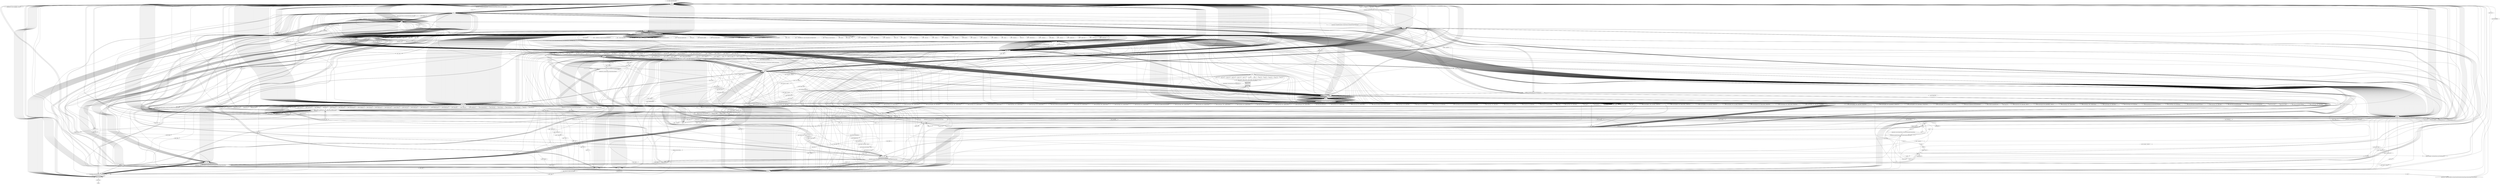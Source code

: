 digraph "" {
    "r0 := @this: KeepVidDownloader"
    "load.r r0"
    "r0 := @this: KeepVidDownloader"->"load.r r0";
    "staticinvoke <netscape.javascript.JSObject: netscape.javascript.JSObject getWindow(java.applet.Applet)>"
    "load.r r0"->"staticinvoke <netscape.javascript.JSObject: netscape.javascript.JSObject getWindow(java.applet.Applet)>";
    "store.r r1"
    "staticinvoke <netscape.javascript.JSObject: netscape.javascript.JSObject getWindow(java.applet.Applet)>"->"store.r r1";
    "load.r r1"
    "store.r r1"->"load.r r1";
    "push \"jloaded();\""
    "load.r r1"->"push \"jloaded();\"";
    "virtualinvoke <netscape.javascript.JSObject: java.lang.Object eval(java.lang.String)>"
    "push \"jloaded();\""->"virtualinvoke <netscape.javascript.JSObject: java.lang.Object eval(java.lang.String)>";
    "pop"
    "virtualinvoke <netscape.javascript.JSObject: java.lang.Object eval(java.lang.String)>"->"pop";
    "pop"->"load.r r0";
    "specialinvoke <javax.swing.JApplet: void init()>"
    "load.r r0"->"specialinvoke <javax.swing.JApplet: void init()>";
    "specialinvoke <javax.swing.JApplet: void init()>"->"load.r r0";
    "push \"v\""
    "load.r r0"->"push \"v\"";
    "virtualinvoke <KeepVidDownloader: java.lang.String getParameter(java.lang.String)>"
    "push \"v\""->"virtualinvoke <KeepVidDownloader: java.lang.String getParameter(java.lang.String)>";
    "store.r $r399"
    "virtualinvoke <KeepVidDownloader: java.lang.String getParameter(java.lang.String)>"->"store.r $r399";
    "store.r $r399"->"load.r r0";
    "push \"u\""
    "load.r r0"->"push \"u\"";
    "push \"u\""->"virtualinvoke <KeepVidDownloader: java.lang.String getParameter(java.lang.String)>";
    "store.r $r276"
    "virtualinvoke <KeepVidDownloader: java.lang.String getParameter(java.lang.String)>"->"store.r $r276";
    "store.r $r276"->"load.r r0";
    "push \"site\""
    "load.r r0"->"push \"site\"";
    "push \"site\""->"virtualinvoke <KeepVidDownloader: java.lang.String getParameter(java.lang.String)>";
    "virtualinvoke <KeepVidDownloader: java.lang.String getParameter(java.lang.String)>"->"pop";
    "pop"->"load.r r0";
    "push \"ua\""
    "load.r r0"->"push \"ua\"";
    "push \"ua\""->"virtualinvoke <KeepVidDownloader: java.lang.String getParameter(java.lang.String)>";
    "store.r r2"
    "virtualinvoke <KeepVidDownloader: java.lang.String getParameter(java.lang.String)>"->"store.r r2";
    "staticget <java.lang.System: java.io.PrintStream out>"
    "store.r r2"->"staticget <java.lang.System: java.io.PrintStream out>";
    "new java.lang.StringBuilder"
    "staticget <java.lang.System: java.io.PrintStream out>"->"new java.lang.StringBuilder";
    "dup1.r"
    "new java.lang.StringBuilder"->"dup1.r";
    "specialinvoke <java.lang.StringBuilder: void <init>()>"
    "dup1.r"->"specialinvoke <java.lang.StringBuilder: void <init>()>";
    "push \"param u: \""
    "specialinvoke <java.lang.StringBuilder: void <init>()>"->"push \"param u: \"";
    "virtualinvoke <java.lang.StringBuilder: java.lang.StringBuilder append(java.lang.String)>"
    "push \"param u: \""->"virtualinvoke <java.lang.StringBuilder: java.lang.StringBuilder append(java.lang.String)>";
    "load.r $r276"
    "virtualinvoke <java.lang.StringBuilder: java.lang.StringBuilder append(java.lang.String)>"->"load.r $r276";
    "load.r $r276"->"virtualinvoke <java.lang.StringBuilder: java.lang.StringBuilder append(java.lang.String)>";
    "push \"\r\n\""
    "virtualinvoke <java.lang.StringBuilder: java.lang.StringBuilder append(java.lang.String)>"->"push \"\r\n\"";
    "push \"\r\n\""->"virtualinvoke <java.lang.StringBuilder: java.lang.StringBuilder append(java.lang.String)>";
    "virtualinvoke <java.lang.StringBuilder: java.lang.String toString()>"
    "virtualinvoke <java.lang.StringBuilder: java.lang.StringBuilder append(java.lang.String)>"->"virtualinvoke <java.lang.StringBuilder: java.lang.String toString()>";
    "virtualinvoke <java.io.PrintStream: void println(java.lang.String)>"
    "virtualinvoke <java.lang.StringBuilder: java.lang.String toString()>"->"virtualinvoke <java.io.PrintStream: void println(java.lang.String)>";
    "virtualinvoke <java.io.PrintStream: void println(java.lang.String)>"->"staticget <java.lang.System: java.io.PrintStream out>";
    "staticget <java.lang.System: java.io.PrintStream out>"->"new java.lang.StringBuilder";
    "new java.lang.StringBuilder"->"dup1.r";
    "dup1.r"->"specialinvoke <java.lang.StringBuilder: void <init>()>";
    "push \"param ua: \""
    "specialinvoke <java.lang.StringBuilder: void <init>()>"->"push \"param ua: \"";
    "push \"param ua: \""->"virtualinvoke <java.lang.StringBuilder: java.lang.StringBuilder append(java.lang.String)>";
    "load.r r2"
    "virtualinvoke <java.lang.StringBuilder: java.lang.StringBuilder append(java.lang.String)>"->"load.r r2";
    "load.r r2"->"virtualinvoke <java.lang.StringBuilder: java.lang.StringBuilder append(java.lang.String)>";
    "virtualinvoke <java.lang.StringBuilder: java.lang.StringBuilder append(java.lang.String)>"->"push \"\r\n\"";
    "push \"\r\n\""->"virtualinvoke <java.lang.StringBuilder: java.lang.StringBuilder append(java.lang.String)>";
    "virtualinvoke <java.lang.StringBuilder: java.lang.StringBuilder append(java.lang.String)>"->"virtualinvoke <java.lang.StringBuilder: java.lang.String toString()>";
    "virtualinvoke <java.lang.StringBuilder: java.lang.String toString()>"->"virtualinvoke <java.io.PrintStream: void println(java.lang.String)>";
    "virtualinvoke <java.io.PrintStream: void println(java.lang.String)>"->"load.r $r276";
    "push \"youtube.com\""
    "load.r $r276"->"push \"youtube.com\"";
    "virtualinvoke <java.lang.String: boolean contains(java.lang.CharSequence)>"
    "push \"youtube.com\""->"virtualinvoke <java.lang.String: boolean contains(java.lang.CharSequence)>";
    "ifne load.r $r276"
    "virtualinvoke <java.lang.String: boolean contains(java.lang.CharSequence)>"->"ifne load.r $r276";
    "ifne load.r $r276"->"load.r $r276";
    "push \"youtu.be\""
    "load.r $r276"->"push \"youtu.be\"";
    "push \"youtu.be\""->"virtualinvoke <java.lang.String: boolean contains(java.lang.CharSequence)>";
    "ifeq load.r $r276"
    "virtualinvoke <java.lang.String: boolean contains(java.lang.CharSequence)>"->"ifeq load.r $r276";
    "ifeq load.r $r276"->"load.r $r276";
    "load.r $r276"->"push \"youtu.be\"";
    "virtualinvoke <java.lang.Exception: void printStackTrace()>"
    "push \"youtu.be\""->"virtualinvoke <java.lang.Exception: void printStackTrace()>";
    "goto goto return"
    "virtualinvoke <java.lang.Exception: void printStackTrace()>"->"goto goto return";
    "goto return"
    "goto goto return"->"goto return";
    "return"
    "goto return"->"return";
    "virtualinvoke <java.lang.Exception: void printStackTrace()>"->"virtualinvoke <java.lang.Exception: void printStackTrace()>";
    "push \"youtu.be\""->"virtualinvoke <java.lang.String: boolean contains(java.lang.CharSequence)>";
    "ifeq load.r r0"
    "virtualinvoke <java.lang.String: boolean contains(java.lang.CharSequence)>"->"ifeq load.r r0";
    "ifeq load.r r0"->"load.r r0";
    "load.r r0"->"load.r $r276";
    "specialinvoke <KeepVidDownloader: java.lang.String getRedirUrl(java.lang.String)>"
    "load.r $r276"->"specialinvoke <KeepVidDownloader: java.lang.String getRedirUrl(java.lang.String)>";
    "specialinvoke <KeepVidDownloader: java.lang.String getRedirUrl(java.lang.String)>"->"store.r $r276";
    "store.r $r276"->"load.r r0";
    "load.r r0"->"new java.lang.StringBuilder";
    "new java.lang.StringBuilder"->"dup1.r";
    "dup1.r"->"specialinvoke <java.lang.StringBuilder: void <init>()>";
    "specialinvoke <java.lang.StringBuilder: void <init>()>"->"load.r $r276";
    "load.r $r276"->"virtualinvoke <java.lang.StringBuilder: java.lang.StringBuilder append(java.lang.String)>";
    "push \"&fmt=18\""
    "virtualinvoke <java.lang.StringBuilder: java.lang.StringBuilder append(java.lang.String)>"->"push \"&fmt=18\"";
    "push \"&fmt=18\""->"virtualinvoke <java.lang.StringBuilder: java.lang.StringBuilder append(java.lang.String)>";
    "virtualinvoke <java.lang.StringBuilder: java.lang.StringBuilder append(java.lang.String)>"->"virtualinvoke <java.lang.StringBuilder: java.lang.String toString()>";
    "push \"GET\""
    "virtualinvoke <java.lang.StringBuilder: java.lang.String toString()>"->"push \"GET\"";
    "specialinvoke <KeepVidDownloader: java.lang.String getUrlContent(java.lang.String,java.lang.String)>"
    "push \"GET\""->"specialinvoke <KeepVidDownloader: java.lang.String getUrlContent(java.lang.String,java.lang.String)>";
    "specialinvoke <KeepVidDownloader: java.lang.String getUrlContent(java.lang.String,java.lang.String)>"->"store.r $r399";
    "store.r $r399"->"load.r r0";
    "load.r $r399"
    "load.r r0"->"load.r $r399";
    "push \"\\\"video_id\\\": \\\"\""
    "load.r $r399"->"push \"\\\"video_id\\\": \\\"\"";
    "push \"\\\"\""
    "push \"\\\"video_id\\\": \\\"\""->"push \"\\\"\"";
    "specialinvoke <KeepVidDownloader: java.lang.String inbtwn(java.lang.String,java.lang.String,java.lang.String)>"
    "push \"\\\"\""->"specialinvoke <KeepVidDownloader: java.lang.String inbtwn(java.lang.String,java.lang.String,java.lang.String)>";
    "specialinvoke <KeepVidDownloader: java.lang.String inbtwn(java.lang.String,java.lang.String,java.lang.String)>"->"store.r r2";
    "store.r r2"->"load.r r2";
    "ifnonnull staticget <java.lang.System: java.io.PrintStream out>"
    "load.r r2"->"ifnonnull staticget <java.lang.System: java.io.PrintStream out>";
    "ifnonnull staticget <java.lang.System: java.io.PrintStream out>"->"load.r r0";
    "load.r r0"->"load.r $r399";
    "push \"&video_id=\""
    "load.r $r399"->"push \"&video_id=\"";
    "push \"&\""
    "push \"&video_id=\""->"push \"&\"";
    "push \"&\""->"specialinvoke <KeepVidDownloader: java.lang.String inbtwn(java.lang.String,java.lang.String,java.lang.String)>";
    "specialinvoke <KeepVidDownloader: java.lang.String inbtwn(java.lang.String,java.lang.String,java.lang.String)>"->"store.r r2";
    "store.r r2"->"staticget <java.lang.System: java.io.PrintStream out>";
    "push \"Getting Title...\""
    "staticget <java.lang.System: java.io.PrintStream out>"->"push \"Getting Title...\"";
    "push \"Getting Title...\""->"virtualinvoke <java.io.PrintStream: void println(java.lang.String)>";
    "virtualinvoke <java.io.PrintStream: void println(java.lang.String)>"->"load.r r0";
    "load.r r0"->"load.r $r399";
    "push \"\'VIDEO_TITLE\': \'\""
    "load.r $r399"->"push \"\'VIDEO_TITLE\': \'\"";
    "push \"\',\""
    "push \"\'VIDEO_TITLE\': \'\""->"push \"\',\"";
    "push \"\',\""->"specialinvoke <KeepVidDownloader: java.lang.String inbtwn(java.lang.String,java.lang.String,java.lang.String)>";
    "specialinvoke <KeepVidDownloader: java.lang.String inbtwn(java.lang.String,java.lang.String,java.lang.String)>"->"store.r $r276";
    "store.r $r276"->"load.r $r276";
    "ifnonnull load.r $r276"
    "load.r $r276"->"ifnonnull load.r $r276";
    "ifnonnull load.r $r276"->"load.r r0";
    "load.r r0"->"load.r $r399";
    "push \"name=\\\"title\\\" content=\\\"\""
    "load.r $r399"->"push \"name=\\\"title\\\" content=\\\"\"";
    "push \"name=\\\"title\\\" content=\\\"\""->"push \"\\\"\"";
    "push \"\\\"\""->"specialinvoke <KeepVidDownloader: java.lang.String inbtwn(java.lang.String,java.lang.String,java.lang.String)>";
    "specialinvoke <KeepVidDownloader: java.lang.String inbtwn(java.lang.String,java.lang.String,java.lang.String)>"->"store.r $r276";
    "store.r $r276"->"load.r $r276";
    "ifnonnull load.r r0"
    "load.r $r276"->"ifnonnull load.r r0";
    "ifnonnull load.r r0"->"load.r r0";
    "load.r r0"->"load.r $r399";
    "push \"&title=\""
    "load.r $r399"->"push \"&title=\"";
    "push \"&title=\""->"push \"&\"";
    "push \"&\""->"specialinvoke <KeepVidDownloader: java.lang.String inbtwn(java.lang.String,java.lang.String,java.lang.String)>";
    "specialinvoke <KeepVidDownloader: java.lang.String inbtwn(java.lang.String,java.lang.String,java.lang.String)>"->"store.r $r276";
    "store.r $r276"->"load.r r0";
    "load.r r0"->"load.r $r276";
    "load.r $r276"->"virtualinvoke <java.lang.Exception: void printStackTrace()>";
    "virtualinvoke <java.lang.Exception: void printStackTrace()>"->"staticget <java.lang.System: java.io.PrintStream out>";
    "staticget <java.lang.System: java.io.PrintStream out>"->"new java.lang.StringBuilder";
    "new java.lang.StringBuilder"->"dup1.r";
    "dup1.r"->"specialinvoke <java.lang.StringBuilder: void <init>()>";
    "push \"Title: \""
    "specialinvoke <java.lang.StringBuilder: void <init>()>"->"push \"Title: \"";
    "push \"Title: \""->"virtualinvoke <java.lang.StringBuilder: java.lang.StringBuilder append(java.lang.String)>";
    "virtualinvoke <java.lang.StringBuilder: java.lang.StringBuilder append(java.lang.String)>"->"load.r $r276";
    "load.r $r276"->"virtualinvoke <java.lang.StringBuilder: java.lang.StringBuilder append(java.lang.String)>";
    "virtualinvoke <java.lang.StringBuilder: java.lang.StringBuilder append(java.lang.String)>"->"push \"\r\n\"";
    "push \"\r\n\""->"virtualinvoke <java.lang.StringBuilder: java.lang.StringBuilder append(java.lang.String)>";
    "virtualinvoke <java.lang.StringBuilder: java.lang.StringBuilder append(java.lang.String)>"->"virtualinvoke <java.lang.StringBuilder: java.lang.String toString()>";
    "virtualinvoke <java.lang.StringBuilder: java.lang.String toString()>"->"virtualinvoke <java.io.PrintStream: void println(java.lang.String)>";
    "virtualinvoke <java.io.PrintStream: void println(java.lang.String)>"->"load.r r1";
    "load.r r1"->"new java.lang.StringBuilder";
    "new java.lang.StringBuilder"->"dup1.r";
    "dup1.r"->"specialinvoke <java.lang.StringBuilder: void <init>()>";
    "push \"kv_info(\'\""
    "specialinvoke <java.lang.StringBuilder: void <init>()>"->"push \"kv_info(\'\"";
    "push \"kv_info(\'\""->"virtualinvoke <java.lang.StringBuilder: java.lang.StringBuilder append(java.lang.String)>";
    "virtualinvoke <java.lang.StringBuilder: java.lang.StringBuilder append(java.lang.String)>"->"load.r $r276";
    "load.r $r276"->"virtualinvoke <java.lang.StringBuilder: java.lang.StringBuilder append(java.lang.String)>";
    "push \"\', \'youtube.com\', \'http://www.youtube.com/watch?v=\""
    "virtualinvoke <java.lang.StringBuilder: java.lang.StringBuilder append(java.lang.String)>"->"push \"\', \'youtube.com\', \'http://www.youtube.com/watch?v=\"";
    "push \"\', \'youtube.com\', \'http://www.youtube.com/watch?v=\""->"virtualinvoke <java.lang.StringBuilder: java.lang.StringBuilder append(java.lang.String)>";
    "virtualinvoke <java.lang.StringBuilder: java.lang.StringBuilder append(java.lang.String)>"->"load.r r2";
    "load.r r2"->"virtualinvoke <java.lang.StringBuilder: java.lang.StringBuilder append(java.lang.String)>";
    "push \"\', \'http://i.ytimg.com/vi/\""
    "virtualinvoke <java.lang.StringBuilder: java.lang.StringBuilder append(java.lang.String)>"->"push \"\', \'http://i.ytimg.com/vi/\"";
    "push \"\', \'http://i.ytimg.com/vi/\""->"virtualinvoke <java.lang.StringBuilder: java.lang.StringBuilder append(java.lang.String)>";
    "virtualinvoke <java.lang.StringBuilder: java.lang.StringBuilder append(java.lang.String)>"->"load.r r2";
    "load.r r2"->"virtualinvoke <java.lang.StringBuilder: java.lang.StringBuilder append(java.lang.String)>";
    "push \"/default.jpg\');\""
    "virtualinvoke <java.lang.StringBuilder: java.lang.StringBuilder append(java.lang.String)>"->"push \"/default.jpg\');\"";
    "push \"/default.jpg\');\""->"virtualinvoke <java.lang.StringBuilder: java.lang.StringBuilder append(java.lang.String)>";
    "virtualinvoke <java.lang.StringBuilder: java.lang.StringBuilder append(java.lang.String)>"->"virtualinvoke <java.lang.StringBuilder: java.lang.String toString()>";
    "virtualinvoke <java.lang.StringBuilder: java.lang.String toString()>"->"virtualinvoke <netscape.javascript.JSObject: java.lang.Object eval(java.lang.String)>";
    "virtualinvoke <netscape.javascript.JSObject: java.lang.Object eval(java.lang.String)>"->"pop";
    "pop"->"load.r r0";
    "load.r r0"->"load.r $r399";
    "push \"&amp;fmt_url_map=\""
    "load.r $r399"->"push \"&amp;fmt_url_map=\"";
    "push \"&amp;fmt_url_map=\""->"push \"&\"";
    "push \"&\""->"specialinvoke <KeepVidDownloader: java.lang.String inbtwn(java.lang.String,java.lang.String,java.lang.String)>";
    "store.r r3"
    "specialinvoke <KeepVidDownloader: java.lang.String inbtwn(java.lang.String,java.lang.String,java.lang.String)>"->"store.r r3";
    "load.r r3"
    "store.r r3"->"load.r r3";
    "ifnull load.r r3"
    "load.r r3"->"ifnull load.r r3";
    "ifnull load.r r3"->"load.r r3";
    "push \"UTF-8\""
    "load.r r3"->"push \"UTF-8\"";
    "staticinvoke <java.net.URLDecoder: java.lang.String decode(java.lang.String,java.lang.String)>"
    "push \"UTF-8\""->"staticinvoke <java.net.URLDecoder: java.lang.String decode(java.lang.String,java.lang.String)>";
    "staticinvoke <java.net.URLDecoder: java.lang.String decode(java.lang.String,java.lang.String)>"->"store.r r3";
    "store.r r3"->"load.r r3";
    "load.r r3"->"ifnonnull staticget <java.lang.System: java.io.PrintStream out>";
    "ifnonnull staticget <java.lang.System: java.io.PrintStream out>"->"load.r r0";
    "load.r r0"->"load.r $r399";
    "push \"\\\"fmt_url_map\\\": \\\"\""
    "load.r $r399"->"push \"\\\"fmt_url_map\\\": \\\"\"";
    "push \"\\\"fmt_url_map\\\": \\\"\""->"push \"\\\"\"";
    "push \"\\\"\""->"specialinvoke <KeepVidDownloader: java.lang.String inbtwn(java.lang.String,java.lang.String,java.lang.String)>";
    "push \"\\/\""
    "specialinvoke <KeepVidDownloader: java.lang.String inbtwn(java.lang.String,java.lang.String,java.lang.String)>"->"push \"\\/\"";
    "push \"/\""
    "push \"\\/\""->"push \"/\"";
    "virtualinvoke <java.lang.String: java.lang.String replace(java.lang.CharSequence,java.lang.CharSequence)>"
    "push \"/\""->"virtualinvoke <java.lang.String: java.lang.String replace(java.lang.CharSequence,java.lang.CharSequence)>";
    "virtualinvoke <java.lang.String: java.lang.String replace(java.lang.CharSequence,java.lang.CharSequence)>"->"store.r r3";
    "store.r r3"->"staticget <java.lang.System: java.io.PrintStream out>";
    "staticget <java.lang.System: java.io.PrintStream out>"->"new java.lang.StringBuilder";
    "new java.lang.StringBuilder"->"dup1.r";
    "dup1.r"->"specialinvoke <java.lang.StringBuilder: void <init>()>";
    "push \"fmt_url_map: \""
    "specialinvoke <java.lang.StringBuilder: void <init>()>"->"push \"fmt_url_map: \"";
    "push \"fmt_url_map: \""->"virtualinvoke <java.lang.StringBuilder: java.lang.StringBuilder append(java.lang.String)>";
    "virtualinvoke <java.lang.StringBuilder: java.lang.StringBuilder append(java.lang.String)>"->"load.r r3";
    "load.r r3"->"virtualinvoke <java.lang.StringBuilder: java.lang.StringBuilder append(java.lang.String)>";
    "virtualinvoke <java.lang.StringBuilder: java.lang.StringBuilder append(java.lang.String)>"->"push \"\r\n\"";
    "push \"\r\n\""->"virtualinvoke <java.lang.StringBuilder: java.lang.StringBuilder append(java.lang.String)>";
    "virtualinvoke <java.lang.StringBuilder: java.lang.StringBuilder append(java.lang.String)>"->"virtualinvoke <java.lang.StringBuilder: java.lang.String toString()>";
    "virtualinvoke <java.lang.StringBuilder: java.lang.String toString()>"->"virtualinvoke <java.io.PrintStream: void println(java.lang.String)>";
    "push null"
    "virtualinvoke <java.io.PrintStream: void println(java.lang.String)>"->"push null";
    "store.r r0"
    "push null"->"store.r r0";
    "store.r r0"->"push null";
    "push null"->"store.r $r399";
    "store.r $r399"->"push null";
    "push null"->"store.r r2";
    "store.r r2"->"push null";
    "store.r r774"
    "push null"->"store.r r774";
    "store.r r774"->"push null";
    "store.r r775"
    "push null"->"store.r r775";
    "store.r r775"->"push null";
    "store.r r776"
    "push null"->"store.r r776";
    "store.r r776"->"push null";
    "store.r r777"
    "push null"->"store.r r777";
    "store.r r777"->"push null";
    "store.r r778"
    "push null"->"store.r r778";
    "store.r r778"->"push null";
    "store.r r779"
    "push null"->"store.r r779";
    "store.r r779"->"push null";
    "store.r r780"
    "push null"->"store.r r780";
    "store.r r780"->"push null";
    "store.r r781"
    "push null"->"store.r r781";
    "store.r r781"->"load.r r3";
    "push \",\""
    "load.r r3"->"push \",\"";
    "virtualinvoke <java.lang.String: java.lang.String[] split(java.lang.String)>"
    "push \",\""->"virtualinvoke <java.lang.String: java.lang.String[] split(java.lang.String)>";
    "virtualinvoke <java.lang.String: java.lang.String[] split(java.lang.String)>"->"store.r r3";
    "store.r r3"->"load.r r3";
    "arraylength"
    "load.r r3"->"arraylength";
    "store.i i0"
    "arraylength"->"store.i i0";
    "push 0"
    "store.i i0"->"push 0";
    "store.i i1"
    "push 0"->"store.i i1";
    "load.i i1"
    "store.i i1"->"load.i i1";
    "load.i i0"
    "load.i i1"->"load.i i0";
    "ifcmpge.i load.r r0"
    "load.i i0"->"ifcmpge.i load.r r0";
    "ifcmpge.i load.r r0"->"load.r r3";
    "load.r r3"->"load.i i1";
    "arrayread.r"
    "load.i i1"->"arrayread.r";
    "push \"|\""
    "arrayread.r"->"push \"|\"";
    "staticinvoke <java.util.regex.Pattern: java.lang.String quote(java.lang.String)>"
    "push \"|\""->"staticinvoke <java.util.regex.Pattern: java.lang.String quote(java.lang.String)>";
    "staticinvoke <java.util.regex.Pattern: java.lang.String quote(java.lang.String)>"->"virtualinvoke <java.lang.String: java.lang.String[] split(java.lang.String)>";
    "virtualinvoke <java.lang.String: java.lang.String[] split(java.lang.String)>"->"dup1.r";
    "dup1.r"->"push 0";
    "push 0"->"arrayread.r";
    "arrayread.r"->"push \"UTF-8\"";
    "push \"UTF-8\""->"staticinvoke <java.net.URLDecoder: java.lang.String decode(java.lang.String,java.lang.String)>";
    "store.r r7"
    "staticinvoke <java.net.URLDecoder: java.lang.String decode(java.lang.String,java.lang.String)>"->"store.r r7";
    "push 1"
    "store.r r7"->"push 1";
    "push 1"->"arrayread.r";
    "arrayread.r"->"push \"UTF-8\"";
    "push \"UTF-8\""->"staticinvoke <java.net.URLDecoder: java.lang.String decode(java.lang.String,java.lang.String)>";
    "store.r r8"
    "staticinvoke <java.net.URLDecoder: java.lang.String decode(java.lang.String,java.lang.String)>"->"store.r r8";
    "load.r r7"
    "store.r r8"->"load.r r7";
    "push \"13\""
    "load.r r7"->"push \"13\"";
    "virtualinvoke <java.lang.String: boolean equals(java.lang.Object)>"
    "push \"13\""->"virtualinvoke <java.lang.String: boolean equals(java.lang.Object)>";
    "ifeq load.r r7"
    "virtualinvoke <java.lang.String: boolean equals(java.lang.Object)>"->"ifeq load.r r7";
    "load.r r8"
    "ifeq load.r r7"->"load.r r8";
    "load.r r8"->"store.r r0";
    "store.r r0"->"load.r r7";
    "push \"17\""
    "load.r r7"->"push \"17\"";
    "push \"17\""->"virtualinvoke <java.lang.String: boolean equals(java.lang.Object)>";
    "virtualinvoke <java.lang.String: boolean equals(java.lang.Object)>"->"ifeq load.r r7";
    "ifeq load.r r7"->"load.r r8";
    "load.r r8"->"store.r $r399";
    "store.r $r399"->"load.r r7";
    "push \"36\""
    "load.r r7"->"push \"36\"";
    "push \"36\""->"virtualinvoke <java.lang.String: boolean equals(java.lang.Object)>";
    "virtualinvoke <java.lang.String: boolean equals(java.lang.Object)>"->"ifeq load.r r7";
    "ifeq load.r r7"->"load.r r8";
    "load.r r8"->"store.r r2";
    "store.r r2"->"load.r r7";
    "push \"5\""
    "load.r r7"->"push \"5\"";
    "push \"5\""->"virtualinvoke <java.lang.String: boolean equals(java.lang.Object)>";
    "virtualinvoke <java.lang.String: boolean equals(java.lang.Object)>"->"ifeq load.r r7";
    "ifeq load.r r7"->"load.r r8";
    "load.r r8"->"store.r r774";
    "store.r r774"->"load.r r7";
    "push \"34\""
    "load.r r7"->"push \"34\"";
    "push \"34\""->"virtualinvoke <java.lang.String: boolean equals(java.lang.Object)>";
    "virtualinvoke <java.lang.String: boolean equals(java.lang.Object)>"->"ifeq load.r r7";
    "ifeq load.r r7"->"load.r r8";
    "load.r r8"->"store.r r775";
    "store.r r775"->"load.r r7";
    "push \"6\""
    "load.r r7"->"push \"6\"";
    "push \"6\""->"virtualinvoke <java.lang.String: boolean equals(java.lang.Object)>";
    "virtualinvoke <java.lang.String: boolean equals(java.lang.Object)>"->"ifeq load.r r7";
    "ifeq load.r r7"->"load.r r8";
    "load.r r8"->"store.r r776";
    "store.r r776"->"load.r r7";
    "push \"35\""
    "load.r r7"->"push \"35\"";
    "push \"35\""->"virtualinvoke <java.lang.String: boolean equals(java.lang.Object)>";
    "virtualinvoke <java.lang.String: boolean equals(java.lang.Object)>"->"ifeq load.r r7";
    "ifeq load.r r7"->"load.r r8";
    "load.r r8"->"store.r r777";
    "store.r r777"->"load.r r7";
    "push \"18\""
    "load.r r7"->"push \"18\"";
    "push \"18\""->"virtualinvoke <java.lang.String: boolean equals(java.lang.Object)>";
    "virtualinvoke <java.lang.String: boolean equals(java.lang.Object)>"->"ifeq load.r r7";
    "ifeq load.r r7"->"load.r r8";
    "load.r r8"->"store.r r778";
    "store.r r778"->"load.r r7";
    "push \"22\""
    "load.r r7"->"push \"22\"";
    "push \"22\""->"virtualinvoke <java.lang.String: boolean equals(java.lang.Object)>";
    "virtualinvoke <java.lang.String: boolean equals(java.lang.Object)>"->"ifeq load.r r7";
    "ifeq load.r r7"->"load.r r8";
    "load.r r8"->"store.r r779";
    "store.r r779"->"load.r r7";
    "push \"37\""
    "load.r r7"->"push \"37\"";
    "push \"37\""->"virtualinvoke <java.lang.String: boolean equals(java.lang.Object)>";
    "virtualinvoke <java.lang.String: boolean equals(java.lang.Object)>"->"ifeq load.r r7";
    "ifeq load.r r7"->"load.r r8";
    "load.r r8"->"store.r r780";
    "store.r r780"->"load.r r7";
    "push \"38\""
    "load.r r7"->"push \"38\"";
    "push \"38\""->"virtualinvoke <java.lang.String: boolean equals(java.lang.Object)>";
    "virtualinvoke <java.lang.String: boolean equals(java.lang.Object)>"->"ifeq load.r r7";
    "ifeq load.r r7"->"load.r r8";
    "load.r r8"->"store.r r781";
    "store.r r781"->"load.r r7";
    "push \"43\""
    "load.r r7"->"push \"43\"";
    "push \"43\""->"virtualinvoke <java.lang.String: boolean equals(java.lang.Object)>";
    "virtualinvoke <java.lang.String: boolean equals(java.lang.Object)>"->"ifeq load.r r7";
    "ifeq load.r r7"->"load.r r8";
    "load.r r8"->"store.r r780";
    "store.r r780"->"load.r r7";
    "push \"45\""
    "load.r r7"->"push \"45\"";
    "push \"45\""->"virtualinvoke <java.lang.String: boolean equals(java.lang.Object)>";
    "ifeq staticget <java.lang.System: java.io.PrintStream out>"
    "virtualinvoke <java.lang.String: boolean equals(java.lang.Object)>"->"ifeq staticget <java.lang.System: java.io.PrintStream out>";
    "ifeq staticget <java.lang.System: java.io.PrintStream out>"->"load.r r8";
    "load.r r8"->"store.r r781";
    "store.r r781"->"staticget <java.lang.System: java.io.PrintStream out>";
    "staticget <java.lang.System: java.io.PrintStream out>"->"new java.lang.StringBuilder";
    "new java.lang.StringBuilder"->"dup1.r";
    "dup1.r"->"specialinvoke <java.lang.StringBuilder: void <init>()>";
    "push \"URL: \""
    "specialinvoke <java.lang.StringBuilder: void <init>()>"->"push \"URL: \"";
    "push \"URL: \""->"virtualinvoke <java.lang.StringBuilder: java.lang.StringBuilder append(java.lang.String)>";
    "virtualinvoke <java.lang.StringBuilder: java.lang.StringBuilder append(java.lang.String)>"->"load.r r8";
    "load.r r8"->"virtualinvoke <java.lang.StringBuilder: java.lang.StringBuilder append(java.lang.String)>";
    "virtualinvoke <java.lang.StringBuilder: java.lang.StringBuilder append(java.lang.String)>"->"virtualinvoke <java.lang.StringBuilder: java.lang.String toString()>";
    "virtualinvoke <java.lang.StringBuilder: java.lang.String toString()>"->"virtualinvoke <java.io.PrintStream: void println(java.lang.String)>";
    "inc.i i1 1"
    "virtualinvoke <java.io.PrintStream: void println(java.lang.String)>"->"inc.i i1 1";
    "goto load.i i1"
    "inc.i i1 1"->"goto load.i i1";
    "ifcmpge.i load.r r0"->"load.r r0";
    "ifnull load.r $r399"
    "load.r r0"->"ifnull load.r $r399";
    "ifnull load.r $r399"->"load.r r1";
    "load.r r1"->"new java.lang.StringBuilder";
    "new java.lang.StringBuilder"->"dup1.r";
    "dup1.r"->"specialinvoke <java.lang.StringBuilder: void <init>()>";
    "push \"kv_ds(\'dl_3gplow\', \'3GP\', \'Low Quality - 176\u00d7144\', \'\""
    "specialinvoke <java.lang.StringBuilder: void <init>()>"->"push \"kv_ds(\'dl_3gplow\', \'3GP\', \'Low Quality - 176\u00d7144\', \'\"";
    "push \"kv_ds(\'dl_3gplow\', \'3GP\', \'Low Quality - 176\u00d7144\', \'\""->"virtualinvoke <java.lang.StringBuilder: java.lang.StringBuilder append(java.lang.String)>";
    "virtualinvoke <java.lang.StringBuilder: java.lang.StringBuilder append(java.lang.String)>"->"load.r r0";
    "load.r r0"->"virtualinvoke <java.lang.StringBuilder: java.lang.StringBuilder append(java.lang.String)>";
    "push \"\', \'\""
    "virtualinvoke <java.lang.StringBuilder: java.lang.StringBuilder append(java.lang.String)>"->"push \"\', \'\"";
    "push \"\', \'\""->"virtualinvoke <java.lang.StringBuilder: java.lang.StringBuilder append(java.lang.String)>";
    "virtualinvoke <java.lang.StringBuilder: java.lang.StringBuilder append(java.lang.String)>"->"load.r $r276";
    "load.r $r276"->"virtualinvoke <java.lang.StringBuilder: java.lang.StringBuilder append(java.lang.String)>";
    "push \"\');\""
    "virtualinvoke <java.lang.StringBuilder: java.lang.StringBuilder append(java.lang.String)>"->"push \"\');\"";
    "push \"\');\""->"virtualinvoke <java.lang.StringBuilder: java.lang.StringBuilder append(java.lang.String)>";
    "virtualinvoke <java.lang.StringBuilder: java.lang.StringBuilder append(java.lang.String)>"->"virtualinvoke <java.lang.StringBuilder: java.lang.String toString()>";
    "virtualinvoke <java.lang.StringBuilder: java.lang.String toString()>"->"virtualinvoke <netscape.javascript.JSObject: java.lang.Object eval(java.lang.String)>";
    "virtualinvoke <netscape.javascript.JSObject: java.lang.Object eval(java.lang.String)>"->"pop";
    "pop"->"load.r $r399";
    "ifnull load.r r2"
    "load.r $r399"->"ifnull load.r r2";
    "ifnull load.r r2"->"load.r r1";
    "load.r r1"->"new java.lang.StringBuilder";
    "new java.lang.StringBuilder"->"dup1.r";
    "dup1.r"->"specialinvoke <java.lang.StringBuilder: void <init>()>";
    "push \"kv_ds(\'dl_3gpmed\', \'3GP\', \'Medium Quality - 176\u00d7144\', \'\""
    "specialinvoke <java.lang.StringBuilder: void <init>()>"->"push \"kv_ds(\'dl_3gpmed\', \'3GP\', \'Medium Quality - 176\u00d7144\', \'\"";
    "push \"kv_ds(\'dl_3gpmed\', \'3GP\', \'Medium Quality - 176\u00d7144\', \'\""->"virtualinvoke <java.lang.StringBuilder: java.lang.StringBuilder append(java.lang.String)>";
    "virtualinvoke <java.lang.StringBuilder: java.lang.StringBuilder append(java.lang.String)>"->"load.r $r399";
    "load.r $r399"->"virtualinvoke <java.lang.StringBuilder: java.lang.StringBuilder append(java.lang.String)>";
    "virtualinvoke <java.lang.StringBuilder: java.lang.StringBuilder append(java.lang.String)>"->"push \"\', \'\"";
    "push \"\', \'\""->"virtualinvoke <java.lang.StringBuilder: java.lang.StringBuilder append(java.lang.String)>";
    "virtualinvoke <java.lang.StringBuilder: java.lang.StringBuilder append(java.lang.String)>"->"load.r $r276";
    "load.r $r276"->"virtualinvoke <java.lang.StringBuilder: java.lang.StringBuilder append(java.lang.String)>";
    "virtualinvoke <java.lang.StringBuilder: java.lang.StringBuilder append(java.lang.String)>"->"push \"\');\"";
    "push \"\');\""->"virtualinvoke <java.lang.StringBuilder: java.lang.StringBuilder append(java.lang.String)>";
    "virtualinvoke <java.lang.StringBuilder: java.lang.StringBuilder append(java.lang.String)>"->"virtualinvoke <java.lang.StringBuilder: java.lang.String toString()>";
    "virtualinvoke <java.lang.StringBuilder: java.lang.String toString()>"->"virtualinvoke <netscape.javascript.JSObject: java.lang.Object eval(java.lang.String)>";
    "virtualinvoke <netscape.javascript.JSObject: java.lang.Object eval(java.lang.String)>"->"pop";
    "pop"->"load.r r2";
    "ifnull load.r r774"
    "load.r r2"->"ifnull load.r r774";
    "ifnull load.r r774"->"load.r r1";
    "load.r r1"->"new java.lang.StringBuilder";
    "new java.lang.StringBuilder"->"dup1.r";
    "dup1.r"->"specialinvoke <java.lang.StringBuilder: void <init>()>";
    "push \"kv_ds(\'dl_3gphigh\', \'3GP\', \'High Quality - 320\u00d7240\', \'\""
    "specialinvoke <java.lang.StringBuilder: void <init>()>"->"push \"kv_ds(\'dl_3gphigh\', \'3GP\', \'High Quality - 320\u00d7240\', \'\"";
    "push \"kv_ds(\'dl_3gphigh\', \'3GP\', \'High Quality - 320\u00d7240\', \'\""->"virtualinvoke <java.lang.StringBuilder: java.lang.StringBuilder append(java.lang.String)>";
    "virtualinvoke <java.lang.StringBuilder: java.lang.StringBuilder append(java.lang.String)>"->"load.r r2";
    "load.r r2"->"virtualinvoke <java.lang.StringBuilder: java.lang.StringBuilder append(java.lang.String)>";
    "virtualinvoke <java.lang.StringBuilder: java.lang.StringBuilder append(java.lang.String)>"->"push \"\', \'\"";
    "push \"\', \'\""->"virtualinvoke <java.lang.StringBuilder: java.lang.StringBuilder append(java.lang.String)>";
    "virtualinvoke <java.lang.StringBuilder: java.lang.StringBuilder append(java.lang.String)>"->"load.r $r276";
    "load.r $r276"->"virtualinvoke <java.lang.StringBuilder: java.lang.StringBuilder append(java.lang.String)>";
    "virtualinvoke <java.lang.StringBuilder: java.lang.StringBuilder append(java.lang.String)>"->"push \"\');\"";
    "push \"\');\""->"virtualinvoke <java.lang.StringBuilder: java.lang.StringBuilder append(java.lang.String)>";
    "virtualinvoke <java.lang.StringBuilder: java.lang.StringBuilder append(java.lang.String)>"->"virtualinvoke <java.lang.StringBuilder: java.lang.String toString()>";
    "virtualinvoke <java.lang.StringBuilder: java.lang.String toString()>"->"virtualinvoke <netscape.javascript.JSObject: java.lang.Object eval(java.lang.String)>";
    "virtualinvoke <netscape.javascript.JSObject: java.lang.Object eval(java.lang.String)>"->"pop";
    "load.r r774"
    "pop"->"load.r r774";
    "ifnull load.r r776"
    "load.r r774"->"ifnull load.r r776";
    "ifnull load.r r776"->"load.r r1";
    "load.r r1"->"new java.lang.StringBuilder";
    "new java.lang.StringBuilder"->"dup1.r";
    "dup1.r"->"specialinvoke <java.lang.StringBuilder: void <init>()>";
    "push \"kv_ds(\'dl_flvlow\', \'FLV\', \'Low Quality - 400\u00d7226\', \'\""
    "specialinvoke <java.lang.StringBuilder: void <init>()>"->"push \"kv_ds(\'dl_flvlow\', \'FLV\', \'Low Quality - 400\u00d7226\', \'\"";
    "push \"kv_ds(\'dl_flvlow\', \'FLV\', \'Low Quality - 400\u00d7226\', \'\""->"virtualinvoke <java.lang.StringBuilder: java.lang.StringBuilder append(java.lang.String)>";
    "virtualinvoke <java.lang.StringBuilder: java.lang.StringBuilder append(java.lang.String)>"->"load.r r774";
    "load.r r774"->"virtualinvoke <java.lang.StringBuilder: java.lang.StringBuilder append(java.lang.String)>";
    "virtualinvoke <java.lang.StringBuilder: java.lang.StringBuilder append(java.lang.String)>"->"push \"\', \'\"";
    "push \"\', \'\""->"virtualinvoke <java.lang.StringBuilder: java.lang.StringBuilder append(java.lang.String)>";
    "virtualinvoke <java.lang.StringBuilder: java.lang.StringBuilder append(java.lang.String)>"->"load.r $r276";
    "load.r $r276"->"virtualinvoke <java.lang.StringBuilder: java.lang.StringBuilder append(java.lang.String)>";
    "virtualinvoke <java.lang.StringBuilder: java.lang.StringBuilder append(java.lang.String)>"->"push \"\');\"";
    "push \"\');\""->"virtualinvoke <java.lang.StringBuilder: java.lang.StringBuilder append(java.lang.String)>";
    "virtualinvoke <java.lang.StringBuilder: java.lang.StringBuilder append(java.lang.String)>"->"virtualinvoke <java.lang.StringBuilder: java.lang.String toString()>";
    "virtualinvoke <java.lang.StringBuilder: java.lang.String toString()>"->"virtualinvoke <netscape.javascript.JSObject: java.lang.Object eval(java.lang.String)>";
    "virtualinvoke <netscape.javascript.JSObject: java.lang.Object eval(java.lang.String)>"->"pop";
    "load.r r776"
    "pop"->"load.r r776";
    "ifnull load.r r775"
    "load.r r776"->"ifnull load.r r775";
    "ifnull load.r r775"->"load.r r1";
    "load.r r1"->"new java.lang.StringBuilder";
    "new java.lang.StringBuilder"->"dup1.r";
    "dup1.r"->"specialinvoke <java.lang.StringBuilder: void <init>()>";
    "push \"kv_ds(\'dl_flvmed2\', \'FLV\', \'Medium Quality - 480\u00d7360\', \'\""
    "specialinvoke <java.lang.StringBuilder: void <init>()>"->"push \"kv_ds(\'dl_flvmed2\', \'FLV\', \'Medium Quality - 480\u00d7360\', \'\"";
    "push \"kv_ds(\'dl_flvmed2\', \'FLV\', \'Medium Quality - 480\u00d7360\', \'\""->"virtualinvoke <java.lang.StringBuilder: java.lang.StringBuilder append(java.lang.String)>";
    "virtualinvoke <java.lang.StringBuilder: java.lang.StringBuilder append(java.lang.String)>"->"load.r r776";
    "load.r r776"->"virtualinvoke <java.lang.StringBuilder: java.lang.StringBuilder append(java.lang.String)>";
    "virtualinvoke <java.lang.StringBuilder: java.lang.StringBuilder append(java.lang.String)>"->"push \"\', \'\"";
    "push \"\', \'\""->"virtualinvoke <java.lang.StringBuilder: java.lang.StringBuilder append(java.lang.String)>";
    "virtualinvoke <java.lang.StringBuilder: java.lang.StringBuilder append(java.lang.String)>"->"load.r $r276";
    "load.r $r276"->"virtualinvoke <java.lang.StringBuilder: java.lang.StringBuilder append(java.lang.String)>";
    "virtualinvoke <java.lang.StringBuilder: java.lang.StringBuilder append(java.lang.String)>"->"push \"\');\"";
    "push \"\');\""->"virtualinvoke <java.lang.StringBuilder: java.lang.StringBuilder append(java.lang.String)>";
    "virtualinvoke <java.lang.StringBuilder: java.lang.StringBuilder append(java.lang.String)>"->"virtualinvoke <java.lang.StringBuilder: java.lang.String toString()>";
    "virtualinvoke <java.lang.StringBuilder: java.lang.String toString()>"->"virtualinvoke <netscape.javascript.JSObject: java.lang.Object eval(java.lang.String)>";
    "virtualinvoke <netscape.javascript.JSObject: java.lang.Object eval(java.lang.String)>"->"pop";
    "load.r r775"
    "pop"->"load.r r775";
    "ifnull load.r r777"
    "load.r r775"->"ifnull load.r r777";
    "ifnull load.r r777"->"load.r r1";
    "load.r r1"->"new java.lang.StringBuilder";
    "new java.lang.StringBuilder"->"dup1.r";
    "dup1.r"->"specialinvoke <java.lang.StringBuilder: void <init>()>";
    "push \"kv_ds(\'dl_flvmed\', \'FLV\', \'Medium Quality - 640\u00d7360\', \'\""
    "specialinvoke <java.lang.StringBuilder: void <init>()>"->"push \"kv_ds(\'dl_flvmed\', \'FLV\', \'Medium Quality - 640\u00d7360\', \'\"";
    "push \"kv_ds(\'dl_flvmed\', \'FLV\', \'Medium Quality - 640\u00d7360\', \'\""->"virtualinvoke <java.lang.StringBuilder: java.lang.StringBuilder append(java.lang.String)>";
    "virtualinvoke <java.lang.StringBuilder: java.lang.StringBuilder append(java.lang.String)>"->"load.r r775";
    "load.r r775"->"virtualinvoke <java.lang.StringBuilder: java.lang.StringBuilder append(java.lang.String)>";
    "virtualinvoke <java.lang.StringBuilder: java.lang.StringBuilder append(java.lang.String)>"->"push \"\', \'\"";
    "push \"\', \'\""->"virtualinvoke <java.lang.StringBuilder: java.lang.StringBuilder append(java.lang.String)>";
    "virtualinvoke <java.lang.StringBuilder: java.lang.StringBuilder append(java.lang.String)>"->"load.r $r276";
    "load.r $r276"->"virtualinvoke <java.lang.StringBuilder: java.lang.StringBuilder append(java.lang.String)>";
    "virtualinvoke <java.lang.StringBuilder: java.lang.StringBuilder append(java.lang.String)>"->"push \"\');\"";
    "push \"\');\""->"virtualinvoke <java.lang.StringBuilder: java.lang.StringBuilder append(java.lang.String)>";
    "virtualinvoke <java.lang.StringBuilder: java.lang.StringBuilder append(java.lang.String)>"->"virtualinvoke <java.lang.StringBuilder: java.lang.String toString()>";
    "virtualinvoke <java.lang.StringBuilder: java.lang.String toString()>"->"virtualinvoke <netscape.javascript.JSObject: java.lang.Object eval(java.lang.String)>";
    "virtualinvoke <netscape.javascript.JSObject: java.lang.Object eval(java.lang.String)>"->"pop";
    "load.r r777"
    "pop"->"load.r r777";
    "ifnull load.r r778"
    "load.r r777"->"ifnull load.r r778";
    "ifnull load.r r778"->"load.r r1";
    "load.r r1"->"new java.lang.StringBuilder";
    "new java.lang.StringBuilder"->"dup1.r";
    "dup1.r"->"specialinvoke <java.lang.StringBuilder: void <init>()>";
    "push \"kv_ds(\'dl_flvhigh\', \'FLV\', \'High Quality - 854\u00d7480\', \'\""
    "specialinvoke <java.lang.StringBuilder: void <init>()>"->"push \"kv_ds(\'dl_flvhigh\', \'FLV\', \'High Quality - 854\u00d7480\', \'\"";
    "push \"kv_ds(\'dl_flvhigh\', \'FLV\', \'High Quality - 854\u00d7480\', \'\""->"virtualinvoke <java.lang.StringBuilder: java.lang.StringBuilder append(java.lang.String)>";
    "virtualinvoke <java.lang.StringBuilder: java.lang.StringBuilder append(java.lang.String)>"->"load.r r777";
    "load.r r777"->"virtualinvoke <java.lang.StringBuilder: java.lang.StringBuilder append(java.lang.String)>";
    "virtualinvoke <java.lang.StringBuilder: java.lang.StringBuilder append(java.lang.String)>"->"push \"\', \'\"";
    "push \"\', \'\""->"virtualinvoke <java.lang.StringBuilder: java.lang.StringBuilder append(java.lang.String)>";
    "virtualinvoke <java.lang.StringBuilder: java.lang.StringBuilder append(java.lang.String)>"->"load.r $r276";
    "load.r $r276"->"virtualinvoke <java.lang.StringBuilder: java.lang.StringBuilder append(java.lang.String)>";
    "virtualinvoke <java.lang.StringBuilder: java.lang.StringBuilder append(java.lang.String)>"->"push \"\');\"";
    "push \"\');\""->"virtualinvoke <java.lang.StringBuilder: java.lang.StringBuilder append(java.lang.String)>";
    "virtualinvoke <java.lang.StringBuilder: java.lang.StringBuilder append(java.lang.String)>"->"virtualinvoke <java.lang.StringBuilder: java.lang.String toString()>";
    "virtualinvoke <java.lang.StringBuilder: java.lang.String toString()>"->"virtualinvoke <netscape.javascript.JSObject: java.lang.Object eval(java.lang.String)>";
    "virtualinvoke <netscape.javascript.JSObject: java.lang.Object eval(java.lang.String)>"->"pop";
    "load.r r778"
    "pop"->"load.r r778";
    "ifnull load.r r779"
    "load.r r778"->"ifnull load.r r779";
    "ifnull load.r r779"->"load.r r1";
    "load.r r1"->"new java.lang.StringBuilder";
    "new java.lang.StringBuilder"->"dup1.r";
    "dup1.r"->"specialinvoke <java.lang.StringBuilder: void <init>()>";
    "push \"kv_ds(\'dl_mp4high\', \'MP4\', \'High Quality - 480\u00d7360\', \'\""
    "specialinvoke <java.lang.StringBuilder: void <init>()>"->"push \"kv_ds(\'dl_mp4high\', \'MP4\', \'High Quality - 480\u00d7360\', \'\"";
    "push \"kv_ds(\'dl_mp4high\', \'MP4\', \'High Quality - 480\u00d7360\', \'\""->"virtualinvoke <java.lang.StringBuilder: java.lang.StringBuilder append(java.lang.String)>";
    "virtualinvoke <java.lang.StringBuilder: java.lang.StringBuilder append(java.lang.String)>"->"load.r r778";
    "load.r r778"->"virtualinvoke <java.lang.StringBuilder: java.lang.StringBuilder append(java.lang.String)>";
    "virtualinvoke <java.lang.StringBuilder: java.lang.StringBuilder append(java.lang.String)>"->"push \"\', \'\"";
    "push \"\', \'\""->"virtualinvoke <java.lang.StringBuilder: java.lang.StringBuilder append(java.lang.String)>";
    "virtualinvoke <java.lang.StringBuilder: java.lang.StringBuilder append(java.lang.String)>"->"load.r $r276";
    "load.r $r276"->"virtualinvoke <java.lang.StringBuilder: java.lang.StringBuilder append(java.lang.String)>";
    "virtualinvoke <java.lang.StringBuilder: java.lang.StringBuilder append(java.lang.String)>"->"push \"\');\"";
    "push \"\');\""->"virtualinvoke <java.lang.StringBuilder: java.lang.StringBuilder append(java.lang.String)>";
    "virtualinvoke <java.lang.StringBuilder: java.lang.StringBuilder append(java.lang.String)>"->"virtualinvoke <java.lang.StringBuilder: java.lang.String toString()>";
    "virtualinvoke <java.lang.StringBuilder: java.lang.String toString()>"->"virtualinvoke <netscape.javascript.JSObject: java.lang.Object eval(java.lang.String)>";
    "virtualinvoke <netscape.javascript.JSObject: java.lang.Object eval(java.lang.String)>"->"pop";
    "load.r r779"
    "pop"->"load.r r779";
    "ifnull load.r r780"
    "load.r r779"->"ifnull load.r r780";
    "ifnull load.r r780"->"load.r r1";
    "load.r r1"->"new java.lang.StringBuilder";
    "new java.lang.StringBuilder"->"dup1.r";
    "dup1.r"->"specialinvoke <java.lang.StringBuilder: void <init>()>";
    "push \"kv_ds(\'dl_mp4hd\', \'MP4\', \'High Definition - 1280\u00d7720\', \'\""
    "specialinvoke <java.lang.StringBuilder: void <init>()>"->"push \"kv_ds(\'dl_mp4hd\', \'MP4\', \'High Definition - 1280\u00d7720\', \'\"";
    "push \"kv_ds(\'dl_mp4hd\', \'MP4\', \'High Definition - 1280\u00d7720\', \'\""->"virtualinvoke <java.lang.StringBuilder: java.lang.StringBuilder append(java.lang.String)>";
    "virtualinvoke <java.lang.StringBuilder: java.lang.StringBuilder append(java.lang.String)>"->"load.r r779";
    "load.r r779"->"virtualinvoke <java.lang.StringBuilder: java.lang.StringBuilder append(java.lang.String)>";
    "virtualinvoke <java.lang.StringBuilder: java.lang.StringBuilder append(java.lang.String)>"->"push \"\', \'\"";
    "push \"\', \'\""->"virtualinvoke <java.lang.StringBuilder: java.lang.StringBuilder append(java.lang.String)>";
    "virtualinvoke <java.lang.StringBuilder: java.lang.StringBuilder append(java.lang.String)>"->"load.r $r276";
    "load.r $r276"->"virtualinvoke <java.lang.StringBuilder: java.lang.StringBuilder append(java.lang.String)>";
    "virtualinvoke <java.lang.StringBuilder: java.lang.StringBuilder append(java.lang.String)>"->"push \"\');\"";
    "push \"\');\""->"virtualinvoke <java.lang.StringBuilder: java.lang.StringBuilder append(java.lang.String)>";
    "virtualinvoke <java.lang.StringBuilder: java.lang.StringBuilder append(java.lang.String)>"->"virtualinvoke <java.lang.StringBuilder: java.lang.String toString()>";
    "virtualinvoke <java.lang.StringBuilder: java.lang.String toString()>"->"virtualinvoke <netscape.javascript.JSObject: java.lang.Object eval(java.lang.String)>";
    "virtualinvoke <netscape.javascript.JSObject: java.lang.Object eval(java.lang.String)>"->"pop";
    "load.r r780"
    "pop"->"load.r r780";
    "ifnull load.r r781"
    "load.r r780"->"ifnull load.r r781";
    "ifnull load.r r781"->"load.r r1";
    "load.r r1"->"new java.lang.StringBuilder";
    "new java.lang.StringBuilder"->"dup1.r";
    "dup1.r"->"specialinvoke <java.lang.StringBuilder: void <init>()>";
    "push \"kv_ds(\'dl_mp4hd2\', \'MP4\', \'High Definition - 1920\u00d71080\', \'\""
    "specialinvoke <java.lang.StringBuilder: void <init>()>"->"push \"kv_ds(\'dl_mp4hd2\', \'MP4\', \'High Definition - 1920\u00d71080\', \'\"";
    "push \"kv_ds(\'dl_mp4hd2\', \'MP4\', \'High Definition - 1920\u00d71080\', \'\""->"virtualinvoke <java.lang.StringBuilder: java.lang.StringBuilder append(java.lang.String)>";
    "virtualinvoke <java.lang.StringBuilder: java.lang.StringBuilder append(java.lang.String)>"->"load.r r780";
    "load.r r780"->"virtualinvoke <java.lang.StringBuilder: java.lang.StringBuilder append(java.lang.String)>";
    "virtualinvoke <java.lang.StringBuilder: java.lang.StringBuilder append(java.lang.String)>"->"push \"\', \'\"";
    "push \"\', \'\""->"virtualinvoke <java.lang.StringBuilder: java.lang.StringBuilder append(java.lang.String)>";
    "virtualinvoke <java.lang.StringBuilder: java.lang.StringBuilder append(java.lang.String)>"->"load.r $r276";
    "load.r $r276"->"virtualinvoke <java.lang.StringBuilder: java.lang.StringBuilder append(java.lang.String)>";
    "virtualinvoke <java.lang.StringBuilder: java.lang.StringBuilder append(java.lang.String)>"->"push \"\');\"";
    "push \"\');\""->"virtualinvoke <java.lang.StringBuilder: java.lang.StringBuilder append(java.lang.String)>";
    "virtualinvoke <java.lang.StringBuilder: java.lang.StringBuilder append(java.lang.String)>"->"virtualinvoke <java.lang.StringBuilder: java.lang.String toString()>";
    "virtualinvoke <java.lang.StringBuilder: java.lang.String toString()>"->"virtualinvoke <netscape.javascript.JSObject: java.lang.Object eval(java.lang.String)>";
    "virtualinvoke <netscape.javascript.JSObject: java.lang.Object eval(java.lang.String)>"->"pop";
    "load.r r781"
    "pop"->"load.r r781";
    "ifnull goto goto goto goto return"
    "load.r r781"->"ifnull goto goto goto goto return";
    "ifnull goto goto goto goto return"->"load.r r1";
    "load.r r1"->"new java.lang.StringBuilder";
    "new java.lang.StringBuilder"->"dup1.r";
    "dup1.r"->"specialinvoke <java.lang.StringBuilder: void <init>()>";
    "push \"kv_ds(\'dl_mp4hd3\', \'MP4\', \'Epic Definition - 4096\u00d72304\', \'\""
    "specialinvoke <java.lang.StringBuilder: void <init>()>"->"push \"kv_ds(\'dl_mp4hd3\', \'MP4\', \'Epic Definition - 4096\u00d72304\', \'\"";
    "push \"kv_ds(\'dl_mp4hd3\', \'MP4\', \'Epic Definition - 4096\u00d72304\', \'\""->"virtualinvoke <java.lang.StringBuilder: java.lang.StringBuilder append(java.lang.String)>";
    "virtualinvoke <java.lang.StringBuilder: java.lang.StringBuilder append(java.lang.String)>"->"load.r r781";
    "load.r r781"->"virtualinvoke <java.lang.StringBuilder: java.lang.StringBuilder append(java.lang.String)>";
    "virtualinvoke <java.lang.StringBuilder: java.lang.StringBuilder append(java.lang.String)>"->"push \"\', \'\"";
    "push \"\', \'\""->"virtualinvoke <java.lang.StringBuilder: java.lang.StringBuilder append(java.lang.String)>";
    "virtualinvoke <java.lang.StringBuilder: java.lang.StringBuilder append(java.lang.String)>"->"load.r $r276";
    "load.r $r276"->"virtualinvoke <java.lang.StringBuilder: java.lang.StringBuilder append(java.lang.String)>";
    "virtualinvoke <java.lang.StringBuilder: java.lang.StringBuilder append(java.lang.String)>"->"push \"\');\"";
    "push \"\');\""->"virtualinvoke <java.lang.StringBuilder: java.lang.StringBuilder append(java.lang.String)>";
    "virtualinvoke <java.lang.StringBuilder: java.lang.StringBuilder append(java.lang.String)>"->"virtualinvoke <java.lang.StringBuilder: java.lang.String toString()>";
    "virtualinvoke <java.lang.StringBuilder: java.lang.String toString()>"->"virtualinvoke <netscape.javascript.JSObject: java.lang.Object eval(java.lang.String)>";
    "virtualinvoke <netscape.javascript.JSObject: java.lang.Object eval(java.lang.String)>"->"pop";
    "goto goto goto goto return"
    "pop"->"goto goto goto goto return";
    "goto goto goto return"
    "goto goto goto goto return"->"goto goto goto return";
    "goto goto goto return"->"goto goto return";
    "specialinvoke <KeepVidDownloader: java.lang.String setHTMLEntity(java.lang.String)>"
    "load.r $r276"->"specialinvoke <KeepVidDownloader: java.lang.String setHTMLEntity(java.lang.String)>";
    "specialinvoke <KeepVidDownloader: java.lang.String setHTMLEntity(java.lang.String)>"->"store.r $r276";
    "goto staticget <java.lang.System: java.io.PrintStream out>"
    "store.r $r276"->"goto staticget <java.lang.System: java.io.PrintStream out>";
    "ifeq load.r $r276"->"load.r $r276";
    "push \"megavideo.com\""
    "load.r $r276"->"push \"megavideo.com\"";
    "push \"megavideo.com\""->"virtualinvoke <java.lang.String: boolean contains(java.lang.CharSequence)>";
    "virtualinvoke <java.lang.String: boolean contains(java.lang.CharSequence)>"->"ifeq load.r $r276";
    "ifeq load.r $r276"->"load.r $r399";
    "load.r $r399"->"store.r r2";
    "store.r r2"->"load.r $r399";
    "load.r $r399"->"ifnonnull load.r r0";
    "ifnonnull load.r r0"->"load.r r0";
    "load.r r0"->"load.r r0";
    "load.r r0"->"load.r $r276";
    "load.r $r276"->"virtualinvoke <java.lang.Exception: void printStackTrace()>";
    "virtualinvoke <java.lang.Exception: void printStackTrace()>"->"goto goto return";
    "load.r $r276"->"specialinvoke <KeepVidDownloader: java.lang.String getRedirUrl(java.lang.String)>";
    "specialinvoke <KeepVidDownloader: java.lang.String getRedirUrl(java.lang.String)>"->"push \"UTF-8\"";
    "push \"UTF-8\""->"staticinvoke <java.net.URLDecoder: java.lang.String decode(java.lang.String,java.lang.String)>";
    "push \"v=\""
    "staticinvoke <java.net.URLDecoder: java.lang.String decode(java.lang.String,java.lang.String)>"->"push \"v=\"";
    "push \"v=\""->"push \"&\"";
    "push \"&\""->"specialinvoke <KeepVidDownloader: java.lang.String inbtwn(java.lang.String,java.lang.String,java.lang.String)>";
    "specialinvoke <KeepVidDownloader: java.lang.String inbtwn(java.lang.String,java.lang.String,java.lang.String)>"->"store.r r2";
    "store.r r2"->"load.r r0";
    "load.r r0"->"new java.lang.StringBuilder";
    "new java.lang.StringBuilder"->"dup1.r";
    "dup1.r"->"specialinvoke <java.lang.StringBuilder: void <init>()>";
    "push \"http://www.megavideo.com/xml/videolink.php?v=\""
    "specialinvoke <java.lang.StringBuilder: void <init>()>"->"push \"http://www.megavideo.com/xml/videolink.php?v=\"";
    "push \"http://www.megavideo.com/xml/videolink.php?v=\""->"virtualinvoke <java.lang.StringBuilder: java.lang.StringBuilder append(java.lang.String)>";
    "virtualinvoke <java.lang.StringBuilder: java.lang.StringBuilder append(java.lang.String)>"->"load.r r2";
    "load.r r2"->"virtualinvoke <java.lang.StringBuilder: java.lang.StringBuilder append(java.lang.String)>";
    "virtualinvoke <java.lang.StringBuilder: java.lang.StringBuilder append(java.lang.String)>"->"virtualinvoke <java.lang.StringBuilder: java.lang.String toString()>";
    "virtualinvoke <java.lang.StringBuilder: java.lang.String toString()>"->"push \"GET\"";
    "push \"GET\""->"specialinvoke <KeepVidDownloader: java.lang.String getUrlContent(java.lang.String,java.lang.String)>";
    "specialinvoke <KeepVidDownloader: java.lang.String getUrlContent(java.lang.String,java.lang.String)>"->"store.r $r276";
    "store.r $r276"->"load.r r0";
    "load.r r0"->"load.r r0";
    "load.r r0"->"load.r $r276";
    "push \" un=\\\"\""
    "load.r $r276"->"push \" un=\\\"\"";
    "push \" un=\\\"\""->"push \"\\\"\"";
    "push \"\\\"\""->"specialinvoke <KeepVidDownloader: java.lang.String inbtwn(java.lang.String,java.lang.String,java.lang.String)>";
    "specialinvoke <KeepVidDownloader: java.lang.String inbtwn(java.lang.String,java.lang.String,java.lang.String)>"->"load.r r0";
    "load.r r0"->"load.r $r276";
    "push \" k1=\\\"\""
    "load.r $r276"->"push \" k1=\\\"\"";
    "push \" k1=\\\"\""->"push \"\\\"\"";
    "push \"\\\"\""->"specialinvoke <KeepVidDownloader: java.lang.String inbtwn(java.lang.String,java.lang.String,java.lang.String)>";
    "staticinvoke <java.lang.Integer: java.lang.Integer valueOf(java.lang.String)>"
    "specialinvoke <KeepVidDownloader: java.lang.String inbtwn(java.lang.String,java.lang.String,java.lang.String)>"->"staticinvoke <java.lang.Integer: java.lang.Integer valueOf(java.lang.String)>";
    "virtualinvoke <java.lang.Integer: int intValue()>"
    "staticinvoke <java.lang.Integer: java.lang.Integer valueOf(java.lang.String)>"->"virtualinvoke <java.lang.Integer: int intValue()>";
    "virtualinvoke <java.lang.Integer: int intValue()>"->"load.r r0";
    "load.r r0"->"load.r $r276";
    "push \" k2=\\\"\""
    "load.r $r276"->"push \" k2=\\\"\"";
    "push \" k2=\\\"\""->"push \"\\\"\"";
    "push \"\\\"\""->"specialinvoke <KeepVidDownloader: java.lang.String inbtwn(java.lang.String,java.lang.String,java.lang.String)>";
    "specialinvoke <KeepVidDownloader: java.lang.String inbtwn(java.lang.String,java.lang.String,java.lang.String)>"->"staticinvoke <java.lang.Integer: java.lang.Integer valueOf(java.lang.String)>";
    "staticinvoke <java.lang.Integer: java.lang.Integer valueOf(java.lang.String)>"->"virtualinvoke <java.lang.Integer: int intValue()>";
    "virtualinvoke <java.lang.Integer: int intValue()>"->"load.r r0";
    "load.r r0"->"load.r $r276";
    "push \" s=\\\"\""
    "load.r $r276"->"push \" s=\\\"\"";
    "push \" s=\\\"\""->"push \"\\\"\"";
    "push \"\\\"\""->"specialinvoke <KeepVidDownloader: java.lang.String inbtwn(java.lang.String,java.lang.String,java.lang.String)>";
    "specialinvoke <KeepVidDownloader: java.lang.String inbtwn(java.lang.String,java.lang.String,java.lang.String)>"->"store.r r774";
    "store.r r774"->"load.r r0";
    "load.r r0"->"load.r r0";
    "load.r r0"->"load.r $r276";
    "push \" title=\\\"\""
    "load.r $r276"->"push \" title=\\\"\"";
    "push \" title=\\\"\""->"push \"\\\"\"";
    "push \"\\\"\""->"specialinvoke <KeepVidDownloader: java.lang.String inbtwn(java.lang.String,java.lang.String,java.lang.String)>";
    "specialinvoke <KeepVidDownloader: java.lang.String inbtwn(java.lang.String,java.lang.String,java.lang.String)>"->"specialinvoke <KeepVidDownloader: java.lang.String setHTMLEntity(java.lang.String)>";
    "push \"+\""
    "specialinvoke <KeepVidDownloader: java.lang.String setHTMLEntity(java.lang.String)>"->"push \"+\"";
    "push \" \""
    "push \"+\""->"push \" \"";
    "push \" \""->"virtualinvoke <java.lang.String: java.lang.String replace(java.lang.CharSequence,java.lang.CharSequence)>";
    "virtualinvoke <java.lang.String: java.lang.String replace(java.lang.CharSequence,java.lang.CharSequence)>"->"push \"UTF-8\"";
    "push \"UTF-8\""->"staticinvoke <java.net.URLDecoder: java.lang.String decode(java.lang.String,java.lang.String)>";
    "staticinvoke <java.net.URLDecoder: java.lang.String decode(java.lang.String,java.lang.String)>"->"store.r $r399";
    "store.r $r399"->"load.r r1";
    "load.r r1"->"load.r r0";
    "load.r r0"->"load.r r0";
    "load.r r0"->"load.r $r276";
    "push \"embed=\\\"\""
    "load.r $r276"->"push \"embed=\\\"\"";
    "push \"embed=\\\"\""->"push \"\\\"\"";
    "push \"\\\"\""->"specialinvoke <KeepVidDownloader: java.lang.String inbtwn(java.lang.String,java.lang.String,java.lang.String)>";
    "specialinvoke <KeepVidDownloader: java.lang.String inbtwn(java.lang.String,java.lang.String,java.lang.String)>"->"push \"UTF-8\"";
    "push \"UTF-8\""->"staticinvoke <java.net.URLDecoder: java.lang.String decode(java.lang.String,java.lang.String)>";
    "staticinvoke <java.net.URLDecoder: java.lang.String decode(java.lang.String,java.lang.String)>"->"new java.lang.StringBuilder";
    "new java.lang.StringBuilder"->"dup1.r";
    "dup1.r"->"specialinvoke <java.lang.StringBuilder: void <init>()>";
    "push \"\\\"http://www.megavideo.com/v/\""
    "specialinvoke <java.lang.StringBuilder: void <init>()>"->"push \"\\\"http://www.megavideo.com/v/\"";
    "push \"\\\"http://www.megavideo.com/v/\""->"virtualinvoke <java.lang.StringBuilder: java.lang.StringBuilder append(java.lang.String)>";
    "virtualinvoke <java.lang.StringBuilder: java.lang.StringBuilder append(java.lang.String)>"->"load.r r2";
    "load.r r2"->"virtualinvoke <java.lang.StringBuilder: java.lang.StringBuilder append(java.lang.String)>";
    "virtualinvoke <java.lang.StringBuilder: java.lang.StringBuilder append(java.lang.String)>"->"virtualinvoke <java.lang.StringBuilder: java.lang.String toString()>";
    "virtualinvoke <java.lang.StringBuilder: java.lang.String toString()>"->"push \"\\\"\"";
    "push \"\\\"\""->"specialinvoke <KeepVidDownloader: java.lang.String inbtwn(java.lang.String,java.lang.String,java.lang.String)>";
    "specialinvoke <KeepVidDownloader: java.lang.String inbtwn(java.lang.String,java.lang.String,java.lang.String)>"->"store.r r775";
    "store.r r775"->"new java.lang.StringBuilder";
    "new java.lang.StringBuilder"->"dup1.r";
    "dup1.r"->"specialinvoke <java.lang.StringBuilder: void <init>()>";
    "specialinvoke <java.lang.StringBuilder: void <init>()>"->"push \"kv_info(\'\"";
    "push \"kv_info(\'\""->"virtualinvoke <java.lang.StringBuilder: java.lang.StringBuilder append(java.lang.String)>";
    "virtualinvoke <java.lang.StringBuilder: java.lang.StringBuilder append(java.lang.String)>"->"load.r $r399";
    "load.r $r399"->"virtualinvoke <java.lang.StringBuilder: java.lang.StringBuilder append(java.lang.String)>";
    "push \"\', \'megavideo.com\', \'http://www.megavideo.com/?v=\""
    "virtualinvoke <java.lang.StringBuilder: java.lang.StringBuilder append(java.lang.String)>"->"push \"\', \'megavideo.com\', \'http://www.megavideo.com/?v=\"";
    "push \"\', \'megavideo.com\', \'http://www.megavideo.com/?v=\""->"virtualinvoke <java.lang.StringBuilder: java.lang.StringBuilder append(java.lang.String)>";
    "virtualinvoke <java.lang.StringBuilder: java.lang.StringBuilder append(java.lang.String)>"->"load.r r2";
    "load.r r2"->"virtualinvoke <java.lang.StringBuilder: java.lang.StringBuilder append(java.lang.String)>";
    "push \"\', \'http://img1.megavideo.com/\""
    "virtualinvoke <java.lang.StringBuilder: java.lang.StringBuilder append(java.lang.String)>"->"push \"\', \'http://img1.megavideo.com/\"";
    "push \"\', \'http://img1.megavideo.com/\""->"virtualinvoke <java.lang.StringBuilder: java.lang.StringBuilder append(java.lang.String)>";
    "virtualinvoke <java.lang.StringBuilder: java.lang.StringBuilder append(java.lang.String)>"->"load.r r775";
    "load.r r775"->"virtualinvoke <java.lang.StringBuilder: java.lang.StringBuilder append(java.lang.String)>";
    "push \".jpg\');\""
    "virtualinvoke <java.lang.StringBuilder: java.lang.StringBuilder append(java.lang.String)>"->"push \".jpg\');\"";
    "push \".jpg\');\""->"virtualinvoke <java.lang.StringBuilder: java.lang.StringBuilder append(java.lang.String)>";
    "virtualinvoke <java.lang.StringBuilder: java.lang.StringBuilder append(java.lang.String)>"->"virtualinvoke <java.lang.StringBuilder: java.lang.String toString()>";
    "virtualinvoke <java.lang.StringBuilder: java.lang.String toString()>"->"virtualinvoke <netscape.javascript.JSObject: java.lang.Object eval(java.lang.String)>";
    "virtualinvoke <netscape.javascript.JSObject: java.lang.Object eval(java.lang.String)>"->"pop";
    "specialinvoke <KeepVidDownloader: java.lang.String mv_decrypt(java.lang.String,int,int)>"
    "pop"->"specialinvoke <KeepVidDownloader: java.lang.String mv_decrypt(java.lang.String,int,int)>";
    "specialinvoke <KeepVidDownloader: java.lang.String mv_decrypt(java.lang.String,int,int)>"->"store.r r2";
    "store.r r2"->"new java.lang.StringBuilder";
    "new java.lang.StringBuilder"->"dup1.r";
    "dup1.r"->"specialinvoke <java.lang.StringBuilder: void <init>()>";
    "push \"http://www\""
    "specialinvoke <java.lang.StringBuilder: void <init>()>"->"push \"http://www\"";
    "push \"http://www\""->"virtualinvoke <java.lang.StringBuilder: java.lang.StringBuilder append(java.lang.String)>";
    "virtualinvoke <java.lang.StringBuilder: java.lang.StringBuilder append(java.lang.String)>"->"load.r r774";
    "load.r r774"->"virtualinvoke <java.lang.StringBuilder: java.lang.StringBuilder append(java.lang.String)>";
    "push \".megavideo.com/files/\""
    "virtualinvoke <java.lang.StringBuilder: java.lang.StringBuilder append(java.lang.String)>"->"push \".megavideo.com/files/\"";
    "push \".megavideo.com/files/\""->"virtualinvoke <java.lang.StringBuilder: java.lang.StringBuilder append(java.lang.String)>";
    "virtualinvoke <java.lang.StringBuilder: java.lang.StringBuilder append(java.lang.String)>"->"load.r r2";
    "load.r r2"->"virtualinvoke <java.lang.StringBuilder: java.lang.StringBuilder append(java.lang.String)>";
    "virtualinvoke <java.lang.StringBuilder: java.lang.StringBuilder append(java.lang.String)>"->"push \"/\"";
    "push \"/\""->"virtualinvoke <java.lang.StringBuilder: java.lang.StringBuilder append(java.lang.String)>";
    "virtualinvoke <java.lang.StringBuilder: java.lang.StringBuilder append(java.lang.String)>"->"load.r $r399";
    "load.r $r399"->"virtualinvoke <java.lang.StringBuilder: java.lang.StringBuilder append(java.lang.String)>";
    "push \" [www.icyvideo.com].flv\""
    "virtualinvoke <java.lang.StringBuilder: java.lang.StringBuilder append(java.lang.String)>"->"push \" [www.icyvideo.com].flv\"";
    "push \" [www.icyvideo.com].flv\""->"virtualinvoke <java.lang.StringBuilder: java.lang.StringBuilder append(java.lang.String)>";
    "virtualinvoke <java.lang.StringBuilder: java.lang.StringBuilder append(java.lang.String)>"->"virtualinvoke <java.lang.StringBuilder: java.lang.String toString()>";
    "virtualinvoke <java.lang.StringBuilder: java.lang.String toString()>"->"store.r r2";
    "store.r r2"->"push null";
    "push null"->"store.r r774";
    "store.r r774"->"load.r r0";
    "load.r r0"->"load.r $r276";
    "push \"hd_url=\\\"\""
    "load.r $r276"->"push \"hd_url=\\\"\"";
    "push \"hd_url=\\\"\""->"push \"\\\"\"";
    "push \"\\\"\""->"virtualinvoke <java.lang.Exception: void printStackTrace()>";
    "virtualinvoke <java.lang.Exception: void printStackTrace()>"->"load.r r774";
    "load.r r774"->"ifnull load.r r2";
    "ifnull load.r r2"->"new java.lang.StringBuilder";
    "new java.lang.StringBuilder"->"dup1.r";
    "dup1.r"->"specialinvoke <java.lang.StringBuilder: void <init>()>";
    "specialinvoke <java.lang.StringBuilder: void <init>()>"->"load.r r774";
    "load.r r774"->"virtualinvoke <java.lang.StringBuilder: java.lang.StringBuilder append(java.lang.String)>";
    "virtualinvoke <java.lang.StringBuilder: java.lang.StringBuilder append(java.lang.String)>"->"load.r $r399";
    "load.r $r399"->"virtualinvoke <java.lang.StringBuilder: java.lang.StringBuilder append(java.lang.String)>";
    "push \" [www.icyvideo.com].mp4\""
    "virtualinvoke <java.lang.StringBuilder: java.lang.StringBuilder append(java.lang.String)>"->"push \" [www.icyvideo.com].mp4\"";
    "push \" [www.icyvideo.com].mp4\""->"virtualinvoke <java.lang.StringBuilder: java.lang.StringBuilder append(java.lang.String)>";
    "virtualinvoke <java.lang.StringBuilder: java.lang.StringBuilder append(java.lang.String)>"->"virtualinvoke <java.lang.StringBuilder: java.lang.String toString()>";
    "virtualinvoke <java.lang.StringBuilder: java.lang.String toString()>"->"store.r r774";
    "store.r r774"->"load.r r2";
    "load.r r2"->"ifnull load.r r774";
    "ifnull load.r r774"->"load.r r1";
    "load.r r1"->"new java.lang.StringBuilder";
    "new java.lang.StringBuilder"->"dup1.r";
    "dup1.r"->"specialinvoke <java.lang.StringBuilder: void <init>()>";
    "push \"kv_ds(\'mv_flv\', \'FLV\', \'High Quality - 480x270\', \'\""
    "specialinvoke <java.lang.StringBuilder: void <init>()>"->"push \"kv_ds(\'mv_flv\', \'FLV\', \'High Quality - 480x270\', \'\"";
    "push \"kv_ds(\'mv_flv\', \'FLV\', \'High Quality - 480x270\', \'\""->"virtualinvoke <java.lang.StringBuilder: java.lang.StringBuilder append(java.lang.String)>";
    "virtualinvoke <java.lang.StringBuilder: java.lang.StringBuilder append(java.lang.String)>"->"load.r r2";
    "load.r r2"->"virtualinvoke <java.lang.StringBuilder: java.lang.StringBuilder append(java.lang.String)>";
    "virtualinvoke <java.lang.StringBuilder: java.lang.StringBuilder append(java.lang.String)>"->"push \"\', \'\"";
    "push \"\', \'\""->"virtualinvoke <java.lang.StringBuilder: java.lang.StringBuilder append(java.lang.String)>";
    "virtualinvoke <java.lang.StringBuilder: java.lang.StringBuilder append(java.lang.String)>"->"load.r $r399";
    "load.r $r399"->"virtualinvoke <java.lang.StringBuilder: java.lang.StringBuilder append(java.lang.String)>";
    "virtualinvoke <java.lang.StringBuilder: java.lang.StringBuilder append(java.lang.String)>"->"push \"\');\"";
    "push \"\');\""->"virtualinvoke <java.lang.StringBuilder: java.lang.StringBuilder append(java.lang.String)>";
    "virtualinvoke <java.lang.StringBuilder: java.lang.StringBuilder append(java.lang.String)>"->"virtualinvoke <java.lang.StringBuilder: java.lang.String toString()>";
    "virtualinvoke <java.lang.StringBuilder: java.lang.String toString()>"->"virtualinvoke <netscape.javascript.JSObject: java.lang.Object eval(java.lang.String)>";
    "virtualinvoke <netscape.javascript.JSObject: java.lang.Object eval(java.lang.String)>"->"pop";
    "pop"->"load.r r774";
    "ifnull goto goto return"
    "load.r r774"->"ifnull goto goto return";
    "ifnull goto goto return"->"load.r r1";
    "load.r r1"->"new java.lang.StringBuilder";
    "new java.lang.StringBuilder"->"dup1.r";
    "dup1.r"->"specialinvoke <java.lang.StringBuilder: void <init>()>";
    "push \"kv_ds(\'mv_mp4\', \'MP4\', \'High Definition - 1280x720\', \'\""
    "specialinvoke <java.lang.StringBuilder: void <init>()>"->"push \"kv_ds(\'mv_mp4\', \'MP4\', \'High Definition - 1280x720\', \'\"";
    "push \"kv_ds(\'mv_mp4\', \'MP4\', \'High Definition - 1280x720\', \'\""->"virtualinvoke <java.lang.StringBuilder: java.lang.StringBuilder append(java.lang.String)>";
    "virtualinvoke <java.lang.StringBuilder: java.lang.StringBuilder append(java.lang.String)>"->"load.r r774";
    "load.r r774"->"virtualinvoke <java.lang.StringBuilder: java.lang.StringBuilder append(java.lang.String)>";
    "virtualinvoke <java.lang.StringBuilder: java.lang.StringBuilder append(java.lang.String)>"->"push \"\', \'\"";
    "push \"\', \'\""->"virtualinvoke <java.lang.StringBuilder: java.lang.StringBuilder append(java.lang.String)>";
    "virtualinvoke <java.lang.StringBuilder: java.lang.StringBuilder append(java.lang.String)>"->"load.r $r399";
    "load.r $r399"->"virtualinvoke <java.lang.StringBuilder: java.lang.StringBuilder append(java.lang.String)>";
    "virtualinvoke <java.lang.StringBuilder: java.lang.StringBuilder append(java.lang.String)>"->"push \"\');\"";
    "push \"\');\""->"virtualinvoke <java.lang.StringBuilder: java.lang.StringBuilder append(java.lang.String)>";
    "virtualinvoke <java.lang.StringBuilder: java.lang.StringBuilder append(java.lang.String)>"->"virtualinvoke <java.lang.StringBuilder: java.lang.String toString()>";
    "virtualinvoke <java.lang.StringBuilder: java.lang.String toString()>"->"virtualinvoke <netscape.javascript.JSObject: java.lang.Object eval(java.lang.String)>";
    "virtualinvoke <netscape.javascript.JSObject: java.lang.Object eval(java.lang.String)>"->"pop";
    "pop"->"goto goto return";
    "push \"\\\"\""->"specialinvoke <KeepVidDownloader: java.lang.String inbtwn(java.lang.String,java.lang.String,java.lang.String)>";
    "specialinvoke <KeepVidDownloader: java.lang.String inbtwn(java.lang.String,java.lang.String,java.lang.String)>"->"push \"UTF-8\"";
    "push \"UTF-8\""->"staticinvoke <java.net.URLDecoder: java.lang.String decode(java.lang.String,java.lang.String)>";
    "staticinvoke <java.net.URLDecoder: java.lang.String decode(java.lang.String,java.lang.String)>"->"store.r r774";
    "goto load.r r774"
    "store.r r774"->"goto load.r r774";
    "ifeq load.r $r276"->"load.r $r276";
    "push \"dailymotion.com\""
    "load.r $r276"->"push \"dailymotion.com\"";
    "push \"dailymotion.com\""->"virtualinvoke <java.lang.String: boolean contains(java.lang.CharSequence)>";
    "virtualinvoke <java.lang.String: boolean contains(java.lang.CharSequence)>"->"ifeq load.r $r276";
    "ifeq load.r $r276"->"load.r r0";
    "load.r r0"->"load.r $r276";
    "load.r $r276"->"push \"GET\"";
    "push \"GET\""->"virtualinvoke <java.lang.Exception: void printStackTrace()>";
    "virtualinvoke <java.lang.Exception: void printStackTrace()>"->"goto goto return";
    "push \"GET\""->"specialinvoke <KeepVidDownloader: java.lang.String getUrlContent(java.lang.String,java.lang.String)>";
    "specialinvoke <KeepVidDownloader: java.lang.String getUrlContent(java.lang.String,java.lang.String)>"->"store.r r2";
    "store.r r2"->"load.r r0";
    "load.r r0"->"load.r r2";
    "push \"\\\"sequence\\\",  \\\"\""
    "load.r r2"->"push \"\\\"sequence\\\",  \\\"\"";
    "push \"\\\"sequence\\\",  \\\"\""->"push \"\\\"\"";
    "push \"\\\"\""->"specialinvoke <KeepVidDownloader: java.lang.String inbtwn(java.lang.String,java.lang.String,java.lang.String)>";
    "specialinvoke <KeepVidDownloader: java.lang.String inbtwn(java.lang.String,java.lang.String,java.lang.String)>"->"push \"UTF-8\"";
    "push \"UTF-8\""->"staticinvoke <java.net.URLDecoder: java.lang.String decode(java.lang.String,java.lang.String)>";
    "staticinvoke <java.net.URLDecoder: java.lang.String decode(java.lang.String,java.lang.String)>"->"push \"\\/\"";
    "push \"\\/\""->"push \"/\"";
    "push \"/\""->"virtualinvoke <java.lang.String: java.lang.String replace(java.lang.CharSequence,java.lang.CharSequence)>";
    "virtualinvoke <java.lang.String: java.lang.String replace(java.lang.CharSequence,java.lang.CharSequence)>"->"store.r $r399";
    "store.r $r399"->"load.r r0";
    "load.r r0"->"load.r r2";
    "push \"DMTITLE=\""
    "load.r r2"->"push \"DMTITLE=\"";
    "push \"DMTITLE=\""->"push \"&\"";
    "push \"&\""->"specialinvoke <KeepVidDownloader: java.lang.String inbtwn(java.lang.String,java.lang.String,java.lang.String)>";
    "specialinvoke <KeepVidDownloader: java.lang.String inbtwn(java.lang.String,java.lang.String,java.lang.String)>"->"store.r r774";
    "store.r r774"->"load.r r0";
    "load.r r0"->"load.r r2";
    "push \"og:image\\\" content=\\\"\""
    "load.r r2"->"push \"og:image\\\" content=\\\"\"";
    "push \"og:image\\\" content=\\\"\""->"push \"\\\"\"";
    "push \"\\\"\""->"specialinvoke <KeepVidDownloader: java.lang.String inbtwn(java.lang.String,java.lang.String,java.lang.String)>";
    "specialinvoke <KeepVidDownloader: java.lang.String inbtwn(java.lang.String,java.lang.String,java.lang.String)>"->"store.r r775";
    "store.r r775"->"load.r r775";
    "ifnonnull load.r r1"
    "load.r r775"->"ifnonnull load.r r1";
    "ifnonnull load.r r1"->"load.r r0";
    "load.r r0"->"load.r r2";
    "push \"/jpeg\\\" href=\\\"\""
    "load.r r2"->"push \"/jpeg\\\" href=\\\"\"";
    "push \"/jpeg\\\" href=\\\"\""->"push \"\\\"\"";
    "push \"\\\"\""->"specialinvoke <KeepVidDownloader: java.lang.String inbtwn(java.lang.String,java.lang.String,java.lang.String)>";
    "specialinvoke <KeepVidDownloader: java.lang.String inbtwn(java.lang.String,java.lang.String,java.lang.String)>"->"store.r r775";
    "store.r r775"->"load.r r1";
    "load.r r1"->"new java.lang.StringBuilder";
    "new java.lang.StringBuilder"->"dup1.r";
    "dup1.r"->"specialinvoke <java.lang.StringBuilder: void <init>()>";
    "specialinvoke <java.lang.StringBuilder: void <init>()>"->"push \"kv_info(\'\"";
    "push \"kv_info(\'\""->"virtualinvoke <java.lang.StringBuilder: java.lang.StringBuilder append(java.lang.String)>";
    "virtualinvoke <java.lang.StringBuilder: java.lang.StringBuilder append(java.lang.String)>"->"load.r r774";
    "load.r r774"->"virtualinvoke <java.lang.StringBuilder: java.lang.StringBuilder append(java.lang.String)>";
    "push \"\', \'dailymotion.com\', \'\""
    "virtualinvoke <java.lang.StringBuilder: java.lang.StringBuilder append(java.lang.String)>"->"push \"\', \'dailymotion.com\', \'\"";
    "push \"\', \'dailymotion.com\', \'\""->"virtualinvoke <java.lang.StringBuilder: java.lang.StringBuilder append(java.lang.String)>";
    "virtualinvoke <java.lang.StringBuilder: java.lang.StringBuilder append(java.lang.String)>"->"load.r $r276";
    "load.r $r276"->"virtualinvoke <java.lang.StringBuilder: java.lang.StringBuilder append(java.lang.String)>";
    "virtualinvoke <java.lang.StringBuilder: java.lang.StringBuilder append(java.lang.String)>"->"push \"\', \'\"";
    "push \"\', \'\""->"virtualinvoke <java.lang.StringBuilder: java.lang.StringBuilder append(java.lang.String)>";
    "virtualinvoke <java.lang.StringBuilder: java.lang.StringBuilder append(java.lang.String)>"->"load.r r775";
    "load.r r775"->"virtualinvoke <java.lang.StringBuilder: java.lang.StringBuilder append(java.lang.String)>";
    "virtualinvoke <java.lang.StringBuilder: java.lang.StringBuilder append(java.lang.String)>"->"push \"\');\"";
    "push \"\');\""->"virtualinvoke <java.lang.StringBuilder: java.lang.StringBuilder append(java.lang.String)>";
    "virtualinvoke <java.lang.StringBuilder: java.lang.StringBuilder append(java.lang.String)>"->"virtualinvoke <java.lang.StringBuilder: java.lang.String toString()>";
    "virtualinvoke <java.lang.StringBuilder: java.lang.String toString()>"->"virtualinvoke <netscape.javascript.JSObject: java.lang.Object eval(java.lang.String)>";
    "virtualinvoke <netscape.javascript.JSObject: java.lang.Object eval(java.lang.String)>"->"pop";
    "pop"->"load.r r0";
    "load.r r0"->"load.r $r399";
    "push \"\\\"sdURL\\\":\\\"\""
    "load.r $r399"->"push \"\\\"sdURL\\\":\\\"\"";
    "push \"\\\"sdURL\\\":\\\"\""->"push \"\\\"\"";
    "push \"\\\"\""->"specialinvoke <KeepVidDownloader: java.lang.String inbtwn(java.lang.String,java.lang.String,java.lang.String)>";
    "specialinvoke <KeepVidDownloader: java.lang.String inbtwn(java.lang.String,java.lang.String,java.lang.String)>"->"store.r $r276";
    "store.r $r276"->"load.r r0";
    "load.r r0"->"load.r $r399";
    "push \"\\\"hqURL\\\":\\\"\""
    "load.r $r399"->"push \"\\\"hqURL\\\":\\\"\"";
    "push \"\\\"hqURL\\\":\\\"\""->"push \"\\\"\"";
    "push \"\\\"\""->"specialinvoke <KeepVidDownloader: java.lang.String inbtwn(java.lang.String,java.lang.String,java.lang.String)>";
    "specialinvoke <KeepVidDownloader: java.lang.String inbtwn(java.lang.String,java.lang.String,java.lang.String)>"->"store.r r0";
    "store.r r0"->"load.r $r276";
    "ifnull load.r $r276"
    "load.r $r276"->"ifnull load.r $r276";
    "ifnull load.r $r276"->"load.r $r276";
    "push \"flv\""
    "load.r $r276"->"push \"flv\"";
    "push \"flv\""->"virtualinvoke <java.lang.String: boolean contains(java.lang.CharSequence)>";
    "virtualinvoke <java.lang.String: boolean contains(java.lang.CharSequence)>"->"ifeq load.r $r276";
    "ifeq load.r $r276"->"load.r r1";
    "load.r r1"->"new java.lang.StringBuilder";
    "new java.lang.StringBuilder"->"dup1.r";
    "dup1.r"->"specialinvoke <java.lang.StringBuilder: void <init>()>";
    "push \"kv_ds(\'dm_low\', \'FLV\', \'Standard Quality\', \'\""
    "specialinvoke <java.lang.StringBuilder: void <init>()>"->"push \"kv_ds(\'dm_low\', \'FLV\', \'Standard Quality\', \'\"";
    "push \"kv_ds(\'dm_low\', \'FLV\', \'Standard Quality\', \'\""->"virtualinvoke <java.lang.StringBuilder: java.lang.StringBuilder append(java.lang.String)>";
    "virtualinvoke <java.lang.StringBuilder: java.lang.StringBuilder append(java.lang.String)>"->"load.r $r276";
    "load.r $r276"->"virtualinvoke <java.lang.StringBuilder: java.lang.StringBuilder append(java.lang.String)>";
    "push \"\', \'\');\""
    "virtualinvoke <java.lang.StringBuilder: java.lang.StringBuilder append(java.lang.String)>"->"push \"\', \'\');\"";
    "push \"\', \'\');\""->"virtualinvoke <java.lang.StringBuilder: java.lang.StringBuilder append(java.lang.String)>";
    "virtualinvoke <java.lang.StringBuilder: java.lang.StringBuilder append(java.lang.String)>"->"virtualinvoke <java.lang.StringBuilder: java.lang.String toString()>";
    "virtualinvoke <java.lang.StringBuilder: java.lang.String toString()>"->"virtualinvoke <netscape.javascript.JSObject: java.lang.Object eval(java.lang.String)>";
    "virtualinvoke <netscape.javascript.JSObject: java.lang.Object eval(java.lang.String)>"->"pop";
    "pop"->"load.r $r276";
    "ifnull load.r r0"
    "load.r $r276"->"ifnull load.r r0";
    "ifnull load.r r0"->"load.r $r276";
    "push \"mp4\""
    "load.r $r276"->"push \"mp4\"";
    "push \"mp4\""->"virtualinvoke <java.lang.String: boolean contains(java.lang.CharSequence)>";
    "virtualinvoke <java.lang.String: boolean contains(java.lang.CharSequence)>"->"ifeq load.r r0";
    "ifeq load.r r0"->"load.r r1";
    "load.r r1"->"new java.lang.StringBuilder";
    "new java.lang.StringBuilder"->"dup1.r";
    "dup1.r"->"specialinvoke <java.lang.StringBuilder: void <init>()>";
    "push \"kv_ds(\'dm_low\', \'MP4\', \'Standard Quality\', \'\""
    "specialinvoke <java.lang.StringBuilder: void <init>()>"->"push \"kv_ds(\'dm_low\', \'MP4\', \'Standard Quality\', \'\"";
    "push \"kv_ds(\'dm_low\', \'MP4\', \'Standard Quality\', \'\""->"virtualinvoke <java.lang.StringBuilder: java.lang.StringBuilder append(java.lang.String)>";
    "virtualinvoke <java.lang.StringBuilder: java.lang.StringBuilder append(java.lang.String)>"->"load.r $r276";
    "load.r $r276"->"virtualinvoke <java.lang.StringBuilder: java.lang.StringBuilder append(java.lang.String)>";
    "virtualinvoke <java.lang.StringBuilder: java.lang.StringBuilder append(java.lang.String)>"->"push \"\', \'\');\"";
    "push \"\', \'\');\""->"virtualinvoke <java.lang.StringBuilder: java.lang.StringBuilder append(java.lang.String)>";
    "virtualinvoke <java.lang.StringBuilder: java.lang.StringBuilder append(java.lang.String)>"->"virtualinvoke <java.lang.StringBuilder: java.lang.String toString()>";
    "virtualinvoke <java.lang.StringBuilder: java.lang.String toString()>"->"virtualinvoke <netscape.javascript.JSObject: java.lang.Object eval(java.lang.String)>";
    "virtualinvoke <netscape.javascript.JSObject: java.lang.Object eval(java.lang.String)>"->"pop";
    "pop"->"load.r r0";
    "load.r r0"->"ifnull load.r r0";
    "ifnull load.r r0"->"load.r r0";
    "load.r r0"->"push \"flv\"";
    "push \"flv\""->"virtualinvoke <java.lang.String: boolean contains(java.lang.CharSequence)>";
    "virtualinvoke <java.lang.String: boolean contains(java.lang.CharSequence)>"->"ifeq load.r r0";
    "ifeq load.r r0"->"load.r r1";
    "load.r r1"->"new java.lang.StringBuilder";
    "new java.lang.StringBuilder"->"dup1.r";
    "dup1.r"->"specialinvoke <java.lang.StringBuilder: void <init>()>";
    "push \"kv_ds(\'dm_high\', \'FLV\', \'High Quality\', \'\""
    "specialinvoke <java.lang.StringBuilder: void <init>()>"->"push \"kv_ds(\'dm_high\', \'FLV\', \'High Quality\', \'\"";
    "push \"kv_ds(\'dm_high\', \'FLV\', \'High Quality\', \'\""->"virtualinvoke <java.lang.StringBuilder: java.lang.StringBuilder append(java.lang.String)>";
    "virtualinvoke <java.lang.StringBuilder: java.lang.StringBuilder append(java.lang.String)>"->"load.r r0";
    "load.r r0"->"virtualinvoke <java.lang.StringBuilder: java.lang.StringBuilder append(java.lang.String)>";
    "virtualinvoke <java.lang.StringBuilder: java.lang.StringBuilder append(java.lang.String)>"->"push \"\', \'\');\"";
    "push \"\', \'\');\""->"virtualinvoke <java.lang.StringBuilder: java.lang.StringBuilder append(java.lang.String)>";
    "virtualinvoke <java.lang.StringBuilder: java.lang.StringBuilder append(java.lang.String)>"->"virtualinvoke <java.lang.StringBuilder: java.lang.String toString()>";
    "virtualinvoke <java.lang.StringBuilder: java.lang.String toString()>"->"virtualinvoke <netscape.javascript.JSObject: java.lang.Object eval(java.lang.String)>";
    "virtualinvoke <netscape.javascript.JSObject: java.lang.Object eval(java.lang.String)>"->"pop";
    "pop"->"load.r r0";
    "load.r r0"->"ifnull goto goto return";
    "ifnull goto goto return"->"load.r r0";
    "load.r r0"->"push \"mp4\"";
    "push \"mp4\""->"virtualinvoke <java.lang.String: boolean contains(java.lang.CharSequence)>";
    "ifeq goto goto return"
    "virtualinvoke <java.lang.String: boolean contains(java.lang.CharSequence)>"->"ifeq goto goto return";
    "ifeq goto goto return"->"load.r r1";
    "load.r r1"->"new java.lang.StringBuilder";
    "new java.lang.StringBuilder"->"dup1.r";
    "dup1.r"->"specialinvoke <java.lang.StringBuilder: void <init>()>";
    "push \"kv_ds(\'dm_high\', \'MP4\', \'High Quality\', \'\""
    "specialinvoke <java.lang.StringBuilder: void <init>()>"->"push \"kv_ds(\'dm_high\', \'MP4\', \'High Quality\', \'\"";
    "push \"kv_ds(\'dm_high\', \'MP4\', \'High Quality\', \'\""->"virtualinvoke <java.lang.StringBuilder: java.lang.StringBuilder append(java.lang.String)>";
    "virtualinvoke <java.lang.StringBuilder: java.lang.StringBuilder append(java.lang.String)>"->"load.r r0";
    "load.r r0"->"virtualinvoke <java.lang.StringBuilder: java.lang.StringBuilder append(java.lang.String)>";
    "virtualinvoke <java.lang.StringBuilder: java.lang.StringBuilder append(java.lang.String)>"->"push \"\', \'\');\"";
    "push \"\', \'\');\""->"virtualinvoke <java.lang.StringBuilder: java.lang.StringBuilder append(java.lang.String)>";
    "virtualinvoke <java.lang.StringBuilder: java.lang.StringBuilder append(java.lang.String)>"->"virtualinvoke <java.lang.StringBuilder: java.lang.String toString()>";
    "virtualinvoke <java.lang.StringBuilder: java.lang.String toString()>"->"virtualinvoke <netscape.javascript.JSObject: java.lang.Object eval(java.lang.String)>";
    "virtualinvoke <netscape.javascript.JSObject: java.lang.Object eval(java.lang.String)>"->"pop";
    "pop"->"goto goto return";
    "ifeq load.r $r276"->"load.r $r276";
    "push \"facebook.com\""
    "load.r $r276"->"push \"facebook.com\"";
    "push \"facebook.com\""->"virtualinvoke <java.lang.String: boolean contains(java.lang.CharSequence)>";
    "virtualinvoke <java.lang.String: boolean contains(java.lang.CharSequence)>"->"ifeq load.r $r276";
    "ifeq load.r $r276"->"load.r r0";
    "load.r r0"->"load.r $r276";
    "load.r $r276"->"push \"UTF-8\"";
    "push \"UTF-8\""->"virtualinvoke <java.lang.Exception: void printStackTrace()>";
    "virtualinvoke <java.lang.Exception: void printStackTrace()>"->"goto goto return";
    "push \"UTF-8\""->"staticinvoke <java.net.URLDecoder: java.lang.String decode(java.lang.String,java.lang.String)>";
    "staticinvoke <java.net.URLDecoder: java.lang.String decode(java.lang.String,java.lang.String)>"->"push \"v=\"";
    "push \"v=\""->"push \"&\"";
    "push \"&\""->"specialinvoke <KeepVidDownloader: java.lang.String inbtwn(java.lang.String,java.lang.String,java.lang.String)>";
    "specialinvoke <KeepVidDownloader: java.lang.String inbtwn(java.lang.String,java.lang.String,java.lang.String)>"->"store.r $r399";
    "store.r $r399"->"load.r $r399";
    "ifnonnull load.r $r399"
    "load.r $r399"->"ifnonnull load.r $r399";
    "ifnonnull load.r $r399"->"load.r r0";
    "load.r r0"->"load.r $r276";
    "load.r $r276"->"push \"UTF-8\"";
    "push \"UTF-8\""->"staticinvoke <java.net.URLDecoder: java.lang.String decode(java.lang.String,java.lang.String)>";
    "push \"/v/\""
    "staticinvoke <java.net.URLDecoder: java.lang.String decode(java.lang.String,java.lang.String)>"->"push \"/v/\"";
    "push \"?\""
    "push \"/v/\""->"push \"?\"";
    "push \"?\""->"specialinvoke <KeepVidDownloader: java.lang.String inbtwn(java.lang.String,java.lang.String,java.lang.String)>";
    "specialinvoke <KeepVidDownloader: java.lang.String inbtwn(java.lang.String,java.lang.String,java.lang.String)>"->"store.r $r399";
    "store.r $r399"->"load.r $r399";
    "load.r $r399"->"ifnonnull load.r r0";
    "ifnonnull load.r r0"->"load.r r0";
    "load.r r0"->"load.r r0";
    "load.r r0"->"load.r $r276";
    "load.r $r276"->"specialinvoke <KeepVidDownloader: java.lang.String getRedirUrl(java.lang.String)>";
    "specialinvoke <KeepVidDownloader: java.lang.String getRedirUrl(java.lang.String)>"->"push \"UTF-8\"";
    "push \"UTF-8\""->"staticinvoke <java.net.URLDecoder: java.lang.String decode(java.lang.String,java.lang.String)>";
    "staticinvoke <java.net.URLDecoder: java.lang.String decode(java.lang.String,java.lang.String)>"->"push \"v=\"";
    "push \"v=\""->"push \"&\"";
    "push \"&\""->"specialinvoke <KeepVidDownloader: java.lang.String inbtwn(java.lang.String,java.lang.String,java.lang.String)>";
    "specialinvoke <KeepVidDownloader: java.lang.String inbtwn(java.lang.String,java.lang.String,java.lang.String)>"->"store.r $r399";
    "store.r $r399"->"load.r r0";
    "load.r r0"->"new java.lang.StringBuilder";
    "new java.lang.StringBuilder"->"dup1.r";
    "dup1.r"->"specialinvoke <java.lang.StringBuilder: void <init>()>";
    "push \"http://facebook.com/video/external_video.php?v=\""
    "specialinvoke <java.lang.StringBuilder: void <init>()>"->"push \"http://facebook.com/video/external_video.php?v=\"";
    "push \"http://facebook.com/video/external_video.php?v=\""->"virtualinvoke <java.lang.StringBuilder: java.lang.StringBuilder append(java.lang.String)>";
    "virtualinvoke <java.lang.StringBuilder: java.lang.StringBuilder append(java.lang.String)>"->"load.r $r399";
    "load.r $r399"->"virtualinvoke <java.lang.StringBuilder: java.lang.StringBuilder append(java.lang.String)>";
    "virtualinvoke <java.lang.StringBuilder: java.lang.StringBuilder append(java.lang.String)>"->"virtualinvoke <java.lang.StringBuilder: java.lang.String toString()>";
    "virtualinvoke <java.lang.StringBuilder: java.lang.String toString()>"->"push \"GET\"";
    "push \"GET\""->"specialinvoke <KeepVidDownloader: java.lang.String getUrlContent(java.lang.String,java.lang.String)>";
    "specialinvoke <KeepVidDownloader: java.lang.String getUrlContent(java.lang.String,java.lang.String)>"->"push \"UTF-8\"";
    "push \"UTF-8\""->"staticinvoke <java.net.URLDecoder: java.lang.String decode(java.lang.String,java.lang.String)>";
    "staticinvoke <java.net.URLDecoder: java.lang.String decode(java.lang.String,java.lang.String)>"->"push \"\\/\"";
    "push \"\\/\""->"push \"/\"";
    "push \"/\""->"virtualinvoke <java.lang.String: java.lang.String replace(java.lang.CharSequence,java.lang.CharSequence)>";
    "virtualinvoke <java.lang.String: java.lang.String replace(java.lang.CharSequence,java.lang.CharSequence)>"->"store.r $r276";
    "store.r $r276"->"load.r r1";
    "load.r r1"->"load.r r0";
    "load.r r0"->"load.r $r276";
    "push \"\\\"video_title\\\":\\\"\""
    "load.r $r276"->"push \"\\\"video_title\\\":\\\"\"";
    "push \"\\\"video_title\\\":\\\"\""->"push \"\\\"\"";
    "push \"\\\"\""->"specialinvoke <KeepVidDownloader: java.lang.String inbtwn(java.lang.String,java.lang.String,java.lang.String)>";
    "specialinvoke <KeepVidDownloader: java.lang.String inbtwn(java.lang.String,java.lang.String,java.lang.String)>"->"store.r r2";
    "store.r r2"->"load.r r0";
    "load.r r0"->"load.r $r276";
    "push \"\\\"thumb_url\\\":\\\"\""
    "load.r $r276"->"push \"\\\"thumb_url\\\":\\\"\"";
    "push \"\\\"thumb_url\\\":\\\"\""->"push \"\\\"\"";
    "push \"\\\"\""->"specialinvoke <KeepVidDownloader: java.lang.String inbtwn(java.lang.String,java.lang.String,java.lang.String)>";
    "specialinvoke <KeepVidDownloader: java.lang.String inbtwn(java.lang.String,java.lang.String,java.lang.String)>"->"store.r r774";
    "store.r r774"->"new java.lang.StringBuilder";
    "new java.lang.StringBuilder"->"dup1.r";
    "dup1.r"->"specialinvoke <java.lang.StringBuilder: void <init>()>";
    "specialinvoke <java.lang.StringBuilder: void <init>()>"->"push \"kv_info(\'\"";
    "push \"kv_info(\'\""->"virtualinvoke <java.lang.StringBuilder: java.lang.StringBuilder append(java.lang.String)>";
    "virtualinvoke <java.lang.StringBuilder: java.lang.StringBuilder append(java.lang.String)>"->"load.r r2";
    "load.r r2"->"virtualinvoke <java.lang.StringBuilder: java.lang.StringBuilder append(java.lang.String)>";
    "push \"\', \'facebook.com\', \'http://www.facebook.com/video/video.php?v=\""
    "virtualinvoke <java.lang.StringBuilder: java.lang.StringBuilder append(java.lang.String)>"->"push \"\', \'facebook.com\', \'http://www.facebook.com/video/video.php?v=\"";
    "push \"\', \'facebook.com\', \'http://www.facebook.com/video/video.php?v=\""->"virtualinvoke <java.lang.StringBuilder: java.lang.StringBuilder append(java.lang.String)>";
    "virtualinvoke <java.lang.StringBuilder: java.lang.StringBuilder append(java.lang.String)>"->"load.r $r399";
    "load.r $r399"->"virtualinvoke <java.lang.StringBuilder: java.lang.StringBuilder append(java.lang.String)>";
    "virtualinvoke <java.lang.StringBuilder: java.lang.StringBuilder append(java.lang.String)>"->"push \"\', \'\"";
    "push \"\', \'\""->"virtualinvoke <java.lang.StringBuilder: java.lang.StringBuilder append(java.lang.String)>";
    "virtualinvoke <java.lang.StringBuilder: java.lang.StringBuilder append(java.lang.String)>"->"load.r r774";
    "load.r r774"->"virtualinvoke <java.lang.StringBuilder: java.lang.StringBuilder append(java.lang.String)>";
    "virtualinvoke <java.lang.StringBuilder: java.lang.StringBuilder append(java.lang.String)>"->"push \"\');\"";
    "push \"\');\""->"virtualinvoke <java.lang.StringBuilder: java.lang.StringBuilder append(java.lang.String)>";
    "virtualinvoke <java.lang.StringBuilder: java.lang.StringBuilder append(java.lang.String)>"->"virtualinvoke <java.lang.StringBuilder: java.lang.String toString()>";
    "virtualinvoke <java.lang.StringBuilder: java.lang.String toString()>"->"virtualinvoke <netscape.javascript.JSObject: java.lang.Object eval(java.lang.String)>";
    "virtualinvoke <netscape.javascript.JSObject: java.lang.Object eval(java.lang.String)>"->"pop";
    "pop"->"load.r r0";
    "load.r r0"->"load.r $r276";
    "push \"\\\"video_src\\\":\\\"\""
    "load.r $r276"->"push \"\\\"video_src\\\":\\\"\"";
    "push \"\\\"video_src\\\":\\\"\""->"push \"\\\"\"";
    "push \"\\\"\""->"specialinvoke <KeepVidDownloader: java.lang.String inbtwn(java.lang.String,java.lang.String,java.lang.String)>";
    "specialinvoke <KeepVidDownloader: java.lang.String inbtwn(java.lang.String,java.lang.String,java.lang.String)>"->"push \"\\/\"";
    "push \"\\/\""->"push \"/\"";
    "push \"/\""->"virtualinvoke <java.lang.String: java.lang.String replace(java.lang.CharSequence,java.lang.CharSequence)>";
    "virtualinvoke <java.lang.String: java.lang.String toString()>"
    "virtualinvoke <java.lang.String: java.lang.String replace(java.lang.CharSequence,java.lang.CharSequence)>"->"virtualinvoke <java.lang.String: java.lang.String toString()>";
    "virtualinvoke <java.lang.String: java.lang.String toString()>"->"store.r r0";
    "store.r r0"->"load.r r0";
    "load.r r0"->"ifnull goto goto return";
    "ifnull goto goto return"->"load.r r1";
    "load.r r1"->"new java.lang.StringBuilder";
    "new java.lang.StringBuilder"->"dup1.r";
    "dup1.r"->"specialinvoke <java.lang.StringBuilder: void <init>()>";
    "push \"kv_ds(\'fb_mp4\', \'MP4\', \'High Quality\', \'\""
    "specialinvoke <java.lang.StringBuilder: void <init>()>"->"push \"kv_ds(\'fb_mp4\', \'MP4\', \'High Quality\', \'\"";
    "push \"kv_ds(\'fb_mp4\', \'MP4\', \'High Quality\', \'\""->"virtualinvoke <java.lang.StringBuilder: java.lang.StringBuilder append(java.lang.String)>";
    "virtualinvoke <java.lang.StringBuilder: java.lang.StringBuilder append(java.lang.String)>"->"load.r r0";
    "load.r r0"->"virtualinvoke <java.lang.StringBuilder: java.lang.StringBuilder append(java.lang.String)>";
    "virtualinvoke <java.lang.StringBuilder: java.lang.StringBuilder append(java.lang.String)>"->"push \"\', \'\');\"";
    "push \"\', \'\');\""->"virtualinvoke <java.lang.StringBuilder: java.lang.StringBuilder append(java.lang.String)>";
    "virtualinvoke <java.lang.StringBuilder: java.lang.StringBuilder append(java.lang.String)>"->"virtualinvoke <java.lang.StringBuilder: java.lang.String toString()>";
    "virtualinvoke <java.lang.StringBuilder: java.lang.String toString()>"->"virtualinvoke <netscape.javascript.JSObject: java.lang.Object eval(java.lang.String)>";
    "virtualinvoke <netscape.javascript.JSObject: java.lang.Object eval(java.lang.String)>"->"pop";
    "pop"->"goto goto return";
    "ifeq load.r $r276"->"load.r $r276";
    "push \"google.com\""
    "load.r $r276"->"push \"google.com\"";
    "push \"google.com\""->"virtualinvoke <java.lang.String: boolean contains(java.lang.CharSequence)>";
    "virtualinvoke <java.lang.String: boolean contains(java.lang.CharSequence)>"->"ifeq load.r $r276";
    "ifeq load.r $r276"->"load.r r0";
    "load.r r0"->"load.r $r276";
    "load.r $r276"->"push \"UTF-8\"";
    "push \"UTF-8\""->"virtualinvoke <java.lang.Exception: void printStackTrace()>";
    "virtualinvoke <java.lang.Exception: void printStackTrace()>"->"goto goto return";
    "push \"UTF-8\""->"staticinvoke <java.net.URLDecoder: java.lang.String decode(java.lang.String,java.lang.String)>";
    "push \"docid=\""
    "staticinvoke <java.net.URLDecoder: java.lang.String decode(java.lang.String,java.lang.String)>"->"push \"docid=\"";
    "push \"docid=\""->"push \"&\"";
    "push \"&\""->"specialinvoke <KeepVidDownloader: java.lang.String inbtwn(java.lang.String,java.lang.String,java.lang.String)>";
    "specialinvoke <KeepVidDownloader: java.lang.String inbtwn(java.lang.String,java.lang.String,java.lang.String)>"->"store.r $r399";
    "store.r $r399"->"load.r $r399";
    "load.r $r399"->"ifnonnull load.r r0";
    "ifnonnull load.r r0"->"load.r r0";
    "load.r r0"->"load.r $r276";
    "load.r $r276"->"push \"UTF-8\"";
    "push \"UTF-8\""->"staticinvoke <java.net.URLDecoder: java.lang.String decode(java.lang.String,java.lang.String)>";
    "push \"docId=\""
    "staticinvoke <java.net.URLDecoder: java.lang.String decode(java.lang.String,java.lang.String)>"->"push \"docId=\"";
    "push \"docId=\""->"push \"&\"";
    "push \"&\""->"specialinvoke <KeepVidDownloader: java.lang.String inbtwn(java.lang.String,java.lang.String,java.lang.String)>";
    "specialinvoke <KeepVidDownloader: java.lang.String inbtwn(java.lang.String,java.lang.String,java.lang.String)>"->"store.r $r399";
    "store.r $r399"->"load.r r0";
    "load.r r0"->"new java.lang.StringBuilder";
    "new java.lang.StringBuilder"->"dup1.r";
    "dup1.r"->"specialinvoke <java.lang.StringBuilder: void <init>()>";
    "push \"http://video.google.com/docinfo?%7B\\\"docid\\\":\\\"\""
    "specialinvoke <java.lang.StringBuilder: void <init>()>"->"push \"http://video.google.com/docinfo?%7B\\\"docid\\\":\\\"\"";
    "push \"http://video.google.com/docinfo?%7B\\\"docid\\\":\\\"\""->"virtualinvoke <java.lang.StringBuilder: java.lang.StringBuilder append(java.lang.String)>";
    "virtualinvoke <java.lang.StringBuilder: java.lang.StringBuilder append(java.lang.String)>"->"load.r $r399";
    "load.r $r399"->"virtualinvoke <java.lang.StringBuilder: java.lang.StringBuilder append(java.lang.String)>";
    "push \"\\\"%7D\""
    "virtualinvoke <java.lang.StringBuilder: java.lang.StringBuilder append(java.lang.String)>"->"push \"\\\"%7D\"";
    "push \"\\\"%7D\""->"virtualinvoke <java.lang.StringBuilder: java.lang.StringBuilder append(java.lang.String)>";
    "virtualinvoke <java.lang.StringBuilder: java.lang.StringBuilder append(java.lang.String)>"->"virtualinvoke <java.lang.StringBuilder: java.lang.String toString()>";
    "virtualinvoke <java.lang.StringBuilder: java.lang.String toString()>"->"push \"GET\"";
    "push \"GET\""->"specialinvoke <KeepVidDownloader: java.lang.String getUrlContent(java.lang.String,java.lang.String)>";
    "specialinvoke <KeepVidDownloader: java.lang.String getUrlContent(java.lang.String,java.lang.String)>"->"store.r r2";
    "store.r r2"->"load.r r0";
    "load.r r0"->"load.r r0";
    "load.r r0"->"load.r r2";
    "push \"\\\"Title\\\":\\\"\""
    "load.r r2"->"push \"\\\"Title\\\":\\\"\"";
    "push \"\\\",\""
    "push \"\\\"Title\\\":\\\"\""->"push \"\\\",\"";
    "push \"\\\",\""->"specialinvoke <KeepVidDownloader: java.lang.String inbtwn(java.lang.String,java.lang.String,java.lang.String)>";
    "specialinvoke <KeepVidDownloader: java.lang.String inbtwn(java.lang.String,java.lang.String,java.lang.String)>"->"specialinvoke <KeepVidDownloader: java.lang.String setHTMLEntity(java.lang.String)>";
    "specialinvoke <KeepVidDownloader: java.lang.String setHTMLEntity(java.lang.String)>"->"store.r $r276";
    "store.r $r276"->"load.r r1";
    "load.r r1"->"load.r r0";
    "load.r r0"->"load.r r2";
    "push \"\\\"thumbnail_url\\\":\\\"\""
    "load.r r2"->"push \"\\\"thumbnail_url\\\":\\\"\"";
    "push \"\\\"thumbnail_url\\\":\\\"\""->"push \"\\\"\"";
    "push \"\\\"\""->"specialinvoke <KeepVidDownloader: java.lang.String inbtwn(java.lang.String,java.lang.String,java.lang.String)>";
    "specialinvoke <KeepVidDownloader: java.lang.String inbtwn(java.lang.String,java.lang.String,java.lang.String)>"->"store.r r774";
    "store.r r774"->"new java.lang.StringBuilder";
    "new java.lang.StringBuilder"->"dup1.r";
    "dup1.r"->"specialinvoke <java.lang.StringBuilder: void <init>()>";
    "specialinvoke <java.lang.StringBuilder: void <init>()>"->"push \"kv_info(\'\"";
    "push \"kv_info(\'\""->"virtualinvoke <java.lang.StringBuilder: java.lang.StringBuilder append(java.lang.String)>";
    "virtualinvoke <java.lang.StringBuilder: java.lang.StringBuilder append(java.lang.String)>"->"load.r $r276";
    "load.r $r276"->"virtualinvoke <java.lang.StringBuilder: java.lang.StringBuilder append(java.lang.String)>";
    "push \"\', \'video.google.com\', \'http://video.google.com/videoplay?docid=\""
    "virtualinvoke <java.lang.StringBuilder: java.lang.StringBuilder append(java.lang.String)>"->"push \"\', \'video.google.com\', \'http://video.google.com/videoplay?docid=\"";
    "push \"\', \'video.google.com\', \'http://video.google.com/videoplay?docid=\""->"virtualinvoke <java.lang.StringBuilder: java.lang.StringBuilder append(java.lang.String)>";
    "virtualinvoke <java.lang.StringBuilder: java.lang.StringBuilder append(java.lang.String)>"->"load.r $r399";
    "load.r $r399"->"virtualinvoke <java.lang.StringBuilder: java.lang.StringBuilder append(java.lang.String)>";
    "virtualinvoke <java.lang.StringBuilder: java.lang.StringBuilder append(java.lang.String)>"->"push \"\', \'\"";
    "push \"\', \'\""->"virtualinvoke <java.lang.StringBuilder: java.lang.StringBuilder append(java.lang.String)>";
    "virtualinvoke <java.lang.StringBuilder: java.lang.StringBuilder append(java.lang.String)>"->"load.r r774";
    "load.r r774"->"virtualinvoke <java.lang.StringBuilder: java.lang.StringBuilder append(java.lang.String)>";
    "virtualinvoke <java.lang.StringBuilder: java.lang.StringBuilder append(java.lang.String)>"->"push \"\');\"";
    "push \"\');\""->"virtualinvoke <java.lang.StringBuilder: java.lang.StringBuilder append(java.lang.String)>";
    "virtualinvoke <java.lang.StringBuilder: java.lang.StringBuilder append(java.lang.String)>"->"virtualinvoke <java.lang.StringBuilder: java.lang.String toString()>";
    "virtualinvoke <java.lang.StringBuilder: java.lang.String toString()>"->"virtualinvoke <netscape.javascript.JSObject: java.lang.Object eval(java.lang.String)>";
    "virtualinvoke <netscape.javascript.JSObject: java.lang.Object eval(java.lang.String)>"->"pop";
    "pop"->"load.r r0";
    "load.r r0"->"load.r r2";
    "push \"\\\"streamer_url\\\":\\\"\""
    "load.r r2"->"push \"\\\"streamer_url\\\":\\\"\"";
    "push \"\\\"streamer_url\\\":\\\"\""->"push \"\\\"\"";
    "push \"\\\"\""->"specialinvoke <KeepVidDownloader: java.lang.String inbtwn(java.lang.String,java.lang.String,java.lang.String)>";
    "specialinvoke <KeepVidDownloader: java.lang.String inbtwn(java.lang.String,java.lang.String,java.lang.String)>"->"store.r r0";
    "store.r r0"->"load.r r0";
    "load.r r0"->"ifnull goto goto return";
    "ifnull goto goto return"->"load.r r1";
    "load.r r1"->"new java.lang.StringBuilder";
    "new java.lang.StringBuilder"->"dup1.r";
    "dup1.r"->"specialinvoke <java.lang.StringBuilder: void <init>()>";
    "push \"kv_ds(\'gv_flv\', \'FLV\', \'High Quality\', \'\""
    "specialinvoke <java.lang.StringBuilder: void <init>()>"->"push \"kv_ds(\'gv_flv\', \'FLV\', \'High Quality\', \'\"";
    "push \"kv_ds(\'gv_flv\', \'FLV\', \'High Quality\', \'\""->"virtualinvoke <java.lang.StringBuilder: java.lang.StringBuilder append(java.lang.String)>";
    "virtualinvoke <java.lang.StringBuilder: java.lang.StringBuilder append(java.lang.String)>"->"load.r r0";
    "load.r r0"->"virtualinvoke <java.lang.StringBuilder: java.lang.StringBuilder append(java.lang.String)>";
    "virtualinvoke <java.lang.StringBuilder: java.lang.StringBuilder append(java.lang.String)>"->"push \"\', \'\"";
    "push \"\', \'\""->"virtualinvoke <java.lang.StringBuilder: java.lang.StringBuilder append(java.lang.String)>";
    "virtualinvoke <java.lang.StringBuilder: java.lang.StringBuilder append(java.lang.String)>"->"load.r $r276";
    "load.r $r276"->"virtualinvoke <java.lang.StringBuilder: java.lang.StringBuilder append(java.lang.String)>";
    "virtualinvoke <java.lang.StringBuilder: java.lang.StringBuilder append(java.lang.String)>"->"push \"\');\"";
    "push \"\');\""->"virtualinvoke <java.lang.StringBuilder: java.lang.StringBuilder append(java.lang.String)>";
    "virtualinvoke <java.lang.StringBuilder: java.lang.StringBuilder append(java.lang.String)>"->"virtualinvoke <java.lang.StringBuilder: java.lang.String toString()>";
    "virtualinvoke <java.lang.StringBuilder: java.lang.String toString()>"->"virtualinvoke <netscape.javascript.JSObject: java.lang.Object eval(java.lang.String)>";
    "virtualinvoke <netscape.javascript.JSObject: java.lang.Object eval(java.lang.String)>"->"pop";
    "pop"->"goto goto return";
    "ifeq load.r $r276"->"load.r $r276";
    "push \"vimeo.com\""
    "load.r $r276"->"push \"vimeo.com\"";
    "push \"vimeo.com\""->"virtualinvoke <java.lang.String: boolean contains(java.lang.CharSequence)>";
    "virtualinvoke <java.lang.String: boolean contains(java.lang.CharSequence)>"->"ifeq load.r $r276";
    "ifeq load.r $r276"->"load.r $r276";
    "push \"com/\""
    "load.r $r276"->"push \"com/\"";
    "push \"com/\""->"virtualinvoke <java.lang.Exception: void printStackTrace()>";
    "virtualinvoke <java.lang.Exception: void printStackTrace()>"->"goto goto return";
    "push \"com/\""->"virtualinvoke <java.lang.String: java.lang.String[] split(java.lang.String)>";
    "virtualinvoke <java.lang.String: java.lang.String[] split(java.lang.String)>"->"push 1";
    "push 1"->"arrayread.r";
    "arrayread.r"->"store.r $r276";
    "store.r $r276"->"load.r r0";
    "load.r r0"->"new java.lang.StringBuilder";
    "new java.lang.StringBuilder"->"dup1.r";
    "dup1.r"->"specialinvoke <java.lang.StringBuilder: void <init>()>";
    "push \"http://vimeo.com/moogaloop/load/clip:\""
    "specialinvoke <java.lang.StringBuilder: void <init>()>"->"push \"http://vimeo.com/moogaloop/load/clip:\"";
    "push \"http://vimeo.com/moogaloop/load/clip:\""->"virtualinvoke <java.lang.StringBuilder: java.lang.StringBuilder append(java.lang.String)>";
    "virtualinvoke <java.lang.StringBuilder: java.lang.StringBuilder append(java.lang.String)>"->"load.r $r276";
    "load.r $r276"->"virtualinvoke <java.lang.StringBuilder: java.lang.StringBuilder append(java.lang.String)>";
    "virtualinvoke <java.lang.StringBuilder: java.lang.StringBuilder append(java.lang.String)>"->"virtualinvoke <java.lang.StringBuilder: java.lang.String toString()>";
    "virtualinvoke <java.lang.StringBuilder: java.lang.String toString()>"->"push \"GET\"";
    "push \"GET\""->"specialinvoke <KeepVidDownloader: java.lang.String getUrlContent(java.lang.String,java.lang.String)>";
    "specialinvoke <KeepVidDownloader: java.lang.String getUrlContent(java.lang.String,java.lang.String)>"->"store.r $r399";
    "store.r $r399"->"load.r r1";
    "load.r r1"->"load.r r0";
    "load.r r0"->"load.r $r399";
    "push \"<caption>\""
    "load.r $r399"->"push \"<caption>\"";
    "push \"</caption>\""
    "push \"<caption>\""->"push \"</caption>\"";
    "push \"</caption>\""->"specialinvoke <KeepVidDownloader: java.lang.String inbtwn(java.lang.String,java.lang.String,java.lang.String)>";
    "specialinvoke <KeepVidDownloader: java.lang.String inbtwn(java.lang.String,java.lang.String,java.lang.String)>"->"store.r r2";
    "store.r r2"->"load.r r0";
    "load.r r0"->"load.r $r399";
    "push \"<thumbnail>\""
    "load.r $r399"->"push \"<thumbnail>\"";
    "push \"</thumbnail>\""
    "push \"<thumbnail>\""->"push \"</thumbnail>\"";
    "push \"</thumbnail>\""->"specialinvoke <KeepVidDownloader: java.lang.String inbtwn(java.lang.String,java.lang.String,java.lang.String)>";
    "push \"_640.jpg\""
    "specialinvoke <KeepVidDownloader: java.lang.String inbtwn(java.lang.String,java.lang.String,java.lang.String)>"->"push \"_640.jpg\"";
    "push \"_100.jpg\""
    "push \"_640.jpg\""->"push \"_100.jpg\"";
    "push \"_100.jpg\""->"virtualinvoke <java.lang.String: java.lang.String replace(java.lang.CharSequence,java.lang.CharSequence)>";
    "virtualinvoke <java.lang.String: java.lang.String replace(java.lang.CharSequence,java.lang.CharSequence)>"->"store.r r774";
    "store.r r774"->"new java.lang.StringBuilder";
    "new java.lang.StringBuilder"->"dup1.r";
    "dup1.r"->"specialinvoke <java.lang.StringBuilder: void <init>()>";
    "specialinvoke <java.lang.StringBuilder: void <init>()>"->"push \"kv_info(\'\"";
    "push \"kv_info(\'\""->"virtualinvoke <java.lang.StringBuilder: java.lang.StringBuilder append(java.lang.String)>";
    "virtualinvoke <java.lang.StringBuilder: java.lang.StringBuilder append(java.lang.String)>"->"load.r r2";
    "load.r r2"->"virtualinvoke <java.lang.StringBuilder: java.lang.StringBuilder append(java.lang.String)>";
    "push \"\', \'vimeo.com\', \'http://vimeo.com/\""
    "virtualinvoke <java.lang.StringBuilder: java.lang.StringBuilder append(java.lang.String)>"->"push \"\', \'vimeo.com\', \'http://vimeo.com/\"";
    "push \"\', \'vimeo.com\', \'http://vimeo.com/\""->"virtualinvoke <java.lang.StringBuilder: java.lang.StringBuilder append(java.lang.String)>";
    "virtualinvoke <java.lang.StringBuilder: java.lang.StringBuilder append(java.lang.String)>"->"load.r $r276";
    "load.r $r276"->"virtualinvoke <java.lang.StringBuilder: java.lang.StringBuilder append(java.lang.String)>";
    "virtualinvoke <java.lang.StringBuilder: java.lang.StringBuilder append(java.lang.String)>"->"push \"\', \'\"";
    "push \"\', \'\""->"virtualinvoke <java.lang.StringBuilder: java.lang.StringBuilder append(java.lang.String)>";
    "virtualinvoke <java.lang.StringBuilder: java.lang.StringBuilder append(java.lang.String)>"->"load.r r774";
    "load.r r774"->"virtualinvoke <java.lang.StringBuilder: java.lang.StringBuilder append(java.lang.String)>";
    "virtualinvoke <java.lang.StringBuilder: java.lang.StringBuilder append(java.lang.String)>"->"push \"\');\"";
    "push \"\');\""->"virtualinvoke <java.lang.StringBuilder: java.lang.StringBuilder append(java.lang.String)>";
    "virtualinvoke <java.lang.StringBuilder: java.lang.StringBuilder append(java.lang.String)>"->"virtualinvoke <java.lang.StringBuilder: java.lang.String toString()>";
    "virtualinvoke <java.lang.StringBuilder: java.lang.String toString()>"->"virtualinvoke <netscape.javascript.JSObject: java.lang.Object eval(java.lang.String)>";
    "virtualinvoke <netscape.javascript.JSObject: java.lang.Object eval(java.lang.String)>"->"pop";
    "pop"->"load.r r0";
    "load.r r0"->"load.r r0";
    "load.r r0"->"load.r $r399";
    "push \"<request_signature>\""
    "load.r $r399"->"push \"<request_signature>\"";
    "push \"</request_signature>\""
    "push \"<request_signature>\""->"push \"</request_signature>\"";
    "push \"</request_signature>\""->"specialinvoke <KeepVidDownloader: java.lang.String inbtwn(java.lang.String,java.lang.String,java.lang.String)>";
    "specialinvoke <KeepVidDownloader: java.lang.String inbtwn(java.lang.String,java.lang.String,java.lang.String)>"->"push \"UTF-8\"";
    "push \"UTF-8\""->"staticinvoke <java.net.URLDecoder: java.lang.String decode(java.lang.String,java.lang.String)>";
    "staticinvoke <java.net.URLDecoder: java.lang.String decode(java.lang.String,java.lang.String)>"->"store.r r2";
    "store.r r2"->"load.r r0";
    "load.r r0"->"load.r $r399";
    "push \"<request_signature_expires>\""
    "load.r $r399"->"push \"<request_signature_expires>\"";
    "push \"</request_signature_expires>\""
    "push \"<request_signature_expires>\""->"push \"</request_signature_expires>\"";
    "push \"</request_signature_expires>\""->"specialinvoke <KeepVidDownloader: java.lang.String inbtwn(java.lang.String,java.lang.String,java.lang.String)>";
    "specialinvoke <KeepVidDownloader: java.lang.String inbtwn(java.lang.String,java.lang.String,java.lang.String)>"->"push \"UTF-8\"";
    "push \"UTF-8\""->"staticinvoke <java.net.URLDecoder: java.lang.String decode(java.lang.String,java.lang.String)>";
    "staticinvoke <java.net.URLDecoder: java.lang.String decode(java.lang.String,java.lang.String)>"->"store.r r774";
    "store.r r774"->"new java.lang.StringBuilder";
    "new java.lang.StringBuilder"->"dup1.r";
    "dup1.r"->"specialinvoke <java.lang.StringBuilder: void <init>()>";
    "push \"http://www.vimeo.com/moogaloop/play/clip:\""
    "specialinvoke <java.lang.StringBuilder: void <init>()>"->"push \"http://www.vimeo.com/moogaloop/play/clip:\"";
    "push \"http://www.vimeo.com/moogaloop/play/clip:\""->"virtualinvoke <java.lang.StringBuilder: java.lang.StringBuilder append(java.lang.String)>";
    "virtualinvoke <java.lang.StringBuilder: java.lang.StringBuilder append(java.lang.String)>"->"load.r $r276";
    "load.r $r276"->"virtualinvoke <java.lang.StringBuilder: java.lang.StringBuilder append(java.lang.String)>";
    "virtualinvoke <java.lang.StringBuilder: java.lang.StringBuilder append(java.lang.String)>"->"push \"/\"";
    "push \"/\""->"virtualinvoke <java.lang.StringBuilder: java.lang.StringBuilder append(java.lang.String)>";
    "virtualinvoke <java.lang.StringBuilder: java.lang.StringBuilder append(java.lang.String)>"->"load.r r2";
    "load.r r2"->"virtualinvoke <java.lang.StringBuilder: java.lang.StringBuilder append(java.lang.String)>";
    "virtualinvoke <java.lang.StringBuilder: java.lang.StringBuilder append(java.lang.String)>"->"push \"/\"";
    "push \"/\""->"virtualinvoke <java.lang.StringBuilder: java.lang.StringBuilder append(java.lang.String)>";
    "virtualinvoke <java.lang.StringBuilder: java.lang.StringBuilder append(java.lang.String)>"->"load.r r774";
    "load.r r774"->"virtualinvoke <java.lang.StringBuilder: java.lang.StringBuilder append(java.lang.String)>";
    "push \"/?q=sd\""
    "virtualinvoke <java.lang.StringBuilder: java.lang.StringBuilder append(java.lang.String)>"->"push \"/?q=sd\"";
    "push \"/?q=sd\""->"virtualinvoke <java.lang.StringBuilder: java.lang.StringBuilder append(java.lang.String)>";
    "virtualinvoke <java.lang.StringBuilder: java.lang.StringBuilder append(java.lang.String)>"->"virtualinvoke <java.lang.StringBuilder: java.lang.String toString()>";
    "virtualinvoke <java.lang.StringBuilder: java.lang.String toString()>"->"specialinvoke <KeepVidDownloader: java.lang.String getRedirUrl(java.lang.String)>";
    "specialinvoke <KeepVidDownloader: java.lang.String getRedirUrl(java.lang.String)>"->"store.r $r399";
    "store.r $r399"->"load.r r0";
    "load.r r0"->"new java.lang.StringBuilder";
    "new java.lang.StringBuilder"->"dup1.r";
    "dup1.r"->"specialinvoke <java.lang.StringBuilder: void <init>()>";
    "specialinvoke <java.lang.StringBuilder: void <init>()>"->"push \"http://www.vimeo.com/moogaloop/play/clip:\"";
    "push \"http://www.vimeo.com/moogaloop/play/clip:\""->"virtualinvoke <java.lang.StringBuilder: java.lang.StringBuilder append(java.lang.String)>";
    "virtualinvoke <java.lang.StringBuilder: java.lang.StringBuilder append(java.lang.String)>"->"load.r $r276";
    "load.r $r276"->"virtualinvoke <java.lang.StringBuilder: java.lang.StringBuilder append(java.lang.String)>";
    "virtualinvoke <java.lang.StringBuilder: java.lang.StringBuilder append(java.lang.String)>"->"push \"/\"";
    "push \"/\""->"virtualinvoke <java.lang.StringBuilder: java.lang.StringBuilder append(java.lang.String)>";
    "virtualinvoke <java.lang.StringBuilder: java.lang.StringBuilder append(java.lang.String)>"->"load.r r2";
    "load.r r2"->"virtualinvoke <java.lang.StringBuilder: java.lang.StringBuilder append(java.lang.String)>";
    "virtualinvoke <java.lang.StringBuilder: java.lang.StringBuilder append(java.lang.String)>"->"push \"/\"";
    "push \"/\""->"virtualinvoke <java.lang.StringBuilder: java.lang.StringBuilder append(java.lang.String)>";
    "virtualinvoke <java.lang.StringBuilder: java.lang.StringBuilder append(java.lang.String)>"->"load.r r774";
    "load.r r774"->"virtualinvoke <java.lang.StringBuilder: java.lang.StringBuilder append(java.lang.String)>";
    "push \"/?q=hd\""
    "virtualinvoke <java.lang.StringBuilder: java.lang.StringBuilder append(java.lang.String)>"->"push \"/?q=hd\"";
    "push \"/?q=hd\""->"virtualinvoke <java.lang.StringBuilder: java.lang.StringBuilder append(java.lang.String)>";
    "virtualinvoke <java.lang.StringBuilder: java.lang.StringBuilder append(java.lang.String)>"->"virtualinvoke <java.lang.StringBuilder: java.lang.String toString()>";
    "virtualinvoke <java.lang.StringBuilder: java.lang.String toString()>"->"specialinvoke <KeepVidDownloader: java.lang.String getRedirUrl(java.lang.String)>";
    "specialinvoke <KeepVidDownloader: java.lang.String getRedirUrl(java.lang.String)>"->"store.r r0";
    "store.r r0"->"load.r $r399";
    "load.r $r399"->"ifnull load.r r0";
    "push \"FLV\""
    "ifnull load.r r0"->"push \"FLV\"";
    "push \"FLV\""->"store.r $r276";
    "store.r $r276"->"load.r $r399";
    "push \".avi?\""
    "load.r $r399"->"push \".avi?\"";
    "push \".avi?\""->"virtualinvoke <java.lang.String: boolean contains(java.lang.CharSequence)>";
    "ifeq load.r $r399"
    "virtualinvoke <java.lang.String: boolean contains(java.lang.CharSequence)>"->"ifeq load.r $r399";
    "push \"AVI\""
    "ifeq load.r $r399"->"push \"AVI\"";
    "push \"AVI\""->"store.r $r276";
    "store.r $r276"->"load.r $r399";
    "push \".mp4?\""
    "load.r $r399"->"push \".mp4?\"";
    "push \".mp4?\""->"virtualinvoke <java.lang.String: boolean contains(java.lang.CharSequence)>";
    "ifeq load.r r1"
    "virtualinvoke <java.lang.String: boolean contains(java.lang.CharSequence)>"->"ifeq load.r r1";
    "push \"MP4\""
    "ifeq load.r r1"->"push \"MP4\"";
    "push \"MP4\""->"store.r $r276";
    "store.r $r276"->"load.r r1";
    "load.r r1"->"new java.lang.StringBuilder";
    "new java.lang.StringBuilder"->"dup1.r";
    "dup1.r"->"specialinvoke <java.lang.StringBuilder: void <init>()>";
    "push \"kv_ds(\'vm_low\', \'\""
    "specialinvoke <java.lang.StringBuilder: void <init>()>"->"push \"kv_ds(\'vm_low\', \'\"";
    "push \"kv_ds(\'vm_low\', \'\""->"virtualinvoke <java.lang.StringBuilder: java.lang.StringBuilder append(java.lang.String)>";
    "virtualinvoke <java.lang.StringBuilder: java.lang.StringBuilder append(java.lang.String)>"->"load.r $r276";
    "load.r $r276"->"virtualinvoke <java.lang.StringBuilder: java.lang.StringBuilder append(java.lang.String)>";
    "push \"\', \'Standard Quality\', \'\""
    "virtualinvoke <java.lang.StringBuilder: java.lang.StringBuilder append(java.lang.String)>"->"push \"\', \'Standard Quality\', \'\"";
    "push \"\', \'Standard Quality\', \'\""->"virtualinvoke <java.lang.StringBuilder: java.lang.StringBuilder append(java.lang.String)>";
    "virtualinvoke <java.lang.StringBuilder: java.lang.StringBuilder append(java.lang.String)>"->"load.r $r399";
    "load.r $r399"->"virtualinvoke <java.lang.StringBuilder: java.lang.StringBuilder append(java.lang.String)>";
    "virtualinvoke <java.lang.StringBuilder: java.lang.StringBuilder append(java.lang.String)>"->"push \"\', \'\');\"";
    "push \"\', \'\');\""->"virtualinvoke <java.lang.StringBuilder: java.lang.StringBuilder append(java.lang.String)>";
    "virtualinvoke <java.lang.StringBuilder: java.lang.StringBuilder append(java.lang.String)>"->"virtualinvoke <java.lang.StringBuilder: java.lang.String toString()>";
    "virtualinvoke <java.lang.StringBuilder: java.lang.String toString()>"->"virtualinvoke <netscape.javascript.JSObject: java.lang.Object eval(java.lang.String)>";
    "virtualinvoke <netscape.javascript.JSObject: java.lang.Object eval(java.lang.String)>"->"pop";
    "pop"->"load.r r0";
    "load.r r0"->"ifnull goto goto return";
    "ifnull goto goto return"->"push \"FLV\"";
    "push \"FLV\""->"store.r $r276";
    "store.r $r276"->"load.r r0";
    "load.r r0"->"push \".avi?\"";
    "push \".avi?\""->"virtualinvoke <java.lang.String: boolean contains(java.lang.CharSequence)>";
    "virtualinvoke <java.lang.String: boolean contains(java.lang.CharSequence)>"->"ifeq load.r r0";
    "ifeq load.r r0"->"push \"AVI\"";
    "push \"AVI\""->"store.r $r276";
    "store.r $r276"->"load.r r0";
    "load.r r0"->"push \".mp4?\"";
    "push \".mp4?\""->"virtualinvoke <java.lang.String: boolean contains(java.lang.CharSequence)>";
    "virtualinvoke <java.lang.String: boolean contains(java.lang.CharSequence)>"->"ifeq load.r r1";
    "ifeq load.r r1"->"push \"MP4\"";
    "push \"MP4\""->"store.r $r276";
    "store.r $r276"->"load.r r1";
    "load.r r1"->"new java.lang.StringBuilder";
    "new java.lang.StringBuilder"->"dup1.r";
    "dup1.r"->"specialinvoke <java.lang.StringBuilder: void <init>()>";
    "push \"kv_ds(\'vm_high\', \'\""
    "specialinvoke <java.lang.StringBuilder: void <init>()>"->"push \"kv_ds(\'vm_high\', \'\"";
    "push \"kv_ds(\'vm_high\', \'\""->"virtualinvoke <java.lang.StringBuilder: java.lang.StringBuilder append(java.lang.String)>";
    "virtualinvoke <java.lang.StringBuilder: java.lang.StringBuilder append(java.lang.String)>"->"load.r $r276";
    "load.r $r276"->"virtualinvoke <java.lang.StringBuilder: java.lang.StringBuilder append(java.lang.String)>";
    "push \"\', \'High Definition\', \'\""
    "virtualinvoke <java.lang.StringBuilder: java.lang.StringBuilder append(java.lang.String)>"->"push \"\', \'High Definition\', \'\"";
    "push \"\', \'High Definition\', \'\""->"virtualinvoke <java.lang.StringBuilder: java.lang.StringBuilder append(java.lang.String)>";
    "virtualinvoke <java.lang.StringBuilder: java.lang.StringBuilder append(java.lang.String)>"->"load.r r0";
    "load.r r0"->"virtualinvoke <java.lang.StringBuilder: java.lang.StringBuilder append(java.lang.String)>";
    "virtualinvoke <java.lang.StringBuilder: java.lang.StringBuilder append(java.lang.String)>"->"push \"\', \'\');\"";
    "push \"\', \'\');\""->"virtualinvoke <java.lang.StringBuilder: java.lang.StringBuilder append(java.lang.String)>";
    "virtualinvoke <java.lang.StringBuilder: java.lang.StringBuilder append(java.lang.String)>"->"virtualinvoke <java.lang.StringBuilder: java.lang.String toString()>";
    "virtualinvoke <java.lang.StringBuilder: java.lang.String toString()>"->"virtualinvoke <netscape.javascript.JSObject: java.lang.Object eval(java.lang.String)>";
    "virtualinvoke <netscape.javascript.JSObject: java.lang.Object eval(java.lang.String)>"->"pop";
    "pop"->"goto goto return";
    "ifeq load.r $r276"->"load.r $r276";
    "push \"metacafe.com\""
    "load.r $r276"->"push \"metacafe.com\"";
    "push \"metacafe.com\""->"virtualinvoke <java.lang.String: boolean contains(java.lang.CharSequence)>";
    "virtualinvoke <java.lang.String: boolean contains(java.lang.CharSequence)>"->"ifeq load.r $r276";
    "ifeq load.r $r276"->"load.r r0";
    "load.r r0"->"load.r r0";
    "load.r r0"->"load.r $r276";
    "push \"watch/\""
    "load.r $r276"->"push \"watch/\"";
    "push \"watch/\""->"push \"/\"";
    "push \"/\""->"virtualinvoke <java.lang.Exception: void printStackTrace()>";
    "virtualinvoke <java.lang.Exception: void printStackTrace()>"->"goto goto return";
    "push \"/\""->"specialinvoke <KeepVidDownloader: java.lang.String inbtwn(java.lang.String,java.lang.String,java.lang.String)>";
    "specialinvoke <KeepVidDownloader: java.lang.String inbtwn(java.lang.String,java.lang.String,java.lang.String)>"->"store.r $r399";
    "store.r $r399"->"load.r r1";
    "load.r r1"->"load.r r0";
    "load.r r0"->"load.r r0";
    "load.r r0"->"load.r r0";
    "load.r r0"->"load.r $r276";
    "load.r $r276"->"push \"GET\"";
    "push \"GET\""->"specialinvoke <KeepVidDownloader: java.lang.String getUrlContent(java.lang.String,java.lang.String)>";
    "specialinvoke <KeepVidDownloader: java.lang.String getUrlContent(java.lang.String,java.lang.String)>"->"store.r r774";
    "store.r r774"->"load.r r774";
    "push \"\\\"itemTitle\\\":\\\"\""
    "load.r r774"->"push \"\\\"itemTitle\\\":\\\"\"";
    "push \"\\\"itemTitle\\\":\\\"\""->"push \"\\\"\"";
    "push \"\\\"\""->"specialinvoke <KeepVidDownloader: java.lang.String inbtwn(java.lang.String,java.lang.String,java.lang.String)>";
    "specialinvoke <KeepVidDownloader: java.lang.String inbtwn(java.lang.String,java.lang.String,java.lang.String)>"->"store.r r2";
    "store.r r2"->"load.r r774";
    "push \"image_src\\\" href=\\\"\""
    "load.r r774"->"push \"image_src\\\" href=\\\"\"";
    "push \"image_src\\\" href=\\\"\""->"push \"\\\"\"";
    "push \"\\\"\""->"specialinvoke <KeepVidDownloader: java.lang.String inbtwn(java.lang.String,java.lang.String,java.lang.String)>";
    "specialinvoke <KeepVidDownloader: java.lang.String inbtwn(java.lang.String,java.lang.String,java.lang.String)>"->"store.r r774";
    "store.r r774"->"new java.lang.StringBuilder";
    "new java.lang.StringBuilder"->"dup1.r";
    "dup1.r"->"specialinvoke <java.lang.StringBuilder: void <init>()>";
    "specialinvoke <java.lang.StringBuilder: void <init>()>"->"push \"kv_info(\'\"";
    "push \"kv_info(\'\""->"virtualinvoke <java.lang.StringBuilder: java.lang.StringBuilder append(java.lang.String)>";
    "virtualinvoke <java.lang.StringBuilder: java.lang.StringBuilder append(java.lang.String)>"->"load.r r2";
    "load.r r2"->"virtualinvoke <java.lang.StringBuilder: java.lang.StringBuilder append(java.lang.String)>";
    "push \"\', \'metacafe.com\', \'\""
    "virtualinvoke <java.lang.StringBuilder: java.lang.StringBuilder append(java.lang.String)>"->"push \"\', \'metacafe.com\', \'\"";
    "push \"\', \'metacafe.com\', \'\""->"virtualinvoke <java.lang.StringBuilder: java.lang.StringBuilder append(java.lang.String)>";
    "virtualinvoke <java.lang.StringBuilder: java.lang.StringBuilder append(java.lang.String)>"->"load.r $r276";
    "load.r $r276"->"virtualinvoke <java.lang.StringBuilder: java.lang.StringBuilder append(java.lang.String)>";
    "virtualinvoke <java.lang.StringBuilder: java.lang.StringBuilder append(java.lang.String)>"->"push \"\', \'\"";
    "push \"\', \'\""->"virtualinvoke <java.lang.StringBuilder: java.lang.StringBuilder append(java.lang.String)>";
    "virtualinvoke <java.lang.StringBuilder: java.lang.StringBuilder append(java.lang.String)>"->"load.r r774";
    "load.r r774"->"virtualinvoke <java.lang.StringBuilder: java.lang.StringBuilder append(java.lang.String)>";
    "virtualinvoke <java.lang.StringBuilder: java.lang.StringBuilder append(java.lang.String)>"->"push \"\');\"";
    "push \"\');\""->"virtualinvoke <java.lang.StringBuilder: java.lang.StringBuilder append(java.lang.String)>";
    "virtualinvoke <java.lang.StringBuilder: java.lang.StringBuilder append(java.lang.String)>"->"virtualinvoke <java.lang.StringBuilder: java.lang.String toString()>";
    "virtualinvoke <java.lang.StringBuilder: java.lang.String toString()>"->"virtualinvoke <netscape.javascript.JSObject: java.lang.Object eval(java.lang.String)>";
    "virtualinvoke <netscape.javascript.JSObject: java.lang.Object eval(java.lang.String)>"->"pop";
    "pop"->"new java.lang.StringBuilder";
    "new java.lang.StringBuilder"->"dup1.r";
    "dup1.r"->"specialinvoke <java.lang.StringBuilder: void <init>()>";
    "push \"http://www.metacafe.com/fplayer/\""
    "specialinvoke <java.lang.StringBuilder: void <init>()>"->"push \"http://www.metacafe.com/fplayer/\"";
    "push \"http://www.metacafe.com/fplayer/\""->"virtualinvoke <java.lang.StringBuilder: java.lang.StringBuilder append(java.lang.String)>";
    "virtualinvoke <java.lang.StringBuilder: java.lang.StringBuilder append(java.lang.String)>"->"load.r $r399";
    "load.r $r399"->"virtualinvoke <java.lang.StringBuilder: java.lang.StringBuilder append(java.lang.String)>";
    "push \"/.swf\""
    "virtualinvoke <java.lang.StringBuilder: java.lang.StringBuilder append(java.lang.String)>"->"push \"/.swf\"";
    "push \"/.swf\""->"virtualinvoke <java.lang.StringBuilder: java.lang.StringBuilder append(java.lang.String)>";
    "virtualinvoke <java.lang.StringBuilder: java.lang.StringBuilder append(java.lang.String)>"->"virtualinvoke <java.lang.StringBuilder: java.lang.String toString()>";
    "virtualinvoke <java.lang.StringBuilder: java.lang.String toString()>"->"specialinvoke <KeepVidDownloader: java.lang.String getRedirUrl(java.lang.String)>";
    "specialinvoke <KeepVidDownloader: java.lang.String getRedirUrl(java.lang.String)>"->"push \"UTF-8\"";
    "push \"UTF-8\""->"staticinvoke <java.net.URLDecoder: java.lang.String decode(java.lang.String,java.lang.String)>";
    "staticinvoke <java.net.URLDecoder: java.lang.String decode(java.lang.String,java.lang.String)>"->"push \"\\/\"";
    "push \"\\/\""->"push \"/\"";
    "push \"/\""->"virtualinvoke <java.lang.String: java.lang.String replace(java.lang.CharSequence,java.lang.CharSequence)>";
    "virtualinvoke <java.lang.String: java.lang.String replace(java.lang.CharSequence,java.lang.CharSequence)>"->"store.r $r276";
    "store.r $r276"->"load.r r0";
    "load.r r0"->"load.r $r276";
    "push \"\\\"mediaURL\\\":\\\"\""
    "load.r $r276"->"push \"\\\"mediaURL\\\":\\\"\"";
    "push \"\\\"mediaURL\\\":\\\"\""->"push \"\\\"\"";
    "push \"\\\"\""->"specialinvoke <KeepVidDownloader: java.lang.String inbtwn(java.lang.String,java.lang.String,java.lang.String)>";
    "specialinvoke <KeepVidDownloader: java.lang.String inbtwn(java.lang.String,java.lang.String,java.lang.String)>"->"store.r $r399";
    "store.r $r399"->"load.r $r399";
    "load.r $r399"->"ifnonnull load.r r0";
    "ifnonnull load.r r0"->"load.r r0";
    "load.r r0"->"load.r $r276";
    "push \"mediaURL=\""
    "load.r $r276"->"push \"mediaURL=\"";
    "push \"mediaURL=\""->"push \"&\"";
    "push \"&\""->"specialinvoke <KeepVidDownloader: java.lang.String inbtwn(java.lang.String,java.lang.String,java.lang.String)>";
    "specialinvoke <KeepVidDownloader: java.lang.String inbtwn(java.lang.String,java.lang.String,java.lang.String)>"->"store.r $r399";
    "store.r $r399"->"load.r r0";
    "load.r r0"->"load.r $r276";
    "push \"gdaKey=\""
    "load.r $r276"->"push \"gdaKey=\"";
    "push \"gdaKey=\""->"push \"&\"";
    "push \"&\""->"specialinvoke <KeepVidDownloader: java.lang.String inbtwn(java.lang.String,java.lang.String,java.lang.String)>";
    "specialinvoke <KeepVidDownloader: java.lang.String inbtwn(java.lang.String,java.lang.String,java.lang.String)>"->"store.r r2";
    "store.r r2"->"load.r r2";
    "ifnonnull load.r r2"
    "load.r r2"->"ifnonnull load.r r2";
    "ifnonnull load.r r2"->"load.r r0";
    "load.r r0"->"load.r $r276";
    "push \"\\\"key\\\":\\\"\""
    "load.r $r276"->"push \"\\\"key\\\":\\\"\"";
    "push \"\\\"key\\\":\\\"\""->"push \"\\\"\"";
    "push \"\\\"\""->"specialinvoke <KeepVidDownloader: java.lang.String inbtwn(java.lang.String,java.lang.String,java.lang.String)>";
    "specialinvoke <KeepVidDownloader: java.lang.String inbtwn(java.lang.String,java.lang.String,java.lang.String)>"->"store.r r2";
    "store.r r2"->"load.r r2";
    "load.r r2"->"ifnull load.r $r399";
    "ifnull load.r $r399"->"new java.lang.StringBuilder";
    "new java.lang.StringBuilder"->"dup1.r";
    "dup1.r"->"specialinvoke <java.lang.StringBuilder: void <init>()>";
    "specialinvoke <java.lang.StringBuilder: void <init>()>"->"load.r $r399";
    "load.r $r399"->"virtualinvoke <java.lang.StringBuilder: java.lang.StringBuilder append(java.lang.String)>";
    "push \"?__gda__=\""
    "virtualinvoke <java.lang.StringBuilder: java.lang.StringBuilder append(java.lang.String)>"->"push \"?__gda__=\"";
    "push \"?__gda__=\""->"virtualinvoke <java.lang.StringBuilder: java.lang.StringBuilder append(java.lang.String)>";
    "virtualinvoke <java.lang.StringBuilder: java.lang.StringBuilder append(java.lang.String)>"->"load.r r2";
    "load.r r2"->"virtualinvoke <java.lang.StringBuilder: java.lang.StringBuilder append(java.lang.String)>";
    "virtualinvoke <java.lang.StringBuilder: java.lang.StringBuilder append(java.lang.String)>"->"virtualinvoke <java.lang.StringBuilder: java.lang.String toString()>";
    "virtualinvoke <java.lang.StringBuilder: java.lang.String toString()>"->"store.r $r399";
    "store.r $r399"->"load.r $r399";
    "push \".mp4\""
    "load.r $r399"->"push \".mp4\"";
    "push \".mp4\""->"virtualinvoke <java.lang.String: boolean contains(java.lang.CharSequence)>";
    "virtualinvoke <java.lang.String: boolean contains(java.lang.CharSequence)>"->"ifeq load.r r1";
    "ifeq load.r r1"->"load.r r1";
    "load.r r1"->"new java.lang.StringBuilder";
    "new java.lang.StringBuilder"->"dup1.r";
    "dup1.r"->"specialinvoke <java.lang.StringBuilder: void <init>()>";
    "push \"kv_ds(\'mc_mp4\', \'MP4\', \'High Quality\', \'\""
    "specialinvoke <java.lang.StringBuilder: void <init>()>"->"push \"kv_ds(\'mc_mp4\', \'MP4\', \'High Quality\', \'\"";
    "push \"kv_ds(\'mc_mp4\', \'MP4\', \'High Quality\', \'\""->"virtualinvoke <java.lang.StringBuilder: java.lang.StringBuilder append(java.lang.String)>";
    "virtualinvoke <java.lang.StringBuilder: java.lang.StringBuilder append(java.lang.String)>"->"load.r $r399";
    "load.r $r399"->"virtualinvoke <java.lang.StringBuilder: java.lang.StringBuilder append(java.lang.String)>";
    "virtualinvoke <java.lang.StringBuilder: java.lang.StringBuilder append(java.lang.String)>"->"push \"\', \'\');\"";
    "push \"\', \'\');\""->"virtualinvoke <java.lang.StringBuilder: java.lang.StringBuilder append(java.lang.String)>";
    "virtualinvoke <java.lang.StringBuilder: java.lang.StringBuilder append(java.lang.String)>"->"virtualinvoke <java.lang.StringBuilder: java.lang.String toString()>";
    "virtualinvoke <java.lang.StringBuilder: java.lang.String toString()>"->"virtualinvoke <netscape.javascript.JSObject: java.lang.Object eval(java.lang.String)>";
    "virtualinvoke <netscape.javascript.JSObject: java.lang.Object eval(java.lang.String)>"->"pop";
    "pop"->"goto goto goto return";
    "goto goto goto return"->"goto goto return";
    "ifeq load.r r1"->"load.r r1";
    "load.r r1"->"new java.lang.StringBuilder";
    "new java.lang.StringBuilder"->"dup1.r";
    "dup1.r"->"specialinvoke <java.lang.StringBuilder: void <init>()>";
    "push \"kv_ds(\'mc_flv\', \'FLV\', \'Standard Quality\', \'\""
    "specialinvoke <java.lang.StringBuilder: void <init>()>"->"push \"kv_ds(\'mc_flv\', \'FLV\', \'Standard Quality\', \'\"";
    "push \"kv_ds(\'mc_flv\', \'FLV\', \'Standard Quality\', \'\""->"virtualinvoke <java.lang.StringBuilder: java.lang.StringBuilder append(java.lang.String)>";
    "virtualinvoke <java.lang.StringBuilder: java.lang.StringBuilder append(java.lang.String)>"->"load.r $r399";
    "load.r $r399"->"virtualinvoke <java.lang.StringBuilder: java.lang.StringBuilder append(java.lang.String)>";
    "virtualinvoke <java.lang.StringBuilder: java.lang.StringBuilder append(java.lang.String)>"->"push \"\', \'\');\"";
    "push \"\', \'\');\""->"virtualinvoke <java.lang.StringBuilder: java.lang.StringBuilder append(java.lang.String)>";
    "virtualinvoke <java.lang.StringBuilder: java.lang.StringBuilder append(java.lang.String)>"->"virtualinvoke <java.lang.StringBuilder: java.lang.String toString()>";
    "virtualinvoke <java.lang.StringBuilder: java.lang.String toString()>"->"virtualinvoke <netscape.javascript.JSObject: java.lang.Object eval(java.lang.String)>";
    "virtualinvoke <netscape.javascript.JSObject: java.lang.Object eval(java.lang.String)>"->"pop";
    "ifeq load.r $r276"->"load.r $r276";
    "push \"photobucket.com\""
    "load.r $r276"->"push \"photobucket.com\"";
    "push \"photobucket.com\""->"virtualinvoke <java.lang.String: boolean contains(java.lang.CharSequence)>";
    "virtualinvoke <java.lang.String: boolean contains(java.lang.CharSequence)>"->"ifeq load.r $r276";
    "ifeq load.r $r276"->"load.r r0";
    "load.r r0"->"load.r $r276";
    "load.r $r276"->"push \"GET\"";
    "push \"GET\""->"virtualinvoke <java.lang.Exception: void printStackTrace()>";
    "virtualinvoke <java.lang.Exception: void printStackTrace()>"->"goto goto return";
    "push \"GET\""->"specialinvoke <KeepVidDownloader: java.lang.String getUrlContent(java.lang.String,java.lang.String)>";
    "specialinvoke <KeepVidDownloader: java.lang.String getUrlContent(java.lang.String,java.lang.String)>"->"store.r $r399";
    "store.r $r399"->"load.r r1";
    "load.r r1"->"load.r r0";
    "load.r r0"->"load.r $r399";
    "push \"description\\\" content=\\\"\""
    "load.r $r399"->"push \"description\\\" content=\\\"\"";
    "push \"description\\\" content=\\\"\""->"push \"\\\"\"";
    "push \"\\\"\""->"specialinvoke <KeepVidDownloader: java.lang.String inbtwn(java.lang.String,java.lang.String,java.lang.String)>";
    "specialinvoke <KeepVidDownloader: java.lang.String inbtwn(java.lang.String,java.lang.String,java.lang.String)>"->"store.r r2";
    "store.r r2"->"load.r r0";
    "load.r r0"->"load.r $r399";
    "load.r $r399"->"push \"image_src\\\" href=\\\"\"";
    "push \"image_src\\\" href=\\\"\""->"push \"\\\"\"";
    "push \"\\\"\""->"specialinvoke <KeepVidDownloader: java.lang.String inbtwn(java.lang.String,java.lang.String,java.lang.String)>";
    "specialinvoke <KeepVidDownloader: java.lang.String inbtwn(java.lang.String,java.lang.String,java.lang.String)>"->"store.r r774";
    "store.r r774"->"new java.lang.StringBuilder";
    "new java.lang.StringBuilder"->"dup1.r";
    "dup1.r"->"specialinvoke <java.lang.StringBuilder: void <init>()>";
    "specialinvoke <java.lang.StringBuilder: void <init>()>"->"push \"kv_info(\'\"";
    "push \"kv_info(\'\""->"virtualinvoke <java.lang.StringBuilder: java.lang.StringBuilder append(java.lang.String)>";
    "virtualinvoke <java.lang.StringBuilder: java.lang.StringBuilder append(java.lang.String)>"->"load.r r2";
    "load.r r2"->"virtualinvoke <java.lang.StringBuilder: java.lang.StringBuilder append(java.lang.String)>";
    "push \"\', \'photobucket.com\', \'\""
    "virtualinvoke <java.lang.StringBuilder: java.lang.StringBuilder append(java.lang.String)>"->"push \"\', \'photobucket.com\', \'\"";
    "push \"\', \'photobucket.com\', \'\""->"virtualinvoke <java.lang.StringBuilder: java.lang.StringBuilder append(java.lang.String)>";
    "virtualinvoke <java.lang.StringBuilder: java.lang.StringBuilder append(java.lang.String)>"->"load.r $r276";
    "load.r $r276"->"virtualinvoke <java.lang.StringBuilder: java.lang.StringBuilder append(java.lang.String)>";
    "virtualinvoke <java.lang.StringBuilder: java.lang.StringBuilder append(java.lang.String)>"->"push \"\', \'\"";
    "push \"\', \'\""->"virtualinvoke <java.lang.StringBuilder: java.lang.StringBuilder append(java.lang.String)>";
    "virtualinvoke <java.lang.StringBuilder: java.lang.StringBuilder append(java.lang.String)>"->"load.r r774";
    "load.r r774"->"virtualinvoke <java.lang.StringBuilder: java.lang.StringBuilder append(java.lang.String)>";
    "virtualinvoke <java.lang.StringBuilder: java.lang.StringBuilder append(java.lang.String)>"->"push \"\');\"";
    "push \"\');\""->"virtualinvoke <java.lang.StringBuilder: java.lang.StringBuilder append(java.lang.String)>";
    "virtualinvoke <java.lang.StringBuilder: java.lang.StringBuilder append(java.lang.String)>"->"virtualinvoke <java.lang.StringBuilder: java.lang.String toString()>";
    "virtualinvoke <java.lang.StringBuilder: java.lang.String toString()>"->"virtualinvoke <netscape.javascript.JSObject: java.lang.Object eval(java.lang.String)>";
    "virtualinvoke <netscape.javascript.JSObject: java.lang.Object eval(java.lang.String)>"->"pop";
    "pop"->"load.r r0";
    "load.r r0"->"load.r $r399";
    "push \"file=\""
    "load.r $r399"->"push \"file=\"";
    "push \"file=\""->"push \"\\\"\"";
    "push \"\\\"\""->"specialinvoke <KeepVidDownloader: java.lang.String inbtwn(java.lang.String,java.lang.String,java.lang.String)>";
    "specialinvoke <KeepVidDownloader: java.lang.String inbtwn(java.lang.String,java.lang.String,java.lang.String)>"->"store.r r0";
    "store.r r0"->"load.r r0";
    "load.r r0"->"ifnull goto goto return";
    "ifnull goto goto return"->"load.r r1";
    "load.r r1"->"new java.lang.StringBuilder";
    "new java.lang.StringBuilder"->"dup1.r";
    "dup1.r"->"specialinvoke <java.lang.StringBuilder: void <init>()>";
    "push \"kv_ds(\'pb_flv\', \'FLV\', \'High Quality\', \'\""
    "specialinvoke <java.lang.StringBuilder: void <init>()>"->"push \"kv_ds(\'pb_flv\', \'FLV\', \'High Quality\', \'\"";
    "push \"kv_ds(\'pb_flv\', \'FLV\', \'High Quality\', \'\""->"virtualinvoke <java.lang.StringBuilder: java.lang.StringBuilder append(java.lang.String)>";
    "virtualinvoke <java.lang.StringBuilder: java.lang.StringBuilder append(java.lang.String)>"->"load.r r0";
    "load.r r0"->"virtualinvoke <java.lang.StringBuilder: java.lang.StringBuilder append(java.lang.String)>";
    "virtualinvoke <java.lang.StringBuilder: java.lang.StringBuilder append(java.lang.String)>"->"push \"\', \'\');\"";
    "push \"\', \'\');\""->"virtualinvoke <java.lang.StringBuilder: java.lang.StringBuilder append(java.lang.String)>";
    "virtualinvoke <java.lang.StringBuilder: java.lang.StringBuilder append(java.lang.String)>"->"virtualinvoke <java.lang.StringBuilder: java.lang.String toString()>";
    "virtualinvoke <java.lang.StringBuilder: java.lang.String toString()>"->"virtualinvoke <netscape.javascript.JSObject: java.lang.Object eval(java.lang.String)>";
    "virtualinvoke <netscape.javascript.JSObject: java.lang.Object eval(java.lang.String)>"->"pop";
    "pop"->"goto goto return";
    "ifeq load.r $r276"->"load.r $r276";
    "push \"ehow.com\""
    "load.r $r276"->"push \"ehow.com\"";
    "push \"ehow.com\""->"virtualinvoke <java.lang.String: boolean contains(java.lang.CharSequence)>";
    "virtualinvoke <java.lang.String: boolean contains(java.lang.CharSequence)>"->"ifeq load.r $r276";
    "ifeq load.r $r276"->"load.r r0";
    "load.r r0"->"load.r $r276";
    "load.r $r276"->"push \"GET\"";
    "push \"GET\""->"virtualinvoke <java.lang.Exception: void printStackTrace()>";
    "virtualinvoke <java.lang.Exception: void printStackTrace()>"->"goto goto return";
    "push \"GET\""->"specialinvoke <KeepVidDownloader: java.lang.String getUrlContent(java.lang.String,java.lang.String)>";
    "specialinvoke <KeepVidDownloader: java.lang.String getUrlContent(java.lang.String,java.lang.String)>"->"store.r $r399";
    "store.r $r399"->"load.r r1";
    "load.r r1"->"load.r r0";
    "load.r r0"->"load.r $r399";
    "push \"title\\\" content=\\\"\""
    "load.r $r399"->"push \"title\\\" content=\\\"\"";
    "push \"title\\\" content=\\\"\""->"push \"\\\"\"";
    "push \"\\\"\""->"specialinvoke <KeepVidDownloader: java.lang.String inbtwn(java.lang.String,java.lang.String,java.lang.String)>";
    "specialinvoke <KeepVidDownloader: java.lang.String inbtwn(java.lang.String,java.lang.String,java.lang.String)>"->"store.r r2";
    "store.r r2"->"load.r r0";
    "load.r r0"->"load.r $r399";
    "load.r $r399"->"push \"image_src\\\" href=\\\"\"";
    "push \"image_src\\\" href=\\\"\""->"push \"\\\"\"";
    "push \"\\\"\""->"specialinvoke <KeepVidDownloader: java.lang.String inbtwn(java.lang.String,java.lang.String,java.lang.String)>";
    "specialinvoke <KeepVidDownloader: java.lang.String inbtwn(java.lang.String,java.lang.String,java.lang.String)>"->"store.r r774";
    "store.r r774"->"new java.lang.StringBuilder";
    "new java.lang.StringBuilder"->"dup1.r";
    "dup1.r"->"specialinvoke <java.lang.StringBuilder: void <init>()>";
    "specialinvoke <java.lang.StringBuilder: void <init>()>"->"push \"kv_info(\'\"";
    "push \"kv_info(\'\""->"virtualinvoke <java.lang.StringBuilder: java.lang.StringBuilder append(java.lang.String)>";
    "virtualinvoke <java.lang.StringBuilder: java.lang.StringBuilder append(java.lang.String)>"->"load.r r2";
    "load.r r2"->"virtualinvoke <java.lang.StringBuilder: java.lang.StringBuilder append(java.lang.String)>";
    "push \"\', \'ehow.com\', \'\""
    "virtualinvoke <java.lang.StringBuilder: java.lang.StringBuilder append(java.lang.String)>"->"push \"\', \'ehow.com\', \'\"";
    "push \"\', \'ehow.com\', \'\""->"virtualinvoke <java.lang.StringBuilder: java.lang.StringBuilder append(java.lang.String)>";
    "virtualinvoke <java.lang.StringBuilder: java.lang.StringBuilder append(java.lang.String)>"->"load.r $r276";
    "load.r $r276"->"virtualinvoke <java.lang.StringBuilder: java.lang.StringBuilder append(java.lang.String)>";
    "virtualinvoke <java.lang.StringBuilder: java.lang.StringBuilder append(java.lang.String)>"->"push \"\', \'\"";
    "push \"\', \'\""->"virtualinvoke <java.lang.StringBuilder: java.lang.StringBuilder append(java.lang.String)>";
    "virtualinvoke <java.lang.StringBuilder: java.lang.StringBuilder append(java.lang.String)>"->"load.r r774";
    "load.r r774"->"virtualinvoke <java.lang.StringBuilder: java.lang.StringBuilder append(java.lang.String)>";
    "virtualinvoke <java.lang.StringBuilder: java.lang.StringBuilder append(java.lang.String)>"->"push \"\');\"";
    "push \"\');\""->"virtualinvoke <java.lang.StringBuilder: java.lang.StringBuilder append(java.lang.String)>";
    "virtualinvoke <java.lang.StringBuilder: java.lang.StringBuilder append(java.lang.String)>"->"virtualinvoke <java.lang.StringBuilder: java.lang.String toString()>";
    "virtualinvoke <java.lang.StringBuilder: java.lang.String toString()>"->"virtualinvoke <netscape.javascript.JSObject: java.lang.Object eval(java.lang.String)>";
    "virtualinvoke <netscape.javascript.JSObject: java.lang.Object eval(java.lang.String)>"->"pop";
    "pop"->"new java.lang.StringBuilder";
    "new java.lang.StringBuilder"->"dup1.r";
    "dup1.r"->"specialinvoke <java.lang.StringBuilder: void <init>()>";
    "push \"http\""
    "specialinvoke <java.lang.StringBuilder: void <init>()>"->"push \"http\"";
    "push \"http\""->"virtualinvoke <java.lang.StringBuilder: java.lang.StringBuilder append(java.lang.String)>";
    "virtualinvoke <java.lang.StringBuilder: java.lang.StringBuilder append(java.lang.String)>"->"load.r r0";
    "load.r r0"->"load.r $r399";
    "push \"id: \'http\""
    "load.r $r399"->"push \"id: \'http\"";
    "push \"\'\""
    "push \"id: \'http\""->"push \"\'\"";
    "push \"\'\""->"specialinvoke <KeepVidDownloader: java.lang.String inbtwn(java.lang.String,java.lang.String,java.lang.String)>";
    "specialinvoke <KeepVidDownloader: java.lang.String inbtwn(java.lang.String,java.lang.String,java.lang.String)>"->"virtualinvoke <java.lang.StringBuilder: java.lang.StringBuilder append(java.lang.String)>";
    "virtualinvoke <java.lang.StringBuilder: java.lang.StringBuilder append(java.lang.String)>"->"virtualinvoke <java.lang.StringBuilder: java.lang.String toString()>";
    "virtualinvoke <java.lang.StringBuilder: java.lang.String toString()>"->"store.r r0";
    "store.r r0"->"load.r r0";
    "load.r r0"->"ifnull goto goto return";
    "ifnull goto goto return"->"load.r r1";
    "load.r r1"->"new java.lang.StringBuilder";
    "new java.lang.StringBuilder"->"dup1.r";
    "dup1.r"->"specialinvoke <java.lang.StringBuilder: void <init>()>";
    "push \"kv_ds(\'eh_flv\', \'FLV\', \'High Quality\', \'\""
    "specialinvoke <java.lang.StringBuilder: void <init>()>"->"push \"kv_ds(\'eh_flv\', \'FLV\', \'High Quality\', \'\"";
    "push \"kv_ds(\'eh_flv\', \'FLV\', \'High Quality\', \'\""->"virtualinvoke <java.lang.StringBuilder: java.lang.StringBuilder append(java.lang.String)>";
    "virtualinvoke <java.lang.StringBuilder: java.lang.StringBuilder append(java.lang.String)>"->"load.r r0";
    "load.r r0"->"virtualinvoke <java.lang.StringBuilder: java.lang.StringBuilder append(java.lang.String)>";
    "virtualinvoke <java.lang.StringBuilder: java.lang.StringBuilder append(java.lang.String)>"->"push \"\', \'\');\"";
    "push \"\', \'\');\""->"virtualinvoke <java.lang.StringBuilder: java.lang.StringBuilder append(java.lang.String)>";
    "virtualinvoke <java.lang.StringBuilder: java.lang.StringBuilder append(java.lang.String)>"->"virtualinvoke <java.lang.StringBuilder: java.lang.String toString()>";
    "virtualinvoke <java.lang.StringBuilder: java.lang.String toString()>"->"virtualinvoke <netscape.javascript.JSObject: java.lang.Object eval(java.lang.String)>";
    "virtualinvoke <netscape.javascript.JSObject: java.lang.Object eval(java.lang.String)>"->"pop";
    "pop"->"goto goto return";
    "ifeq load.r $r276"->"load.r $r276";
    "push \"ted.com\""
    "load.r $r276"->"push \"ted.com\"";
    "push \"ted.com\""->"virtualinvoke <java.lang.String: boolean contains(java.lang.CharSequence)>";
    "virtualinvoke <java.lang.String: boolean contains(java.lang.CharSequence)>"->"ifeq load.r $r276";
    "ifeq load.r $r276"->"load.r r0";
    "load.r r0"->"load.r $r276";
    "load.r $r276"->"push \"GET\"";
    "push \"GET\""->"virtualinvoke <java.lang.Exception: void printStackTrace()>";
    "virtualinvoke <java.lang.Exception: void printStackTrace()>"->"goto goto return";
    "push \"GET\""->"specialinvoke <KeepVidDownloader: java.lang.String getUrlContent(java.lang.String,java.lang.String)>";
    "specialinvoke <KeepVidDownloader: java.lang.String getUrlContent(java.lang.String,java.lang.String)>"->"store.r $r399";
    "store.r $r399"->"load.r r1";
    "load.r r1"->"load.r r0";
    "load.r r0"->"load.r $r399";
    "push \"id=\\\"altHeadline\\\">\""
    "load.r $r399"->"push \"id=\\\"altHeadline\\\">\"";
    "push \"</span>\""
    "push \"id=\\\"altHeadline\\\">\""->"push \"</span>\"";
    "push \"</span>\""->"specialinvoke <KeepVidDownloader: java.lang.String inbtwn(java.lang.String,java.lang.String,java.lang.String)>";
    "specialinvoke <KeepVidDownloader: java.lang.String inbtwn(java.lang.String,java.lang.String,java.lang.String)>"->"store.r r2";
    "store.r r2"->"load.r r0";
    "load.r r0"->"load.r $r399";
    "load.r $r399"->"push \"image_src\\\" href=\\\"\"";
    "push \"image_src\\\" href=\\\"\""->"push \"\\\"\"";
    "push \"\\\"\""->"specialinvoke <KeepVidDownloader: java.lang.String inbtwn(java.lang.String,java.lang.String,java.lang.String)>";
    "specialinvoke <KeepVidDownloader: java.lang.String inbtwn(java.lang.String,java.lang.String,java.lang.String)>"->"store.r r774";
    "store.r r774"->"new java.lang.StringBuilder";
    "new java.lang.StringBuilder"->"dup1.r";
    "dup1.r"->"specialinvoke <java.lang.StringBuilder: void <init>()>";
    "specialinvoke <java.lang.StringBuilder: void <init>()>"->"push \"kv_info(\'\"";
    "push \"kv_info(\'\""->"virtualinvoke <java.lang.StringBuilder: java.lang.StringBuilder append(java.lang.String)>";
    "virtualinvoke <java.lang.StringBuilder: java.lang.StringBuilder append(java.lang.String)>"->"load.r r2";
    "load.r r2"->"virtualinvoke <java.lang.StringBuilder: java.lang.StringBuilder append(java.lang.String)>";
    "push \"\', \'ted.com\', \'\""
    "virtualinvoke <java.lang.StringBuilder: java.lang.StringBuilder append(java.lang.String)>"->"push \"\', \'ted.com\', \'\"";
    "push \"\', \'ted.com\', \'\""->"virtualinvoke <java.lang.StringBuilder: java.lang.StringBuilder append(java.lang.String)>";
    "virtualinvoke <java.lang.StringBuilder: java.lang.StringBuilder append(java.lang.String)>"->"load.r $r276";
    "load.r $r276"->"virtualinvoke <java.lang.StringBuilder: java.lang.StringBuilder append(java.lang.String)>";
    "virtualinvoke <java.lang.StringBuilder: java.lang.StringBuilder append(java.lang.String)>"->"push \"\', \'\"";
    "push \"\', \'\""->"virtualinvoke <java.lang.StringBuilder: java.lang.StringBuilder append(java.lang.String)>";
    "virtualinvoke <java.lang.StringBuilder: java.lang.StringBuilder append(java.lang.String)>"->"load.r r774";
    "load.r r774"->"virtualinvoke <java.lang.StringBuilder: java.lang.StringBuilder append(java.lang.String)>";
    "virtualinvoke <java.lang.StringBuilder: java.lang.StringBuilder append(java.lang.String)>"->"push \"\');\"";
    "push \"\');\""->"virtualinvoke <java.lang.StringBuilder: java.lang.StringBuilder append(java.lang.String)>";
    "virtualinvoke <java.lang.StringBuilder: java.lang.StringBuilder append(java.lang.String)>"->"virtualinvoke <java.lang.StringBuilder: java.lang.String toString()>";
    "virtualinvoke <java.lang.StringBuilder: java.lang.String toString()>"->"virtualinvoke <netscape.javascript.JSObject: java.lang.Object eval(java.lang.String)>";
    "virtualinvoke <netscape.javascript.JSObject: java.lang.Object eval(java.lang.String)>"->"pop";
    "pop"->"load.r r0";
    "load.r r0"->"load.r $r399";
    "push \"vu=\""
    "load.r $r399"->"push \"vu=\"";
    "push \"vu=\""->"push \"&\"";
    "push \"&\""->"specialinvoke <KeepVidDownloader: java.lang.String inbtwn(java.lang.String,java.lang.String,java.lang.String)>";
    "specialinvoke <KeepVidDownloader: java.lang.String inbtwn(java.lang.String,java.lang.String,java.lang.String)>"->"store.r $r276";
    "store.r $r276"->"new java.lang.StringBuilder";
    "new java.lang.StringBuilder"->"dup1.r";
    "dup1.r"->"specialinvoke <java.lang.StringBuilder: void <init>()>";
    "push \"http://www.ted.com/\""
    "specialinvoke <java.lang.StringBuilder: void <init>()>"->"push \"http://www.ted.com/\"";
    "push \"http://www.ted.com/\""->"virtualinvoke <java.lang.StringBuilder: java.lang.StringBuilder append(java.lang.String)>";
    "virtualinvoke <java.lang.StringBuilder: java.lang.StringBuilder append(java.lang.String)>"->"load.r r0";
    "load.r r0"->"load.r $r399";
    "push \"<dt><a href=\\\"/\""
    "load.r $r399"->"push \"<dt><a href=\\\"/\"";
    "push \"<dt><a href=\\\"/\""->"push \"\\\"\"";
    "push \"\\\"\""->"specialinvoke <KeepVidDownloader: java.lang.String inbtwn(java.lang.String,java.lang.String,java.lang.String)>";
    "specialinvoke <KeepVidDownloader: java.lang.String inbtwn(java.lang.String,java.lang.String,java.lang.String)>"->"virtualinvoke <java.lang.StringBuilder: java.lang.StringBuilder append(java.lang.String)>";
    "virtualinvoke <java.lang.StringBuilder: java.lang.StringBuilder append(java.lang.String)>"->"virtualinvoke <java.lang.StringBuilder: java.lang.String toString()>";
    "virtualinvoke <java.lang.StringBuilder: java.lang.String toString()>"->"store.r r2";
    "store.r r2"->"new java.lang.StringBuilder";
    "new java.lang.StringBuilder"->"dup1.r";
    "dup1.r"->"specialinvoke <java.lang.StringBuilder: void <init>()>";
    "specialinvoke <java.lang.StringBuilder: void <init>()>"->"push \"http://www.ted.com/\"";
    "push \"http://www.ted.com/\""->"virtualinvoke <java.lang.StringBuilder: java.lang.StringBuilder append(java.lang.String)>";
    "virtualinvoke <java.lang.StringBuilder: java.lang.StringBuilder append(java.lang.String)>"->"load.r r0";
    "load.r r0"->"load.r $r399";
    "load.r $r399"->"push \"<dt><a href=\\\"/\"";
    "push \"<dt><a href=\\\"/\""->"push \"\\\"\"";
    "push 2"
    "push \"\\\"\""->"push 2";
    "specialinvoke <KeepVidDownloader: java.lang.String inbtwnmore(java.lang.String,java.lang.String,java.lang.String,int)>"
    "push 2"->"specialinvoke <KeepVidDownloader: java.lang.String inbtwnmore(java.lang.String,java.lang.String,java.lang.String,int)>";
    "specialinvoke <KeepVidDownloader: java.lang.String inbtwnmore(java.lang.String,java.lang.String,java.lang.String,int)>"->"virtualinvoke <java.lang.StringBuilder: java.lang.StringBuilder append(java.lang.String)>";
    "virtualinvoke <java.lang.StringBuilder: java.lang.StringBuilder append(java.lang.String)>"->"virtualinvoke <java.lang.StringBuilder: java.lang.String toString()>";
    "virtualinvoke <java.lang.StringBuilder: java.lang.String toString()>"->"store.r r0";
    "store.r r0"->"load.r $r276";
    "load.r $r276"->"ifnull load.r r2";
    "ifnull load.r r2"->"load.r r1";
    "load.r r1"->"new java.lang.StringBuilder";
    "new java.lang.StringBuilder"->"dup1.r";
    "dup1.r"->"specialinvoke <java.lang.StringBuilder: void <init>()>";
    "push \"kv_ds(\'ted_flv\', \'FLV\', \'Standard Quality\', \'\""
    "specialinvoke <java.lang.StringBuilder: void <init>()>"->"push \"kv_ds(\'ted_flv\', \'FLV\', \'Standard Quality\', \'\"";
    "push \"kv_ds(\'ted_flv\', \'FLV\', \'Standard Quality\', \'\""->"virtualinvoke <java.lang.StringBuilder: java.lang.StringBuilder append(java.lang.String)>";
    "virtualinvoke <java.lang.StringBuilder: java.lang.StringBuilder append(java.lang.String)>"->"load.r $r276";
    "load.r $r276"->"virtualinvoke <java.lang.StringBuilder: java.lang.StringBuilder append(java.lang.String)>";
    "virtualinvoke <java.lang.StringBuilder: java.lang.StringBuilder append(java.lang.String)>"->"push \"\', \'\');\"";
    "push \"\', \'\');\""->"virtualinvoke <java.lang.StringBuilder: java.lang.StringBuilder append(java.lang.String)>";
    "virtualinvoke <java.lang.StringBuilder: java.lang.StringBuilder append(java.lang.String)>"->"virtualinvoke <java.lang.StringBuilder: java.lang.String toString()>";
    "virtualinvoke <java.lang.StringBuilder: java.lang.String toString()>"->"virtualinvoke <netscape.javascript.JSObject: java.lang.Object eval(java.lang.String)>";
    "virtualinvoke <netscape.javascript.JSObject: java.lang.Object eval(java.lang.String)>"->"pop";
    "pop"->"load.r r2";
    "load.r r2"->"ifnull load.r r0";
    "ifnull load.r r0"->"load.r r1";
    "load.r r1"->"new java.lang.StringBuilder";
    "new java.lang.StringBuilder"->"dup1.r";
    "dup1.r"->"specialinvoke <java.lang.StringBuilder: void <init>()>";
    "push \"kv_ds(\'ted_mp4\', \'MP4\', \'Standard Quality\', \'\""
    "specialinvoke <java.lang.StringBuilder: void <init>()>"->"push \"kv_ds(\'ted_mp4\', \'MP4\', \'Standard Quality\', \'\"";
    "push \"kv_ds(\'ted_mp4\', \'MP4\', \'Standard Quality\', \'\""->"virtualinvoke <java.lang.StringBuilder: java.lang.StringBuilder append(java.lang.String)>";
    "virtualinvoke <java.lang.StringBuilder: java.lang.StringBuilder append(java.lang.String)>"->"load.r r2";
    "load.r r2"->"virtualinvoke <java.lang.StringBuilder: java.lang.StringBuilder append(java.lang.String)>";
    "virtualinvoke <java.lang.StringBuilder: java.lang.StringBuilder append(java.lang.String)>"->"push \"\', \'\');\"";
    "push \"\', \'\');\""->"virtualinvoke <java.lang.StringBuilder: java.lang.StringBuilder append(java.lang.String)>";
    "virtualinvoke <java.lang.StringBuilder: java.lang.StringBuilder append(java.lang.String)>"->"virtualinvoke <java.lang.StringBuilder: java.lang.String toString()>";
    "virtualinvoke <java.lang.StringBuilder: java.lang.String toString()>"->"virtualinvoke <netscape.javascript.JSObject: java.lang.Object eval(java.lang.String)>";
    "virtualinvoke <netscape.javascript.JSObject: java.lang.Object eval(java.lang.String)>"->"pop";
    "pop"->"load.r r0";
    "load.r r0"->"ifnull goto goto return";
    "ifnull goto goto return"->"load.r r1";
    "load.r r1"->"new java.lang.StringBuilder";
    "new java.lang.StringBuilder"->"dup1.r";
    "dup1.r"->"specialinvoke <java.lang.StringBuilder: void <init>()>";
    "push \"kv_ds(\'ted_mp4hq\', \'MP4\', \'High Quality\', \'\""
    "specialinvoke <java.lang.StringBuilder: void <init>()>"->"push \"kv_ds(\'ted_mp4hq\', \'MP4\', \'High Quality\', \'\"";
    "push \"kv_ds(\'ted_mp4hq\', \'MP4\', \'High Quality\', \'\""->"virtualinvoke <java.lang.StringBuilder: java.lang.StringBuilder append(java.lang.String)>";
    "virtualinvoke <java.lang.StringBuilder: java.lang.StringBuilder append(java.lang.String)>"->"load.r r0";
    "load.r r0"->"virtualinvoke <java.lang.StringBuilder: java.lang.StringBuilder append(java.lang.String)>";
    "virtualinvoke <java.lang.StringBuilder: java.lang.StringBuilder append(java.lang.String)>"->"push \"\', \'\');\"";
    "push \"\', \'\');\""->"virtualinvoke <java.lang.StringBuilder: java.lang.StringBuilder append(java.lang.String)>";
    "virtualinvoke <java.lang.StringBuilder: java.lang.StringBuilder append(java.lang.String)>"->"virtualinvoke <java.lang.StringBuilder: java.lang.String toString()>";
    "virtualinvoke <java.lang.StringBuilder: java.lang.String toString()>"->"virtualinvoke <netscape.javascript.JSObject: java.lang.Object eval(java.lang.String)>";
    "virtualinvoke <netscape.javascript.JSObject: java.lang.Object eval(java.lang.String)>"->"pop";
    "pop"->"goto goto return";
    "ifeq load.r $r276"->"load.r $r276";
    "push \"twitvid.com\""
    "load.r $r276"->"push \"twitvid.com\"";
    "push \"twitvid.com\""->"virtualinvoke <java.lang.String: boolean contains(java.lang.CharSequence)>";
    "virtualinvoke <java.lang.String: boolean contains(java.lang.CharSequence)>"->"ifeq load.r $r276";
    "ifeq load.r $r276"->"load.r r0";
    "load.r r0"->"load.r $r276";
    "load.r $r276"->"push \"GET\"";
    "push \"GET\""->"virtualinvoke <java.lang.Exception: void printStackTrace()>";
    "virtualinvoke <java.lang.Exception: void printStackTrace()>"->"goto goto return";
    "push \"GET\""->"specialinvoke <KeepVidDownloader: java.lang.String getUrlContent(java.lang.String,java.lang.String)>";
    "specialinvoke <KeepVidDownloader: java.lang.String getUrlContent(java.lang.String,java.lang.String)>"->"store.r $r399";
    "store.r $r399"->"load.r r1";
    "load.r r1"->"load.r r0";
    "load.r r0"->"load.r $r399";
    "load.r $r399"->"push \"title\\\" content=\\\"\"";
    "push \" - TwitVid\\\"\""
    "push \"title\\\" content=\\\"\""->"push \" - TwitVid\\\"\"";
    "push \" - TwitVid\\\"\""->"specialinvoke <KeepVidDownloader: java.lang.String inbtwn(java.lang.String,java.lang.String,java.lang.String)>";
    "specialinvoke <KeepVidDownloader: java.lang.String inbtwn(java.lang.String,java.lang.String,java.lang.String)>"->"store.r r2";
    "store.r r2"->"load.r r0";
    "load.r r0"->"load.r $r399";
    "load.r $r399"->"push \"image_src\\\" href=\\\"\"";
    "push \"image_src\\\" href=\\\"\""->"push \"\\\"\"";
    "push \"\\\"\""->"specialinvoke <KeepVidDownloader: java.lang.String inbtwn(java.lang.String,java.lang.String,java.lang.String)>";
    "specialinvoke <KeepVidDownloader: java.lang.String inbtwn(java.lang.String,java.lang.String,java.lang.String)>"->"store.r r774";
    "store.r r774"->"new java.lang.StringBuilder";
    "new java.lang.StringBuilder"->"dup1.r";
    "dup1.r"->"specialinvoke <java.lang.StringBuilder: void <init>()>";
    "specialinvoke <java.lang.StringBuilder: void <init>()>"->"push \"kv_info(\'\"";
    "push \"kv_info(\'\""->"virtualinvoke <java.lang.StringBuilder: java.lang.StringBuilder append(java.lang.String)>";
    "virtualinvoke <java.lang.StringBuilder: java.lang.StringBuilder append(java.lang.String)>"->"load.r r2";
    "load.r r2"->"virtualinvoke <java.lang.StringBuilder: java.lang.StringBuilder append(java.lang.String)>";
    "push \"\', \'twitvid.com\', \'\""
    "virtualinvoke <java.lang.StringBuilder: java.lang.StringBuilder append(java.lang.String)>"->"push \"\', \'twitvid.com\', \'\"";
    "push \"\', \'twitvid.com\', \'\""->"virtualinvoke <java.lang.StringBuilder: java.lang.StringBuilder append(java.lang.String)>";
    "virtualinvoke <java.lang.StringBuilder: java.lang.StringBuilder append(java.lang.String)>"->"load.r $r276";
    "load.r $r276"->"virtualinvoke <java.lang.StringBuilder: java.lang.StringBuilder append(java.lang.String)>";
    "virtualinvoke <java.lang.StringBuilder: java.lang.StringBuilder append(java.lang.String)>"->"push \"\', \'\"";
    "push \"\', \'\""->"virtualinvoke <java.lang.StringBuilder: java.lang.StringBuilder append(java.lang.String)>";
    "virtualinvoke <java.lang.StringBuilder: java.lang.StringBuilder append(java.lang.String)>"->"load.r r774";
    "load.r r774"->"virtualinvoke <java.lang.StringBuilder: java.lang.StringBuilder append(java.lang.String)>";
    "virtualinvoke <java.lang.StringBuilder: java.lang.StringBuilder append(java.lang.String)>"->"push \"\');\"";
    "push \"\');\""->"virtualinvoke <java.lang.StringBuilder: java.lang.StringBuilder append(java.lang.String)>";
    "virtualinvoke <java.lang.StringBuilder: java.lang.StringBuilder append(java.lang.String)>"->"virtualinvoke <java.lang.StringBuilder: java.lang.String toString()>";
    "virtualinvoke <java.lang.StringBuilder: java.lang.String toString()>"->"virtualinvoke <netscape.javascript.JSObject: java.lang.Object eval(java.lang.String)>";
    "virtualinvoke <netscape.javascript.JSObject: java.lang.Object eval(java.lang.String)>"->"pop";
    "pop"->"load.r r0";
    "load.r r0"->"load.r r0";
    "load.r r0"->"load.r r0";
    "load.r r0"->"load.r r0";
    "load.r r0"->"load.r $r399";
    "load.r $r399"->"push \"file=\"";
    "push \"file=\""->"push \"&\"";
    "push \"&\""->"specialinvoke <KeepVidDownloader: java.lang.String inbtwn(java.lang.String,java.lang.String,java.lang.String)>";
    "specialinvoke <KeepVidDownloader: java.lang.String inbtwn(java.lang.String,java.lang.String,java.lang.String)>"->"push \"UTF-8\"";
    "push \"UTF-8\""->"staticinvoke <java.net.URLDecoder: java.lang.String decode(java.lang.String,java.lang.String)>";
    "staticinvoke <java.net.URLDecoder: java.lang.String decode(java.lang.String,java.lang.String)>"->"push \"GET\"";
    "push \"GET\""->"specialinvoke <KeepVidDownloader: java.lang.String getUrlContent(java.lang.String,java.lang.String)>";
    "specialinvoke <KeepVidDownloader: java.lang.String getUrlContent(java.lang.String,java.lang.String)>"->"store.r r0";
    "store.r r0"->"load.r r0";
    "load.r r0"->"new java.lang.StringBuilder";
    "new java.lang.StringBuilder"->"store.r $r276";
    "store.r $r276"->"load.r $r276";
    "load.r $r276"->"specialinvoke <java.lang.StringBuilder: void <init>()>";
    "push \"httpBase\\\" content=\\\"\""
    "specialinvoke <java.lang.StringBuilder: void <init>()>"->"push \"httpBase\\\" content=\\\"\"";
    "push \"httpBase\\\" content=\\\"\""->"push \"\\\"\"";
    "push \"\\\"\""->"specialinvoke <KeepVidDownloader: java.lang.String inbtwn(java.lang.String,java.lang.String,java.lang.String)>";
    "specialinvoke <KeepVidDownloader: java.lang.String inbtwn(java.lang.String,java.lang.String,java.lang.String)>"->"store.r $r399";
    "store.r $r399"->"load.r $r276";
    "load.r $r276"->"load.r $r399";
    "load.r $r399"->"virtualinvoke <java.lang.StringBuilder: java.lang.StringBuilder append(java.lang.String)>";
    "virtualinvoke <java.lang.StringBuilder: java.lang.StringBuilder append(java.lang.String)>"->"store.r $r276";
    "store.r $r276"->"load.r r0";
    "push \"src=\\\"\""
    "load.r r0"->"push \"src=\\\"\"";
    "push \"src=\\\"\""->"push \"\\\"\"";
    "push \"\\\"\""->"specialinvoke <KeepVidDownloader: java.lang.String inbtwn(java.lang.String,java.lang.String,java.lang.String)>";
    "specialinvoke <KeepVidDownloader: java.lang.String inbtwn(java.lang.String,java.lang.String,java.lang.String)>"->"store.r r0";
    "store.r r0"->"load.r $r276";
    "load.r $r276"->"load.r r0";
    "load.r r0"->"virtualinvoke <java.lang.StringBuilder: java.lang.StringBuilder append(java.lang.String)>";
    "virtualinvoke <java.lang.StringBuilder: java.lang.StringBuilder append(java.lang.String)>"->"virtualinvoke <java.lang.StringBuilder: java.lang.String toString()>";
    "virtualinvoke <java.lang.StringBuilder: java.lang.String toString()>"->"store.r r0";
    "store.r r0"->"load.r r0";
    "load.r r0"->"ifnull goto goto return";
    "ifnull goto goto return"->"load.r r1";
    "load.r r1"->"new java.lang.StringBuilder";
    "new java.lang.StringBuilder"->"dup1.r";
    "dup1.r"->"specialinvoke <java.lang.StringBuilder: void <init>()>";
    "push \"kv_ds(\'tv_mp4\', \'MP4\', \'Standard Quality\', \'\""
    "specialinvoke <java.lang.StringBuilder: void <init>()>"->"push \"kv_ds(\'tv_mp4\', \'MP4\', \'Standard Quality\', \'\"";
    "push \"kv_ds(\'tv_mp4\', \'MP4\', \'Standard Quality\', \'\""->"virtualinvoke <java.lang.StringBuilder: java.lang.StringBuilder append(java.lang.String)>";
    "virtualinvoke <java.lang.StringBuilder: java.lang.StringBuilder append(java.lang.String)>"->"load.r r0";
    "load.r r0"->"virtualinvoke <java.lang.StringBuilder: java.lang.StringBuilder append(java.lang.String)>";
    "virtualinvoke <java.lang.StringBuilder: java.lang.StringBuilder append(java.lang.String)>"->"push \"\', \'\');\"";
    "push \"\', \'\');\""->"virtualinvoke <java.lang.StringBuilder: java.lang.StringBuilder append(java.lang.String)>";
    "virtualinvoke <java.lang.StringBuilder: java.lang.StringBuilder append(java.lang.String)>"->"virtualinvoke <java.lang.StringBuilder: java.lang.String toString()>";
    "virtualinvoke <java.lang.StringBuilder: java.lang.String toString()>"->"virtualinvoke <netscape.javascript.JSObject: java.lang.Object eval(java.lang.String)>";
    "virtualinvoke <netscape.javascript.JSObject: java.lang.Object eval(java.lang.String)>"->"pop";
    "pop"->"goto goto return";
    "ifeq load.r $r276"->"load.r $r276";
    "push \"tudou.com\""
    "load.r $r276"->"push \"tudou.com\"";
    "push \"tudou.com\""->"virtualinvoke <java.lang.String: boolean contains(java.lang.CharSequence)>";
    "virtualinvoke <java.lang.String: boolean contains(java.lang.CharSequence)>"->"ifeq load.r $r276";
    "ifeq load.r $r276"->"load.r r0";
    "load.r r0"->"load.r $r276";
    "load.r $r276"->"push \"GET\"";
    "push \"GET\""->"virtualinvoke <java.lang.Exception: void printStackTrace()>";
    "virtualinvoke <java.lang.Exception: void printStackTrace()>"->"goto goto return";
    "push \"GET\""->"specialinvoke <KeepVidDownloader: java.lang.String getUrlContent(java.lang.String,java.lang.String)>";
    "specialinvoke <KeepVidDownloader: java.lang.String getUrlContent(java.lang.String,java.lang.String)>"->"store.r r2";
    "store.r r2"->"load.r r0";
    "load.r r0"->"load.r r2";
    "push \"defaultIid = \""
    "load.r r2"->"push \"defaultIid = \"";
    "push \"\n\""
    "push \"defaultIid = \""->"push \"\n\"";
    "push \"\n\""->"specialinvoke <KeepVidDownloader: java.lang.String inbtwn(java.lang.String,java.lang.String,java.lang.String)>";
    "specialinvoke <KeepVidDownloader: java.lang.String inbtwn(java.lang.String,java.lang.String,java.lang.String)>"->"store.r $r399";
    "store.r $r399"->"load.r $r399";
    "load.r $r399"->"ifnonnull load.r $r276";
    "ifnonnull load.r $r276"->"load.r r0";
    "load.r r0"->"load.r r2";
    "push \"iid: \\\"\""
    "load.r r2"->"push \"iid: \\\"\"";
    "push \"iid: \\\"\""->"push \"\\\"\"";
    "push \"\\\"\""->"specialinvoke <KeepVidDownloader: java.lang.String inbtwn(java.lang.String,java.lang.String,java.lang.String)>";
    "specialinvoke <KeepVidDownloader: java.lang.String inbtwn(java.lang.String,java.lang.String,java.lang.String)>"->"store.r $r399";
    "store.r $r399"->"load.r $r276";
    "push \"hd.\""
    "load.r $r276"->"push \"hd.\"";
    "push \"hd.\""->"virtualinvoke <java.lang.String: boolean contains(java.lang.CharSequence)>";
    "ifeq push \"http://v2.tudou.com/v?it=\""
    "virtualinvoke <java.lang.String: boolean contains(java.lang.CharSequence)>"->"ifeq push \"http://v2.tudou.com/v?it=\"";
    "push \"http://v2.tudou.com/v2/kili?id=\""
    "ifeq push \"http://v2.tudou.com/v?it=\""->"push \"http://v2.tudou.com/v2/kili?id=\"";
    "push \"http://v2.tudou.com/v2/kili?id=\""->"store.r $r276";
    "goto load.r r0"
    "store.r $r276"->"goto load.r r0";
    "goto load.r r0"->"load.r r0";
    "load.r r0"->"new java.lang.StringBuilder";
    "new java.lang.StringBuilder"->"dup1.r";
    "dup1.r"->"specialinvoke <java.lang.StringBuilder: void <init>()>";
    "specialinvoke <java.lang.StringBuilder: void <init>()>"->"load.r $r276";
    "load.r $r276"->"virtualinvoke <java.lang.StringBuilder: java.lang.StringBuilder append(java.lang.String)>";
    "virtualinvoke <java.lang.StringBuilder: java.lang.StringBuilder append(java.lang.String)>"->"load.r $r399";
    "load.r $r399"->"virtualinvoke <java.lang.StringBuilder: java.lang.StringBuilder append(java.lang.String)>";
    "virtualinvoke <java.lang.StringBuilder: java.lang.StringBuilder append(java.lang.String)>"->"virtualinvoke <java.lang.StringBuilder: java.lang.String toString()>";
    "virtualinvoke <java.lang.StringBuilder: java.lang.String toString()>"->"push \"GET\"";
    "push \"GET\""->"specialinvoke <KeepVidDownloader: java.lang.String getUrlContent(java.lang.String,java.lang.String)>";
    "push \"<f \""
    "specialinvoke <KeepVidDownloader: java.lang.String getUrlContent(java.lang.String,java.lang.String)>"->"push \"<f \"";
    "push \"<f \""->"virtualinvoke <java.lang.String: java.lang.String[] split(java.lang.String)>";
    "virtualinvoke <java.lang.String: java.lang.String[] split(java.lang.String)>"->"store.r r0";
    "store.r r0"->"load.r r0";
    "load.r r0"->"arraylength";
    "store.i $r276"
    "arraylength"->"store.i $r276";
    "store.i $r276"->"push 0";
    "store.i $r399"
    "push 0"->"store.i $r399";
    "load.i $r399"
    "store.i $r399"->"load.i $r399";
    "load.i $r276"
    "load.i $r399"->"load.i $r276";
    "ifcmpge.i goto goto return"
    "load.i $r276"->"ifcmpge.i goto goto return";
    "ifcmpge.i goto goto return"->"load.r r0";
    "load.r r0"->"load.i $r399";
    "load.i $r399"->"arrayread.r";
    "arrayread.r"->"store.r r2";
    "store.r r2"->"load.r r2";
    "push \"size=\\\"\""
    "load.r r2"->"push \"size=\\\"\"";
    "push \"size=\\\"\""->"virtualinvoke <java.lang.String: boolean contains(java.lang.CharSequence)>";
    "ifeq inc.i $r399 1"
    "virtualinvoke <java.lang.String: boolean contains(java.lang.CharSequence)>"->"ifeq inc.i $r399 1";
    "ifeq inc.i $r399 1"->"load.r r2";
    "push \">\""
    "load.r r2"->"push \">\"";
    "push \">\""->"virtualinvoke <java.lang.String: java.lang.String[] split(java.lang.String)>";
    "virtualinvoke <java.lang.String: java.lang.String[] split(java.lang.String)>"->"push 1";
    "push 1"->"arrayread.r";
    "push \"</\""
    "arrayread.r"->"push \"</\"";
    "push \"</\""->"virtualinvoke <java.lang.String: java.lang.String[] split(java.lang.String)>";
    "virtualinvoke <java.lang.String: java.lang.String[] split(java.lang.String)>"->"push 0";
    "push 0"->"arrayread.r";
    "arrayread.r"->"store.r r2";
    "store.r r2"->"staticget <java.lang.System: java.io.PrintStream out>";
    "staticget <java.lang.System: java.io.PrintStream out>"->"load.r r2";
    "load.r r2"->"virtualinvoke <java.io.PrintStream: void println(java.lang.String)>";
    "virtualinvoke <java.io.PrintStream: void println(java.lang.String)>"->"load.r r2";
    "push \".f4v\""
    "load.r r2"->"push \".f4v\"";
    "push \".f4v\""->"virtualinvoke <java.lang.String: boolean contains(java.lang.CharSequence)>";
    "ifeq load.r r2"
    "virtualinvoke <java.lang.String: boolean contains(java.lang.CharSequence)>"->"ifeq load.r r2";
    "ifeq load.r r2"->"load.r r1";
    "load.r r1"->"new java.lang.StringBuilder";
    "new java.lang.StringBuilder"->"dup1.r";
    "dup1.r"->"specialinvoke <java.lang.StringBuilder: void <init>()>";
    "push \"kv_ds(\'td_f4v\', \'F4V\', \'Standard Quality\', \'\""
    "specialinvoke <java.lang.StringBuilder: void <init>()>"->"push \"kv_ds(\'td_f4v\', \'F4V\', \'Standard Quality\', \'\"";
    "push \"kv_ds(\'td_f4v\', \'F4V\', \'Standard Quality\', \'\""->"virtualinvoke <java.lang.StringBuilder: java.lang.StringBuilder append(java.lang.String)>";
    "virtualinvoke <java.lang.StringBuilder: java.lang.StringBuilder append(java.lang.String)>"->"load.r r2";
    "load.r r2"->"virtualinvoke <java.lang.StringBuilder: java.lang.StringBuilder append(java.lang.String)>";
    "virtualinvoke <java.lang.StringBuilder: java.lang.StringBuilder append(java.lang.String)>"->"push \"\', \'\');\"";
    "push \"\', \'\');\""->"virtualinvoke <java.lang.StringBuilder: java.lang.StringBuilder append(java.lang.String)>";
    "virtualinvoke <java.lang.StringBuilder: java.lang.StringBuilder append(java.lang.String)>"->"virtualinvoke <java.lang.StringBuilder: java.lang.String toString()>";
    "virtualinvoke <java.lang.StringBuilder: java.lang.String toString()>"->"virtualinvoke <netscape.javascript.JSObject: java.lang.Object eval(java.lang.String)>";
    "virtualinvoke <netscape.javascript.JSObject: java.lang.Object eval(java.lang.String)>"->"pop";
    "pop"->"load.r r2";
    "push \".flv\""
    "load.r r2"->"push \".flv\"";
    "push \".flv\""->"virtualinvoke <java.lang.String: boolean contains(java.lang.CharSequence)>";
    "virtualinvoke <java.lang.String: boolean contains(java.lang.CharSequence)>"->"ifeq load.r r2";
    "ifeq load.r r2"->"load.r r1";
    "load.r r1"->"new java.lang.StringBuilder";
    "new java.lang.StringBuilder"->"dup1.r";
    "dup1.r"->"specialinvoke <java.lang.StringBuilder: void <init>()>";
    "push \"kv_ds(\'td_flv\', \'FLV\', \'Standard Quality\', \'\""
    "specialinvoke <java.lang.StringBuilder: void <init>()>"->"push \"kv_ds(\'td_flv\', \'FLV\', \'Standard Quality\', \'\"";
    "push \"kv_ds(\'td_flv\', \'FLV\', \'Standard Quality\', \'\""->"virtualinvoke <java.lang.StringBuilder: java.lang.StringBuilder append(java.lang.String)>";
    "virtualinvoke <java.lang.StringBuilder: java.lang.StringBuilder append(java.lang.String)>"->"load.r r2";
    "load.r r2"->"virtualinvoke <java.lang.StringBuilder: java.lang.StringBuilder append(java.lang.String)>";
    "virtualinvoke <java.lang.StringBuilder: java.lang.StringBuilder append(java.lang.String)>"->"push \"\', \'\');\"";
    "push \"\', \'\');\""->"virtualinvoke <java.lang.StringBuilder: java.lang.StringBuilder append(java.lang.String)>";
    "virtualinvoke <java.lang.StringBuilder: java.lang.StringBuilder append(java.lang.String)>"->"virtualinvoke <java.lang.StringBuilder: java.lang.String toString()>";
    "virtualinvoke <java.lang.StringBuilder: java.lang.String toString()>"->"virtualinvoke <netscape.javascript.JSObject: java.lang.Object eval(java.lang.String)>";
    "virtualinvoke <netscape.javascript.JSObject: java.lang.Object eval(java.lang.String)>"->"pop";
    "pop"->"load.r r2";
    "push \".m4v\""
    "load.r r2"->"push \".m4v\"";
    "push \".m4v\""->"virtualinvoke <java.lang.String: boolean contains(java.lang.CharSequence)>";
    "virtualinvoke <java.lang.String: boolean contains(java.lang.CharSequence)>"->"ifeq load.r r2";
    "ifeq load.r r2"->"load.r r1";
    "load.r r1"->"new java.lang.StringBuilder";
    "new java.lang.StringBuilder"->"dup1.r";
    "dup1.r"->"specialinvoke <java.lang.StringBuilder: void <init>()>";
    "push \"kv_ds(\'td_m4v\', \'M4V\', \'Standard Quality\', \'\""
    "specialinvoke <java.lang.StringBuilder: void <init>()>"->"push \"kv_ds(\'td_m4v\', \'M4V\', \'Standard Quality\', \'\"";
    "push \"kv_ds(\'td_m4v\', \'M4V\', \'Standard Quality\', \'\""->"virtualinvoke <java.lang.StringBuilder: java.lang.StringBuilder append(java.lang.String)>";
    "virtualinvoke <java.lang.StringBuilder: java.lang.StringBuilder append(java.lang.String)>"->"load.r r2";
    "load.r r2"->"virtualinvoke <java.lang.StringBuilder: java.lang.StringBuilder append(java.lang.String)>";
    "virtualinvoke <java.lang.StringBuilder: java.lang.StringBuilder append(java.lang.String)>"->"push \"\', \'\');\"";
    "push \"\', \'\');\""->"virtualinvoke <java.lang.StringBuilder: java.lang.StringBuilder append(java.lang.String)>";
    "virtualinvoke <java.lang.StringBuilder: java.lang.StringBuilder append(java.lang.String)>"->"virtualinvoke <java.lang.StringBuilder: java.lang.String toString()>";
    "virtualinvoke <java.lang.StringBuilder: java.lang.String toString()>"->"virtualinvoke <netscape.javascript.JSObject: java.lang.Object eval(java.lang.String)>";
    "virtualinvoke <netscape.javascript.JSObject: java.lang.Object eval(java.lang.String)>"->"pop";
    "pop"->"load.r r2";
    "load.r r2"->"push \".mp4\"";
    "push \".mp4\""->"virtualinvoke <java.lang.String: boolean contains(java.lang.CharSequence)>";
    "virtualinvoke <java.lang.String: boolean contains(java.lang.CharSequence)>"->"ifeq inc.i $r399 1";
    "ifeq inc.i $r399 1"->"load.r r1";
    "load.r r1"->"new java.lang.StringBuilder";
    "new java.lang.StringBuilder"->"dup1.r";
    "dup1.r"->"specialinvoke <java.lang.StringBuilder: void <init>()>";
    "push \"kv_ds(\'td_mp4\', \'MP4\', \'Standard Quality\', \'\""
    "specialinvoke <java.lang.StringBuilder: void <init>()>"->"push \"kv_ds(\'td_mp4\', \'MP4\', \'Standard Quality\', \'\"";
    "push \"kv_ds(\'td_mp4\', \'MP4\', \'Standard Quality\', \'\""->"virtualinvoke <java.lang.StringBuilder: java.lang.StringBuilder append(java.lang.String)>";
    "virtualinvoke <java.lang.StringBuilder: java.lang.StringBuilder append(java.lang.String)>"->"load.r r2";
    "load.r r2"->"virtualinvoke <java.lang.StringBuilder: java.lang.StringBuilder append(java.lang.String)>";
    "virtualinvoke <java.lang.StringBuilder: java.lang.StringBuilder append(java.lang.String)>"->"push \"\', \'\');\"";
    "push \"\', \'\');\""->"virtualinvoke <java.lang.StringBuilder: java.lang.StringBuilder append(java.lang.String)>";
    "virtualinvoke <java.lang.StringBuilder: java.lang.StringBuilder append(java.lang.String)>"->"virtualinvoke <java.lang.StringBuilder: java.lang.String toString()>";
    "virtualinvoke <java.lang.StringBuilder: java.lang.String toString()>"->"virtualinvoke <netscape.javascript.JSObject: java.lang.Object eval(java.lang.String)>";
    "virtualinvoke <netscape.javascript.JSObject: java.lang.Object eval(java.lang.String)>"->"pop";
    "inc.i $r399 1"
    "pop"->"inc.i $r399 1";
    "goto load.i $r399"
    "inc.i $r399 1"->"goto load.i $r399";
    "ifcmpge.i goto goto return"->"goto goto return";
    "push \"http://v2.tudou.com/v?it=\""
    "ifeq push \"http://v2.tudou.com/v?it=\""->"push \"http://v2.tudou.com/v?it=\"";
    "push \"http://v2.tudou.com/v?it=\""->"store.r $r276";
    "ifeq load.r $r276"->"load.r $r276";
    "push \"flickr.com\""
    "load.r $r276"->"push \"flickr.com\"";
    "push \"flickr.com\""->"virtualinvoke <java.lang.String: boolean contains(java.lang.CharSequence)>";
    "virtualinvoke <java.lang.String: boolean contains(java.lang.CharSequence)>"->"ifeq load.r $r276";
    "ifeq load.r $r276"->"load.r r0";
    "load.r r0"->"load.r $r276";
    "load.r $r276"->"push \"GET\"";
    "push \"GET\""->"virtualinvoke <java.lang.Exception: void printStackTrace()>";
    "virtualinvoke <java.lang.Exception: void printStackTrace()>"->"goto goto return";
    "push \"GET\""->"specialinvoke <KeepVidDownloader: java.lang.String getUrlContent(java.lang.String,java.lang.String)>";
    "specialinvoke <KeepVidDownloader: java.lang.String getUrlContent(java.lang.String,java.lang.String)>"->"store.r $r399";
    "store.r $r399"->"load.r r0";
    "load.r r0"->"load.r $r399";
    "push \"p.title = \'\""
    "load.r $r399"->"push \"p.title = \'\"";
    "push \"p.title = \'\""->"push \"\'\"";
    "push \"\'\""->"specialinvoke <KeepVidDownloader: java.lang.String inbtwn(java.lang.String,java.lang.String,java.lang.String)>";
    "specialinvoke <KeepVidDownloader: java.lang.String inbtwn(java.lang.String,java.lang.String,java.lang.String)>"->"store.r r2";
    "store.r r2"->"load.r r2";
    "load.r r2"->"ifnonnull load.r r0";
    "ifnonnull load.r r0"->"load.r r0";
    "load.r r0"->"load.r $r399";
    "load.r $r399"->"push \"title\\\" content=\\\"\"";
    "push \"title\\\" content=\\\"\""->"push \"\\\"\"";
    "push \"\\\"\""->"specialinvoke <KeepVidDownloader: java.lang.String inbtwn(java.lang.String,java.lang.String,java.lang.String)>";
    "specialinvoke <KeepVidDownloader: java.lang.String inbtwn(java.lang.String,java.lang.String,java.lang.String)>"->"store.r r2";
    "store.r r2"->"load.r r0";
    "load.r r0"->"load.r $r399";
    "load.r $r399"->"push \"image_src\\\" href=\\\"\"";
    "push \"image_src\\\" href=\\\"\""->"push \"\\\"\"";
    "push \"\\\"\""->"specialinvoke <KeepVidDownloader: java.lang.String inbtwn(java.lang.String,java.lang.String,java.lang.String)>";
    "specialinvoke <KeepVidDownloader: java.lang.String inbtwn(java.lang.String,java.lang.String,java.lang.String)>"->"store.r r774";
    "store.r r774"->"load.r r774";
    "load.r r774"->"ifnonnull load.r r1";
    "ifnonnull load.r r1"->"load.r r0";
    "load.r r0"->"load.r $r399";
    "push \"geo_thmb = \'\""
    "load.r $r399"->"push \"geo_thmb = \'\"";
    "push \"geo_thmb = \'\""->"push \"\'\"";
    "push \"\'\""->"specialinvoke <KeepVidDownloader: java.lang.String inbtwn(java.lang.String,java.lang.String,java.lang.String)>";
    "push \"_s.jpg\""
    "specialinvoke <KeepVidDownloader: java.lang.String inbtwn(java.lang.String,java.lang.String,java.lang.String)>"->"push \"_s.jpg\"";
    "push \"_m.jpg\""
    "push \"_s.jpg\""->"push \"_m.jpg\"";
    "push \"_m.jpg\""->"virtualinvoke <java.lang.String: java.lang.String replace(java.lang.CharSequence,java.lang.CharSequence)>";
    "virtualinvoke <java.lang.String: java.lang.String replace(java.lang.CharSequence,java.lang.CharSequence)>"->"store.r r774";
    "store.r r774"->"load.r r1";
    "load.r r1"->"new java.lang.StringBuilder";
    "new java.lang.StringBuilder"->"dup1.r";
    "dup1.r"->"specialinvoke <java.lang.StringBuilder: void <init>()>";
    "specialinvoke <java.lang.StringBuilder: void <init>()>"->"push \"kv_info(\'\"";
    "push \"kv_info(\'\""->"virtualinvoke <java.lang.StringBuilder: java.lang.StringBuilder append(java.lang.String)>";
    "virtualinvoke <java.lang.StringBuilder: java.lang.StringBuilder append(java.lang.String)>"->"load.r r2";
    "load.r r2"->"virtualinvoke <java.lang.StringBuilder: java.lang.StringBuilder append(java.lang.String)>";
    "push \"\', \'flickr.com\', \'\""
    "virtualinvoke <java.lang.StringBuilder: java.lang.StringBuilder append(java.lang.String)>"->"push \"\', \'flickr.com\', \'\"";
    "push \"\', \'flickr.com\', \'\""->"virtualinvoke <java.lang.StringBuilder: java.lang.StringBuilder append(java.lang.String)>";
    "virtualinvoke <java.lang.StringBuilder: java.lang.StringBuilder append(java.lang.String)>"->"load.r $r276";
    "load.r $r276"->"virtualinvoke <java.lang.StringBuilder: java.lang.StringBuilder append(java.lang.String)>";
    "virtualinvoke <java.lang.StringBuilder: java.lang.StringBuilder append(java.lang.String)>"->"push \"\', \'\"";
    "push \"\', \'\""->"virtualinvoke <java.lang.StringBuilder: java.lang.StringBuilder append(java.lang.String)>";
    "virtualinvoke <java.lang.StringBuilder: java.lang.StringBuilder append(java.lang.String)>"->"load.r r774";
    "load.r r774"->"virtualinvoke <java.lang.StringBuilder: java.lang.StringBuilder append(java.lang.String)>";
    "virtualinvoke <java.lang.StringBuilder: java.lang.StringBuilder append(java.lang.String)>"->"push \"\');\"";
    "push \"\');\""->"virtualinvoke <java.lang.StringBuilder: java.lang.StringBuilder append(java.lang.String)>";
    "virtualinvoke <java.lang.StringBuilder: java.lang.StringBuilder append(java.lang.String)>"->"virtualinvoke <java.lang.StringBuilder: java.lang.String toString()>";
    "virtualinvoke <java.lang.StringBuilder: java.lang.String toString()>"->"virtualinvoke <netscape.javascript.JSObject: java.lang.Object eval(java.lang.String)>";
    "virtualinvoke <netscape.javascript.JSObject: java.lang.Object eval(java.lang.String)>"->"pop";
    "pop"->"push null";
    "push null"->"store.r $r276";
    "push \"tagdiv([0-9]+-[0-9]+)-\""
    "store.r $r276"->"push \"tagdiv([0-9]+-[0-9]+)-\"";
    "staticinvoke <java.util.regex.Pattern: java.util.regex.Pattern compile(java.lang.String)>"
    "push \"tagdiv([0-9]+-[0-9]+)-\""->"staticinvoke <java.util.regex.Pattern: java.util.regex.Pattern compile(java.lang.String)>";
    "staticinvoke <java.util.regex.Pattern: java.util.regex.Pattern compile(java.lang.String)>"->"load.r $r399";
    "virtualinvoke <java.util.regex.Pattern: java.util.regex.Matcher matcher(java.lang.CharSequence)>"
    "load.r $r399"->"virtualinvoke <java.util.regex.Pattern: java.util.regex.Matcher matcher(java.lang.CharSequence)>";
    "virtualinvoke <java.util.regex.Pattern: java.util.regex.Matcher matcher(java.lang.CharSequence)>"->"store.r r2";
    "store.r r2"->"load.r r2";
    "virtualinvoke <java.util.regex.Matcher: boolean find()>"
    "load.r r2"->"virtualinvoke <java.util.regex.Matcher: boolean find()>";
    "virtualinvoke <java.util.regex.Matcher: boolean find()>"->"push 1";
    "ifcmpne.b load.r r0"
    "push 1"->"ifcmpne.b load.r r0";
    "ifcmpne.b load.r r0"->"load.r r2";
    "load.r r2"->"push 1";
    "virtualinvoke <java.util.regex.Matcher: java.lang.String group(int)>"
    "push 1"->"virtualinvoke <java.util.regex.Matcher: java.lang.String group(int)>";
    "virtualinvoke <java.util.regex.Matcher: java.lang.String group(int)>"->"store.r $r276";
    "store.r $r276"->"load.r r0";
    "load.r r0"->"load.r $r399";
    "push \"photo_secret: \'\""
    "load.r $r399"->"push \"photo_secret: \'\"";
    "push \"photo_secret: \'\""->"push \"\'\"";
    "push \"\'\""->"specialinvoke <KeepVidDownloader: java.lang.String inbtwn(java.lang.String,java.lang.String,java.lang.String)>";
    "specialinvoke <KeepVidDownloader: java.lang.String inbtwn(java.lang.String,java.lang.String,java.lang.String)>"->"store.r r2";
    "store.r r2"->"load.r r2";
    "load.r r2"->"ifnonnull load.r r0";
    "ifnonnull load.r r0"->"load.r r0";
    "load.r r0"->"load.r $r399";
    "push \"page_p.secret = \'\""
    "load.r $r399"->"push \"page_p.secret = \'\"";
    "push \"page_p.secret = \'\""->"push \"\'\"";
    "push \"\'\""->"specialinvoke <KeepVidDownloader: java.lang.String inbtwn(java.lang.String,java.lang.String,java.lang.String)>";
    "specialinvoke <KeepVidDownloader: java.lang.String inbtwn(java.lang.String,java.lang.String,java.lang.String)>"->"store.r r2";
    "store.r r2"->"load.r r0";
    "load.r r0"->"load.r r0";
    "load.r r0"->"load.r r0";
    "load.r r0"->"new java.lang.StringBuilder";
    "new java.lang.StringBuilder"->"dup1.r";
    "dup1.r"->"specialinvoke <java.lang.StringBuilder: void <init>()>";
    "push \"http://www.flickr.com/video_playlist.gne?node_id=\""
    "specialinvoke <java.lang.StringBuilder: void <init>()>"->"push \"http://www.flickr.com/video_playlist.gne?node_id=\"";
    "push \"http://www.flickr.com/video_playlist.gne?node_id=\""->"virtualinvoke <java.lang.StringBuilder: java.lang.StringBuilder append(java.lang.String)>";
    "virtualinvoke <java.lang.StringBuilder: java.lang.StringBuilder append(java.lang.String)>"->"load.r $r276";
    "load.r $r276"->"virtualinvoke <java.lang.StringBuilder: java.lang.StringBuilder append(java.lang.String)>";
    "push \"&secret=\""
    "virtualinvoke <java.lang.StringBuilder: java.lang.StringBuilder append(java.lang.String)>"->"push \"&secret=\"";
    "push \"&secret=\""->"virtualinvoke <java.lang.StringBuilder: java.lang.StringBuilder append(java.lang.String)>";
    "virtualinvoke <java.lang.StringBuilder: java.lang.StringBuilder append(java.lang.String)>"->"load.r r2";
    "load.r r2"->"virtualinvoke <java.lang.StringBuilder: java.lang.StringBuilder append(java.lang.String)>";
    "virtualinvoke <java.lang.StringBuilder: java.lang.StringBuilder append(java.lang.String)>"->"virtualinvoke <java.lang.StringBuilder: java.lang.String toString()>";
    "virtualinvoke <java.lang.StringBuilder: java.lang.String toString()>"->"push \"GET\"";
    "push \"GET\""->"specialinvoke <KeepVidDownloader: java.lang.String getUrlContent(java.lang.String,java.lang.String)>";
    "specialinvoke <KeepVidDownloader: java.lang.String getUrlContent(java.lang.String,java.lang.String)>"->"store.r r0";
    "store.r r0"->"load.r r0";
    "load.r r0"->"new java.lang.StringBuilder";
    "new java.lang.StringBuilder"->"store.r $r276";
    "store.r $r276"->"load.r $r276";
    "load.r $r276"->"specialinvoke <java.lang.StringBuilder: void <init>()>";
    "push \"APP=\\\"\""
    "specialinvoke <java.lang.StringBuilder: void <init>()>"->"push \"APP=\\\"\"";
    "push \"APP=\\\"\""->"push \"\\\"\"";
    "push \"\\\"\""->"specialinvoke <KeepVidDownloader: java.lang.String inbtwn(java.lang.String,java.lang.String,java.lang.String)>";
    "specialinvoke <KeepVidDownloader: java.lang.String inbtwn(java.lang.String,java.lang.String,java.lang.String)>"->"store.r $r399";
    "store.r $r399"->"load.r $r276";
    "load.r $r276"->"load.r $r399";
    "load.r $r399"->"virtualinvoke <java.lang.StringBuilder: java.lang.StringBuilder append(java.lang.String)>";
    "virtualinvoke <java.lang.StringBuilder: java.lang.StringBuilder append(java.lang.String)>"->"store.r $r276";
    "store.r $r276"->"load.r r0";
    "push \"FULLPATH=\\\"\""
    "load.r r0"->"push \"FULLPATH=\\\"\"";
    "push \"FULLPATH=\\\"\""->"push \"\\\"\"";
    "push \"\\\"\""->"specialinvoke <KeepVidDownloader: java.lang.String inbtwn(java.lang.String,java.lang.String,java.lang.String)>";
    "specialinvoke <KeepVidDownloader: java.lang.String inbtwn(java.lang.String,java.lang.String,java.lang.String)>"->"store.r r0";
    "store.r r0"->"load.r $r276";
    "load.r $r276"->"load.r r0";
    "load.r r0"->"virtualinvoke <java.lang.StringBuilder: java.lang.StringBuilder append(java.lang.String)>";
    "virtualinvoke <java.lang.StringBuilder: java.lang.StringBuilder append(java.lang.String)>"->"virtualinvoke <java.lang.StringBuilder: java.lang.String toString()>";
    "virtualinvoke <java.lang.StringBuilder: java.lang.String toString()>"->"store.r r0";
    "store.r r0"->"load.r r0";
    "load.r r0"->"push \".flv\"";
    "push \".flv\""->"virtualinvoke <java.lang.String: boolean contains(java.lang.CharSequence)>";
    "virtualinvoke <java.lang.String: boolean contains(java.lang.CharSequence)>"->"ifeq load.r r0";
    "ifeq load.r r0"->"load.r r1";
    "load.r r1"->"new java.lang.StringBuilder";
    "new java.lang.StringBuilder"->"dup1.r";
    "dup1.r"->"specialinvoke <java.lang.StringBuilder: void <init>()>";
    "push \"kv_ds(\'fl_flv\', \'FLV\', \'Standard Quality\', \'\""
    "specialinvoke <java.lang.StringBuilder: void <init>()>"->"push \"kv_ds(\'fl_flv\', \'FLV\', \'Standard Quality\', \'\"";
    "push \"kv_ds(\'fl_flv\', \'FLV\', \'Standard Quality\', \'\""->"virtualinvoke <java.lang.StringBuilder: java.lang.StringBuilder append(java.lang.String)>";
    "virtualinvoke <java.lang.StringBuilder: java.lang.StringBuilder append(java.lang.String)>"->"load.r r0";
    "load.r r0"->"virtualinvoke <java.lang.StringBuilder: java.lang.StringBuilder append(java.lang.String)>";
    "virtualinvoke <java.lang.StringBuilder: java.lang.StringBuilder append(java.lang.String)>"->"push \"\', \'\');\"";
    "push \"\', \'\');\""->"virtualinvoke <java.lang.StringBuilder: java.lang.StringBuilder append(java.lang.String)>";
    "virtualinvoke <java.lang.StringBuilder: java.lang.StringBuilder append(java.lang.String)>"->"virtualinvoke <java.lang.StringBuilder: java.lang.String toString()>";
    "virtualinvoke <java.lang.StringBuilder: java.lang.String toString()>"->"virtualinvoke <netscape.javascript.JSObject: java.lang.Object eval(java.lang.String)>";
    "virtualinvoke <netscape.javascript.JSObject: java.lang.Object eval(java.lang.String)>"->"pop";
    "pop"->"load.r r0";
    "load.r r0"->"push \".mp4\"";
    "push \".mp4\""->"virtualinvoke <java.lang.String: boolean contains(java.lang.CharSequence)>";
    "virtualinvoke <java.lang.String: boolean contains(java.lang.CharSequence)>"->"ifeq goto goto return";
    "ifeq goto goto return"->"load.r r1";
    "load.r r1"->"new java.lang.StringBuilder";
    "new java.lang.StringBuilder"->"dup1.r";
    "dup1.r"->"specialinvoke <java.lang.StringBuilder: void <init>()>";
    "push \"kv_ds(\'fl_mp4\', \'MP4\', \'Standard Quality\', \'\""
    "specialinvoke <java.lang.StringBuilder: void <init>()>"->"push \"kv_ds(\'fl_mp4\', \'MP4\', \'Standard Quality\', \'\"";
    "push \"kv_ds(\'fl_mp4\', \'MP4\', \'Standard Quality\', \'\""->"virtualinvoke <java.lang.StringBuilder: java.lang.StringBuilder append(java.lang.String)>";
    "virtualinvoke <java.lang.StringBuilder: java.lang.StringBuilder append(java.lang.String)>"->"load.r r0";
    "load.r r0"->"virtualinvoke <java.lang.StringBuilder: java.lang.StringBuilder append(java.lang.String)>";
    "virtualinvoke <java.lang.StringBuilder: java.lang.StringBuilder append(java.lang.String)>"->"push \"\', \'\');\"";
    "push \"\', \'\');\""->"virtualinvoke <java.lang.StringBuilder: java.lang.StringBuilder append(java.lang.String)>";
    "virtualinvoke <java.lang.StringBuilder: java.lang.StringBuilder append(java.lang.String)>"->"virtualinvoke <java.lang.StringBuilder: java.lang.String toString()>";
    "virtualinvoke <java.lang.StringBuilder: java.lang.String toString()>"->"virtualinvoke <netscape.javascript.JSObject: java.lang.Object eval(java.lang.String)>";
    "virtualinvoke <netscape.javascript.JSObject: java.lang.Object eval(java.lang.String)>"->"pop";
    "pop"->"goto goto return";
    "ifeq load.r $r276"->"load.r $r276";
    "push \"ning.com\""
    "load.r $r276"->"push \"ning.com\"";
    "push \"ning.com\""->"virtualinvoke <java.lang.String: boolean contains(java.lang.CharSequence)>";
    "virtualinvoke <java.lang.String: boolean contains(java.lang.CharSequence)>"->"ifeq load.r $r276";
    "ifeq load.r $r276"->"load.r r0";
    "load.r r0"->"load.r $r276";
    "load.r $r276"->"push \"GET\"";
    "push \"GET\""->"virtualinvoke <java.lang.Exception: void printStackTrace()>";
    "virtualinvoke <java.lang.Exception: void printStackTrace()>"->"goto goto return";
    "push \"GET\""->"specialinvoke <KeepVidDownloader: java.lang.String getUrlContent(java.lang.String,java.lang.String)>";
    "specialinvoke <KeepVidDownloader: java.lang.String getUrlContent(java.lang.String,java.lang.String)>"->"store.r $r399";
    "store.r $r399"->"load.r r1";
    "load.r r1"->"load.r r0";
    "load.r r0"->"load.r $r399";
    "push \"<h1>\""
    "load.r $r399"->"push \"<h1>\"";
    "push \"</h1>\""
    "push \"<h1>\""->"push \"</h1>\"";
    "push \"</h1>\""->"specialinvoke <KeepVidDownloader: java.lang.String inbtwn(java.lang.String,java.lang.String,java.lang.String)>";
    "specialinvoke <KeepVidDownloader: java.lang.String inbtwn(java.lang.String,java.lang.String,java.lang.String)>"->"store.r r2";
    "store.r r2"->"load.r r0";
    "load.r r0"->"load.r $r399";
    "load.r $r399"->"push \"image_src\\\" href=\\\"\"";
    "push \"image_src\\\" href=\\\"\""->"push \"\\\"\"";
    "push \"\\\"\""->"specialinvoke <KeepVidDownloader: java.lang.String inbtwn(java.lang.String,java.lang.String,java.lang.String)>";
    "specialinvoke <KeepVidDownloader: java.lang.String inbtwn(java.lang.String,java.lang.String,java.lang.String)>"->"store.r r774";
    "store.r r774"->"new java.lang.StringBuilder";
    "new java.lang.StringBuilder"->"dup1.r";
    "dup1.r"->"specialinvoke <java.lang.StringBuilder: void <init>()>";
    "specialinvoke <java.lang.StringBuilder: void <init>()>"->"push \"kv_info(\'\"";
    "push \"kv_info(\'\""->"virtualinvoke <java.lang.StringBuilder: java.lang.StringBuilder append(java.lang.String)>";
    "virtualinvoke <java.lang.StringBuilder: java.lang.StringBuilder append(java.lang.String)>"->"load.r r2";
    "load.r r2"->"virtualinvoke <java.lang.StringBuilder: java.lang.StringBuilder append(java.lang.String)>";
    "push \"\', \'ning.com\', \'\""
    "virtualinvoke <java.lang.StringBuilder: java.lang.StringBuilder append(java.lang.String)>"->"push \"\', \'ning.com\', \'\"";
    "push \"\', \'ning.com\', \'\""->"virtualinvoke <java.lang.StringBuilder: java.lang.StringBuilder append(java.lang.String)>";
    "virtualinvoke <java.lang.StringBuilder: java.lang.StringBuilder append(java.lang.String)>"->"load.r $r276";
    "load.r $r276"->"virtualinvoke <java.lang.StringBuilder: java.lang.StringBuilder append(java.lang.String)>";
    "virtualinvoke <java.lang.StringBuilder: java.lang.StringBuilder append(java.lang.String)>"->"push \"\', \'\"";
    "push \"\', \'\""->"virtualinvoke <java.lang.StringBuilder: java.lang.StringBuilder append(java.lang.String)>";
    "virtualinvoke <java.lang.StringBuilder: java.lang.StringBuilder append(java.lang.String)>"->"load.r r774";
    "load.r r774"->"virtualinvoke <java.lang.StringBuilder: java.lang.StringBuilder append(java.lang.String)>";
    "virtualinvoke <java.lang.StringBuilder: java.lang.StringBuilder append(java.lang.String)>"->"push \"\');\"";
    "push \"\');\""->"virtualinvoke <java.lang.StringBuilder: java.lang.StringBuilder append(java.lang.String)>";
    "virtualinvoke <java.lang.StringBuilder: java.lang.StringBuilder append(java.lang.String)>"->"virtualinvoke <java.lang.StringBuilder: java.lang.String toString()>";
    "virtualinvoke <java.lang.StringBuilder: java.lang.String toString()>"->"virtualinvoke <netscape.javascript.JSObject: java.lang.Object eval(java.lang.String)>";
    "virtualinvoke <netscape.javascript.JSObject: java.lang.Object eval(java.lang.String)>"->"pop";
    "pop"->"load.r r0";
    "load.r r0"->"load.r $r399";
    "push \"video-url\\\" value=\\\"\""
    "load.r $r399"->"push \"video-url\\\" value=\\\"\"";
    "push \"video-url\\\" value=\\\"\""->"push \"\\\"\"";
    "push \"\\\"\""->"specialinvoke <KeepVidDownloader: java.lang.String inbtwn(java.lang.String,java.lang.String,java.lang.String)>";
    "specialinvoke <KeepVidDownloader: java.lang.String inbtwn(java.lang.String,java.lang.String,java.lang.String)>"->"store.r r0";
    "store.r r0"->"load.r r0";
    "load.r r0"->"push \".flv\"";
    "push \".flv\""->"virtualinvoke <java.lang.String: boolean contains(java.lang.CharSequence)>";
    "virtualinvoke <java.lang.String: boolean contains(java.lang.CharSequence)>"->"ifeq goto goto return";
    "ifeq goto goto return"->"load.r r1";
    "load.r r1"->"new java.lang.StringBuilder";
    "new java.lang.StringBuilder"->"dup1.r";
    "dup1.r"->"specialinvoke <java.lang.StringBuilder: void <init>()>";
    "push \"kv_ds(\'ng_flv\', \'FLV\', \'Standard Quality\', \'\""
    "specialinvoke <java.lang.StringBuilder: void <init>()>"->"push \"kv_ds(\'ng_flv\', \'FLV\', \'Standard Quality\', \'\"";
    "push \"kv_ds(\'ng_flv\', \'FLV\', \'Standard Quality\', \'\""->"virtualinvoke <java.lang.StringBuilder: java.lang.StringBuilder append(java.lang.String)>";
    "virtualinvoke <java.lang.StringBuilder: java.lang.StringBuilder append(java.lang.String)>"->"load.r r0";
    "load.r r0"->"virtualinvoke <java.lang.StringBuilder: java.lang.StringBuilder append(java.lang.String)>";
    "virtualinvoke <java.lang.StringBuilder: java.lang.StringBuilder append(java.lang.String)>"->"push \"\', \'\');\"";
    "push \"\', \'\');\""->"virtualinvoke <java.lang.StringBuilder: java.lang.StringBuilder append(java.lang.String)>";
    "virtualinvoke <java.lang.StringBuilder: java.lang.StringBuilder append(java.lang.String)>"->"virtualinvoke <java.lang.StringBuilder: java.lang.String toString()>";
    "virtualinvoke <java.lang.StringBuilder: java.lang.String toString()>"->"virtualinvoke <netscape.javascript.JSObject: java.lang.Object eval(java.lang.String)>";
    "virtualinvoke <netscape.javascript.JSObject: java.lang.Object eval(java.lang.String)>"->"pop";
    "pop"->"goto goto return";
    "ifeq load.r $r276"->"load.r $r276";
    "push \"current.com\""
    "load.r $r276"->"push \"current.com\"";
    "push \"current.com\""->"virtualinvoke <java.lang.String: boolean contains(java.lang.CharSequence)>";
    "virtualinvoke <java.lang.String: boolean contains(java.lang.CharSequence)>"->"ifeq load.r $r276";
    "ifeq load.r $r276"->"load.r r0";
    "load.r r0"->"load.r $r276";
    "load.r $r276"->"push \"GET\"";
    "push \"GET\""->"virtualinvoke <java.lang.Exception: void printStackTrace()>";
    "virtualinvoke <java.lang.Exception: void printStackTrace()>"->"goto goto return";
    "push \"GET\""->"specialinvoke <KeepVidDownloader: java.lang.String getUrlContent(java.lang.String,java.lang.String)>";
    "specialinvoke <KeepVidDownloader: java.lang.String getUrlContent(java.lang.String,java.lang.String)>"->"store.r $r399";
    "store.r $r399"->"load.r r1";
    "load.r r1"->"load.r r0";
    "load.r r0"->"load.r $r399";
    "load.r $r399"->"push \"title\\\" content=\\\"\"";
    "push \" // Current\\\"\""
    "push \"title\\\" content=\\\"\""->"push \" // Current\\\"\"";
    "push \" // Current\\\"\""->"specialinvoke <KeepVidDownloader: java.lang.String inbtwn(java.lang.String,java.lang.String,java.lang.String)>";
    "specialinvoke <KeepVidDownloader: java.lang.String inbtwn(java.lang.String,java.lang.String,java.lang.String)>"->"store.r r2";
    "store.r r2"->"load.r r0";
    "load.r r0"->"load.r $r399";
    "push \"image\\\" href=\\\"\""
    "load.r $r399"->"push \"image\\\" href=\\\"\"";
    "push \"image\\\" href=\\\"\""->"push \"\\\"\"";
    "push \"\\\"\""->"specialinvoke <KeepVidDownloader: java.lang.String inbtwn(java.lang.String,java.lang.String,java.lang.String)>";
    "specialinvoke <KeepVidDownloader: java.lang.String inbtwn(java.lang.String,java.lang.String,java.lang.String)>"->"store.r r774";
    "store.r r774"->"new java.lang.StringBuilder";
    "new java.lang.StringBuilder"->"dup1.r";
    "dup1.r"->"specialinvoke <java.lang.StringBuilder: void <init>()>";
    "specialinvoke <java.lang.StringBuilder: void <init>()>"->"push \"kv_info(\'\"";
    "push \"kv_info(\'\""->"virtualinvoke <java.lang.StringBuilder: java.lang.StringBuilder append(java.lang.String)>";
    "virtualinvoke <java.lang.StringBuilder: java.lang.StringBuilder append(java.lang.String)>"->"load.r r2";
    "load.r r2"->"virtualinvoke <java.lang.StringBuilder: java.lang.StringBuilder append(java.lang.String)>";
    "push \"\', \'current.com\', \'\""
    "virtualinvoke <java.lang.StringBuilder: java.lang.StringBuilder append(java.lang.String)>"->"push \"\', \'current.com\', \'\"";
    "push \"\', \'current.com\', \'\""->"virtualinvoke <java.lang.StringBuilder: java.lang.StringBuilder append(java.lang.String)>";
    "virtualinvoke <java.lang.StringBuilder: java.lang.StringBuilder append(java.lang.String)>"->"load.r $r276";
    "load.r $r276"->"virtualinvoke <java.lang.StringBuilder: java.lang.StringBuilder append(java.lang.String)>";
    "virtualinvoke <java.lang.StringBuilder: java.lang.StringBuilder append(java.lang.String)>"->"push \"\', \'\"";
    "push \"\', \'\""->"virtualinvoke <java.lang.StringBuilder: java.lang.StringBuilder append(java.lang.String)>";
    "virtualinvoke <java.lang.StringBuilder: java.lang.StringBuilder append(java.lang.String)>"->"load.r r774";
    "load.r r774"->"virtualinvoke <java.lang.StringBuilder: java.lang.StringBuilder append(java.lang.String)>";
    "virtualinvoke <java.lang.StringBuilder: java.lang.StringBuilder append(java.lang.String)>"->"push \"\');\"";
    "push \"\');\""->"virtualinvoke <java.lang.StringBuilder: java.lang.StringBuilder append(java.lang.String)>";
    "virtualinvoke <java.lang.StringBuilder: java.lang.StringBuilder append(java.lang.String)>"->"virtualinvoke <java.lang.StringBuilder: java.lang.String toString()>";
    "virtualinvoke <java.lang.StringBuilder: java.lang.String toString()>"->"virtualinvoke <netscape.javascript.JSObject: java.lang.Object eval(java.lang.String)>";
    "virtualinvoke <netscape.javascript.JSObject: java.lang.Object eval(java.lang.String)>"->"pop";
    "pop"->"load.r r0";
    "load.r r0"->"load.r $r399";
    "push \"assetUrl=\""
    "load.r $r399"->"push \"assetUrl=\"";
    "push \"assetUrl=\""->"push \"&\"";
    "push \"&\""->"specialinvoke <KeepVidDownloader: java.lang.String inbtwn(java.lang.String,java.lang.String,java.lang.String)>";
    "specialinvoke <KeepVidDownloader: java.lang.String inbtwn(java.lang.String,java.lang.String,java.lang.String)>"->"push \"UTF-8\"";
    "push \"UTF-8\""->"staticinvoke <java.net.URLDecoder: java.lang.String decode(java.lang.String,java.lang.String)>";
    "staticinvoke <java.net.URLDecoder: java.lang.String decode(java.lang.String,java.lang.String)>"->"store.r $r276";
    "store.r $r276"->"load.r $r276";
    "load.r $r276"->"ifnonnull load.r r1";
    "ifnonnull load.r r1"->"load.r r0";
    "load.r r0"->"load.r $r399";
    "push \"\'assetUrl\', \'\""
    "load.r $r399"->"push \"\'assetUrl\', \'\"";
    "push \"\'assetUrl\', \'\""->"push \"\'\"";
    "push \"\'\""->"specialinvoke <KeepVidDownloader: java.lang.String inbtwn(java.lang.String,java.lang.String,java.lang.String)>";
    "specialinvoke <KeepVidDownloader: java.lang.String inbtwn(java.lang.String,java.lang.String,java.lang.String)>"->"store.r $r276";
    "store.r $r276"->"load.r r1";
    "load.r r1"->"new java.lang.StringBuilder";
    "new java.lang.StringBuilder"->"dup1.r";
    "dup1.r"->"specialinvoke <java.lang.StringBuilder: void <init>()>";
    "push \"kv_ds(\'cu_flv\', \'FLV\', \'Standard Quality\', \'\""
    "specialinvoke <java.lang.StringBuilder: void <init>()>"->"push \"kv_ds(\'cu_flv\', \'FLV\', \'Standard Quality\', \'\"";
    "push \"kv_ds(\'cu_flv\', \'FLV\', \'Standard Quality\', \'\""->"virtualinvoke <java.lang.StringBuilder: java.lang.StringBuilder append(java.lang.String)>";
    "virtualinvoke <java.lang.StringBuilder: java.lang.StringBuilder append(java.lang.String)>"->"load.r $r276";
    "load.r $r276"->"virtualinvoke <java.lang.StringBuilder: java.lang.StringBuilder append(java.lang.String)>";
    "virtualinvoke <java.lang.StringBuilder: java.lang.StringBuilder append(java.lang.String)>"->"push \"\', \'\');\"";
    "push \"\', \'\');\""->"virtualinvoke <java.lang.StringBuilder: java.lang.StringBuilder append(java.lang.String)>";
    "virtualinvoke <java.lang.StringBuilder: java.lang.StringBuilder append(java.lang.String)>"->"virtualinvoke <java.lang.StringBuilder: java.lang.String toString()>";
    "virtualinvoke <java.lang.StringBuilder: java.lang.String toString()>"->"virtualinvoke <netscape.javascript.JSObject: java.lang.Object eval(java.lang.String)>";
    "virtualinvoke <netscape.javascript.JSObject: java.lang.Object eval(java.lang.String)>"->"pop";
    "pop"->"goto goto return";
    "ifeq load.r $r276"->"load.r $r276";
    "push \"clipfish.de\""
    "load.r $r276"->"push \"clipfish.de\"";
    "push \"clipfish.de\""->"virtualinvoke <java.lang.String: boolean contains(java.lang.CharSequence)>";
    "virtualinvoke <java.lang.String: boolean contains(java.lang.CharSequence)>"->"ifeq load.r $r276";
    "ifeq load.r $r276"->"load.r r0";
    "load.r r0"->"load.r r0";
    "load.r r0"->"load.r $r276";
    "push \"video/\""
    "load.r $r276"->"push \"video/\"";
    "push \"video/\""->"push \"/\"";
    "push \"/\""->"virtualinvoke <java.lang.Exception: void printStackTrace()>";
    "virtualinvoke <java.lang.Exception: void printStackTrace()>"->"goto goto return";
    "push \"/\""->"specialinvoke <KeepVidDownloader: java.lang.String inbtwn(java.lang.String,java.lang.String,java.lang.String)>";
    "specialinvoke <KeepVidDownloader: java.lang.String inbtwn(java.lang.String,java.lang.String,java.lang.String)>"->"store.r $r399";
    "store.r $r399"->"new java.lang.StringBuilder";
    "new java.lang.StringBuilder"->"dup1.r";
    "dup1.r"->"specialinvoke <java.lang.StringBuilder: void <init>()>";
    "push \"http://www.clipfish.de/devxml/videoinfo/\""
    "specialinvoke <java.lang.StringBuilder: void <init>()>"->"push \"http://www.clipfish.de/devxml/videoinfo/\"";
    "push \"http://www.clipfish.de/devxml/videoinfo/\""->"virtualinvoke <java.lang.StringBuilder: java.lang.StringBuilder append(java.lang.String)>";
    "virtualinvoke <java.lang.StringBuilder: java.lang.StringBuilder append(java.lang.String)>"->"load.r $r399";
    "load.r $r399"->"virtualinvoke <java.lang.StringBuilder: java.lang.StringBuilder append(java.lang.String)>";
    "virtualinvoke <java.lang.StringBuilder: java.lang.StringBuilder append(java.lang.String)>"->"virtualinvoke <java.lang.StringBuilder: java.lang.String toString()>";
    "virtualinvoke <java.lang.StringBuilder: java.lang.String toString()>"->"push \"GET\"";
    "push \"GET\""->"specialinvoke <KeepVidDownloader: java.lang.String getUrlContent(java.lang.String,java.lang.String)>";
    "specialinvoke <KeepVidDownloader: java.lang.String getUrlContent(java.lang.String,java.lang.String)>"->"store.r $r399";
    "store.r $r399"->"load.r r1";
    "load.r r1"->"load.r r0";
    "load.r r0"->"load.r $r399";
    "push \"<title><!\\[CDATA\\[\""
    "load.r $r399"->"push \"<title><!\\[CDATA\\[\"";
    "push \"\\]\\]></title>\""
    "push \"<title><!\\[CDATA\\[\""->"push \"\\]\\]></title>\"";
    "push \"\\]\\]></title>\""->"specialinvoke <KeepVidDownloader: java.lang.String inbtwn(java.lang.String,java.lang.String,java.lang.String)>";
    "specialinvoke <KeepVidDownloader: java.lang.String inbtwn(java.lang.String,java.lang.String,java.lang.String)>"->"store.r r2";
    "store.r r2"->"load.r r0";
    "load.r r0"->"load.r $r399";
    "push \"<imageurl>\""
    "load.r $r399"->"push \"<imageurl>\"";
    "push \"</imageurl>\""
    "push \"<imageurl>\""->"push \"</imageurl>\"";
    "push \"</imageurl>\""->"specialinvoke <KeepVidDownloader: java.lang.String inbtwn(java.lang.String,java.lang.String,java.lang.String)>";
    "specialinvoke <KeepVidDownloader: java.lang.String inbtwn(java.lang.String,java.lang.String,java.lang.String)>"->"store.r r774";
    "store.r r774"->"new java.lang.StringBuilder";
    "new java.lang.StringBuilder"->"dup1.r";
    "dup1.r"->"specialinvoke <java.lang.StringBuilder: void <init>()>";
    "specialinvoke <java.lang.StringBuilder: void <init>()>"->"push \"kv_info(\'\"";
    "push \"kv_info(\'\""->"virtualinvoke <java.lang.StringBuilder: java.lang.StringBuilder append(java.lang.String)>";
    "virtualinvoke <java.lang.StringBuilder: java.lang.StringBuilder append(java.lang.String)>"->"load.r r2";
    "load.r r2"->"virtualinvoke <java.lang.StringBuilder: java.lang.StringBuilder append(java.lang.String)>";
    "push \"\', \'clipfish.de\', \'\""
    "virtualinvoke <java.lang.StringBuilder: java.lang.StringBuilder append(java.lang.String)>"->"push \"\', \'clipfish.de\', \'\"";
    "push \"\', \'clipfish.de\', \'\""->"virtualinvoke <java.lang.StringBuilder: java.lang.StringBuilder append(java.lang.String)>";
    "virtualinvoke <java.lang.StringBuilder: java.lang.StringBuilder append(java.lang.String)>"->"load.r $r276";
    "load.r $r276"->"virtualinvoke <java.lang.StringBuilder: java.lang.StringBuilder append(java.lang.String)>";
    "virtualinvoke <java.lang.StringBuilder: java.lang.StringBuilder append(java.lang.String)>"->"push \"\', \'\"";
    "push \"\', \'\""->"virtualinvoke <java.lang.StringBuilder: java.lang.StringBuilder append(java.lang.String)>";
    "virtualinvoke <java.lang.StringBuilder: java.lang.StringBuilder append(java.lang.String)>"->"load.r r774";
    "load.r r774"->"virtualinvoke <java.lang.StringBuilder: java.lang.StringBuilder append(java.lang.String)>";
    "virtualinvoke <java.lang.StringBuilder: java.lang.StringBuilder append(java.lang.String)>"->"push \"\');\"";
    "push \"\');\""->"virtualinvoke <java.lang.StringBuilder: java.lang.StringBuilder append(java.lang.String)>";
    "virtualinvoke <java.lang.StringBuilder: java.lang.StringBuilder append(java.lang.String)>"->"virtualinvoke <java.lang.StringBuilder: java.lang.String toString()>";
    "virtualinvoke <java.lang.StringBuilder: java.lang.String toString()>"->"virtualinvoke <netscape.javascript.JSObject: java.lang.Object eval(java.lang.String)>";
    "virtualinvoke <netscape.javascript.JSObject: java.lang.Object eval(java.lang.String)>"->"pop";
    "pop"->"load.r r0";
    "load.r r0"->"load.r $r399";
    "push \"<filename>\""
    "load.r $r399"->"push \"<filename>\"";
    "push \"</filename>\""
    "push \"<filename>\""->"push \"</filename>\"";
    "push \"</filename>\""->"specialinvoke <KeepVidDownloader: java.lang.String inbtwn(java.lang.String,java.lang.String,java.lang.String)>";
    "specialinvoke <KeepVidDownloader: java.lang.String inbtwn(java.lang.String,java.lang.String,java.lang.String)>"->"store.r r0";
    "store.r r0"->"load.r r0";
    "load.r r0"->"push \".mp4\"";
    "push \".mp4\""->"virtualinvoke <java.lang.String: boolean contains(java.lang.CharSequence)>";
    "virtualinvoke <java.lang.String: boolean contains(java.lang.CharSequence)>"->"ifeq load.r r1";
    "ifeq load.r r1"->"load.r r1";
    "load.r r1"->"new java.lang.StringBuilder";
    "new java.lang.StringBuilder"->"dup1.r";
    "dup1.r"->"specialinvoke <java.lang.StringBuilder: void <init>()>";
    "push \"kv_ds(\'cf_mp4\', \'MP4\', \'Standard Quality\', \'\""
    "specialinvoke <java.lang.StringBuilder: void <init>()>"->"push \"kv_ds(\'cf_mp4\', \'MP4\', \'Standard Quality\', \'\"";
    "push \"kv_ds(\'cf_mp4\', \'MP4\', \'Standard Quality\', \'\""->"virtualinvoke <java.lang.StringBuilder: java.lang.StringBuilder append(java.lang.String)>";
    "virtualinvoke <java.lang.StringBuilder: java.lang.StringBuilder append(java.lang.String)>"->"load.r r0";
    "load.r r0"->"virtualinvoke <java.lang.StringBuilder: java.lang.StringBuilder append(java.lang.String)>";
    "virtualinvoke <java.lang.StringBuilder: java.lang.StringBuilder append(java.lang.String)>"->"push \"\', \'\');\"";
    "push \"\', \'\');\""->"virtualinvoke <java.lang.StringBuilder: java.lang.StringBuilder append(java.lang.String)>";
    "virtualinvoke <java.lang.StringBuilder: java.lang.StringBuilder append(java.lang.String)>"->"virtualinvoke <java.lang.StringBuilder: java.lang.String toString()>";
    "virtualinvoke <java.lang.StringBuilder: java.lang.String toString()>"->"virtualinvoke <netscape.javascript.JSObject: java.lang.Object eval(java.lang.String)>";
    "virtualinvoke <netscape.javascript.JSObject: java.lang.Object eval(java.lang.String)>"->"pop";
    "pop"->"goto goto goto return";
    "goto goto goto return"->"goto goto return";
    "ifeq load.r r1"->"load.r r1";
    "load.r r1"->"new java.lang.StringBuilder";
    "new java.lang.StringBuilder"->"dup1.r";
    "dup1.r"->"specialinvoke <java.lang.StringBuilder: void <init>()>";
    "push \"kv_ds(\'cf_flv\', \'FLV\', \'Standard Quality\', \'\""
    "specialinvoke <java.lang.StringBuilder: void <init>()>"->"push \"kv_ds(\'cf_flv\', \'FLV\', \'Standard Quality\', \'\"";
    "push \"kv_ds(\'cf_flv\', \'FLV\', \'Standard Quality\', \'\""->"virtualinvoke <java.lang.StringBuilder: java.lang.StringBuilder append(java.lang.String)>";
    "virtualinvoke <java.lang.StringBuilder: java.lang.StringBuilder append(java.lang.String)>"->"load.r r0";
    "load.r r0"->"virtualinvoke <java.lang.StringBuilder: java.lang.StringBuilder append(java.lang.String)>";
    "virtualinvoke <java.lang.StringBuilder: java.lang.StringBuilder append(java.lang.String)>"->"push \"\', \'\');\"";
    "push \"\', \'\');\""->"virtualinvoke <java.lang.StringBuilder: java.lang.StringBuilder append(java.lang.String)>";
    "virtualinvoke <java.lang.StringBuilder: java.lang.StringBuilder append(java.lang.String)>"->"virtualinvoke <java.lang.StringBuilder: java.lang.String toString()>";
    "virtualinvoke <java.lang.StringBuilder: java.lang.String toString()>"->"virtualinvoke <netscape.javascript.JSObject: java.lang.Object eval(java.lang.String)>";
    "virtualinvoke <netscape.javascript.JSObject: java.lang.Object eval(java.lang.String)>"->"pop";
    "ifeq load.r $r276"->"load.r $r276";
    "push \"blip.tv\""
    "load.r $r276"->"push \"blip.tv\"";
    "push \"blip.tv\""->"virtualinvoke <java.lang.String: boolean contains(java.lang.CharSequence)>";
    "virtualinvoke <java.lang.String: boolean contains(java.lang.CharSequence)>"->"ifeq load.r $r276";
    "ifeq load.r $r276"->"load.r r0";
    "load.r r0"->"load.r $r276";
    "load.r $r276"->"push \"GET\"";
    "push \"GET\""->"virtualinvoke <java.lang.Exception: void printStackTrace()>";
    "virtualinvoke <java.lang.Exception: void printStackTrace()>"->"goto goto return";
    "push \"GET\""->"specialinvoke <KeepVidDownloader: java.lang.String getUrlContent(java.lang.String,java.lang.String)>";
    "specialinvoke <KeepVidDownloader: java.lang.String getUrlContent(java.lang.String,java.lang.String)>"->"store.r $r399";
    "store.r $r399"->"load.r r1";
    "load.r r1"->"load.r r0";
    "load.r r0"->"load.r $r399";
    "load.r $r399"->"push \"title\\\" content=\\\"\"";
    "push \"title\\\" content=\\\"\""->"push \"\\\"\"";
    "push \"\\\"\""->"specialinvoke <KeepVidDownloader: java.lang.String inbtwn(java.lang.String,java.lang.String,java.lang.String)>";
    "specialinvoke <KeepVidDownloader: java.lang.String inbtwn(java.lang.String,java.lang.String,java.lang.String)>"->"store.r r2";
    "store.r r2"->"load.r r0";
    "load.r r0"->"load.r $r399";
    "load.r $r399"->"push \"image_src\\\" href=\\\"\"";
    "push \"image_src\\\" href=\\\"\""->"push \"\\\"\"";
    "push \"\\\"\""->"specialinvoke <KeepVidDownloader: java.lang.String inbtwn(java.lang.String,java.lang.String,java.lang.String)>";
    "specialinvoke <KeepVidDownloader: java.lang.String inbtwn(java.lang.String,java.lang.String,java.lang.String)>"->"store.r r774";
    "store.r r774"->"new java.lang.StringBuilder";
    "new java.lang.StringBuilder"->"dup1.r";
    "dup1.r"->"specialinvoke <java.lang.StringBuilder: void <init>()>";
    "specialinvoke <java.lang.StringBuilder: void <init>()>"->"push \"kv_info(\'\"";
    "push \"kv_info(\'\""->"virtualinvoke <java.lang.StringBuilder: java.lang.StringBuilder append(java.lang.String)>";
    "virtualinvoke <java.lang.StringBuilder: java.lang.StringBuilder append(java.lang.String)>"->"load.r r2";
    "load.r r2"->"virtualinvoke <java.lang.StringBuilder: java.lang.StringBuilder append(java.lang.String)>";
    "push \"\', \'blip.tv\', \'\""
    "virtualinvoke <java.lang.StringBuilder: java.lang.StringBuilder append(java.lang.String)>"->"push \"\', \'blip.tv\', \'\"";
    "push \"\', \'blip.tv\', \'\""->"virtualinvoke <java.lang.StringBuilder: java.lang.StringBuilder append(java.lang.String)>";
    "virtualinvoke <java.lang.StringBuilder: java.lang.StringBuilder append(java.lang.String)>"->"load.r $r276";
    "load.r $r276"->"virtualinvoke <java.lang.StringBuilder: java.lang.StringBuilder append(java.lang.String)>";
    "virtualinvoke <java.lang.StringBuilder: java.lang.StringBuilder append(java.lang.String)>"->"push \"\', \'\"";
    "push \"\', \'\""->"virtualinvoke <java.lang.StringBuilder: java.lang.StringBuilder append(java.lang.String)>";
    "virtualinvoke <java.lang.StringBuilder: java.lang.StringBuilder append(java.lang.String)>"->"load.r r774";
    "load.r r774"->"virtualinvoke <java.lang.StringBuilder: java.lang.StringBuilder append(java.lang.String)>";
    "virtualinvoke <java.lang.StringBuilder: java.lang.StringBuilder append(java.lang.String)>"->"push \"\');\"";
    "push \"\');\""->"virtualinvoke <java.lang.StringBuilder: java.lang.StringBuilder append(java.lang.String)>";
    "virtualinvoke <java.lang.StringBuilder: java.lang.StringBuilder append(java.lang.String)>"->"virtualinvoke <java.lang.StringBuilder: java.lang.String toString()>";
    "virtualinvoke <java.lang.StringBuilder: java.lang.String toString()>"->"virtualinvoke <netscape.javascript.JSObject: java.lang.Object eval(java.lang.String)>";
    "virtualinvoke <netscape.javascript.JSObject: java.lang.Object eval(java.lang.String)>"->"pop";
    "pop"->"load.r r0";
    "load.r r0"->"load.r $r399";
    "push \"setPrimaryMediaUrl\\(\\\"\""
    "load.r $r399"->"push \"setPrimaryMediaUrl\\(\\\"\"";
    "push \"setPrimaryMediaUrl\\(\\\"\""->"push \"\\\"\"";
    "push \"\\\"\""->"specialinvoke <KeepVidDownloader: java.lang.String inbtwn(java.lang.String,java.lang.String,java.lang.String)>";
    "specialinvoke <KeepVidDownloader: java.lang.String inbtwn(java.lang.String,java.lang.String,java.lang.String)>"->"store.r r0";
    "store.r r0"->"load.r r0";
    "load.r r0"->"push \".m4v\"";
    "push \".m4v\""->"virtualinvoke <java.lang.String: boolean contains(java.lang.CharSequence)>";
    "virtualinvoke <java.lang.String: boolean contains(java.lang.CharSequence)>"->"ifeq load.r r1";
    "ifeq load.r r1"->"load.r r1";
    "load.r r1"->"new java.lang.StringBuilder";
    "new java.lang.StringBuilder"->"dup1.r";
    "dup1.r"->"specialinvoke <java.lang.StringBuilder: void <init>()>";
    "push \"kv_ds(\'bt_m4v\', \'M4V\', \'Standard Quality\', \'\""
    "specialinvoke <java.lang.StringBuilder: void <init>()>"->"push \"kv_ds(\'bt_m4v\', \'M4V\', \'Standard Quality\', \'\"";
    "push \"kv_ds(\'bt_m4v\', \'M4V\', \'Standard Quality\', \'\""->"virtualinvoke <java.lang.StringBuilder: java.lang.StringBuilder append(java.lang.String)>";
    "virtualinvoke <java.lang.StringBuilder: java.lang.StringBuilder append(java.lang.String)>"->"load.r r0";
    "load.r r0"->"virtualinvoke <java.lang.StringBuilder: java.lang.StringBuilder append(java.lang.String)>";
    "virtualinvoke <java.lang.StringBuilder: java.lang.StringBuilder append(java.lang.String)>"->"push \"\', \'\');\"";
    "push \"\', \'\');\""->"virtualinvoke <java.lang.StringBuilder: java.lang.StringBuilder append(java.lang.String)>";
    "virtualinvoke <java.lang.StringBuilder: java.lang.StringBuilder append(java.lang.String)>"->"virtualinvoke <java.lang.StringBuilder: java.lang.String toString()>";
    "virtualinvoke <java.lang.StringBuilder: java.lang.String toString()>"->"virtualinvoke <netscape.javascript.JSObject: java.lang.Object eval(java.lang.String)>";
    "virtualinvoke <netscape.javascript.JSObject: java.lang.Object eval(java.lang.String)>"->"pop";
    "pop"->"goto goto goto return";
    "goto goto goto return"->"goto goto return";
    "ifeq load.r r1"->"load.r r1";
    "load.r r1"->"new java.lang.StringBuilder";
    "new java.lang.StringBuilder"->"dup1.r";
    "dup1.r"->"specialinvoke <java.lang.StringBuilder: void <init>()>";
    "push \"kv_ds(\'bt_flv\', \'FLV\', \'Standard Quality\', \'\""
    "specialinvoke <java.lang.StringBuilder: void <init>()>"->"push \"kv_ds(\'bt_flv\', \'FLV\', \'Standard Quality\', \'\"";
    "push \"kv_ds(\'bt_flv\', \'FLV\', \'Standard Quality\', \'\""->"virtualinvoke <java.lang.StringBuilder: java.lang.StringBuilder append(java.lang.String)>";
    "virtualinvoke <java.lang.StringBuilder: java.lang.StringBuilder append(java.lang.String)>"->"load.r r0";
    "load.r r0"->"virtualinvoke <java.lang.StringBuilder: java.lang.StringBuilder append(java.lang.String)>";
    "virtualinvoke <java.lang.StringBuilder: java.lang.StringBuilder append(java.lang.String)>"->"push \"\', \'\');\"";
    "push \"\', \'\');\""->"virtualinvoke <java.lang.StringBuilder: java.lang.StringBuilder append(java.lang.String)>";
    "virtualinvoke <java.lang.StringBuilder: java.lang.StringBuilder append(java.lang.String)>"->"virtualinvoke <java.lang.StringBuilder: java.lang.String toString()>";
    "virtualinvoke <java.lang.StringBuilder: java.lang.String toString()>"->"virtualinvoke <netscape.javascript.JSObject: java.lang.Object eval(java.lang.String)>";
    "virtualinvoke <netscape.javascript.JSObject: java.lang.Object eval(java.lang.String)>"->"pop";
    "ifeq load.r $r276"->"load.r $r276";
    "push \"break.com\""
    "load.r $r276"->"push \"break.com\"";
    "push \"break.com\""->"virtualinvoke <java.lang.String: boolean contains(java.lang.CharSequence)>";
    "virtualinvoke <java.lang.String: boolean contains(java.lang.CharSequence)>"->"ifeq load.r $r276";
    "ifeq load.r $r276"->"load.r r0";
    "load.r r0"->"load.r $r276";
    "load.r $r276"->"push \"GET\"";
    "push \"GET\""->"virtualinvoke <java.lang.Exception: void printStackTrace()>";
    "virtualinvoke <java.lang.Exception: void printStackTrace()>"->"goto goto return";
    "push \"GET\""->"specialinvoke <KeepVidDownloader: java.lang.String getUrlContent(java.lang.String,java.lang.String)>";
    "specialinvoke <KeepVidDownloader: java.lang.String getUrlContent(java.lang.String,java.lang.String)>"->"store.r $r399";
    "store.r $r399"->"load.r r1";
    "load.r r1"->"load.r r0";
    "load.r r0"->"load.r $r399";
    "load.r $r399"->"push \"<h1>\"";
    "push \"<h1>\""->"push \"</h1>\"";
    "push \"</h1>\""->"specialinvoke <KeepVidDownloader: java.lang.String inbtwn(java.lang.String,java.lang.String,java.lang.String)>";
    "specialinvoke <KeepVidDownloader: java.lang.String inbtwn(java.lang.String,java.lang.String,java.lang.String)>"->"store.r r2";
    "store.r r2"->"load.r r0";
    "load.r r0"->"load.r $r399";
    "push \"image\\\" content=\\\"\""
    "load.r $r399"->"push \"image\\\" content=\\\"\"";
    "push \"image\\\" content=\\\"\""->"push \"\\\"\"";
    "push \"\\\"\""->"specialinvoke <KeepVidDownloader: java.lang.String inbtwn(java.lang.String,java.lang.String,java.lang.String)>";
    "specialinvoke <KeepVidDownloader: java.lang.String inbtwn(java.lang.String,java.lang.String,java.lang.String)>"->"store.r r774";
    "store.r r774"->"new java.lang.StringBuilder";
    "new java.lang.StringBuilder"->"dup1.r";
    "dup1.r"->"specialinvoke <java.lang.StringBuilder: void <init>()>";
    "specialinvoke <java.lang.StringBuilder: void <init>()>"->"push \"kv_info(\'\"";
    "push \"kv_info(\'\""->"virtualinvoke <java.lang.StringBuilder: java.lang.StringBuilder append(java.lang.String)>";
    "virtualinvoke <java.lang.StringBuilder: java.lang.StringBuilder append(java.lang.String)>"->"load.r r2";
    "load.r r2"->"virtualinvoke <java.lang.StringBuilder: java.lang.StringBuilder append(java.lang.String)>";
    "push \"\', \'break.com\', \'\""
    "virtualinvoke <java.lang.StringBuilder: java.lang.StringBuilder append(java.lang.String)>"->"push \"\', \'break.com\', \'\"";
    "push \"\', \'break.com\', \'\""->"virtualinvoke <java.lang.StringBuilder: java.lang.StringBuilder append(java.lang.String)>";
    "virtualinvoke <java.lang.StringBuilder: java.lang.StringBuilder append(java.lang.String)>"->"load.r $r276";
    "load.r $r276"->"virtualinvoke <java.lang.StringBuilder: java.lang.StringBuilder append(java.lang.String)>";
    "virtualinvoke <java.lang.StringBuilder: java.lang.StringBuilder append(java.lang.String)>"->"push \"\', \'\"";
    "push \"\', \'\""->"virtualinvoke <java.lang.StringBuilder: java.lang.StringBuilder append(java.lang.String)>";
    "virtualinvoke <java.lang.StringBuilder: java.lang.StringBuilder append(java.lang.String)>"->"load.r r774";
    "load.r r774"->"virtualinvoke <java.lang.StringBuilder: java.lang.StringBuilder append(java.lang.String)>";
    "virtualinvoke <java.lang.StringBuilder: java.lang.StringBuilder append(java.lang.String)>"->"push \"\');\"";
    "push \"\');\""->"virtualinvoke <java.lang.StringBuilder: java.lang.StringBuilder append(java.lang.String)>";
    "virtualinvoke <java.lang.StringBuilder: java.lang.StringBuilder append(java.lang.String)>"->"virtualinvoke <java.lang.StringBuilder: java.lang.String toString()>";
    "virtualinvoke <java.lang.StringBuilder: java.lang.String toString()>"->"virtualinvoke <netscape.javascript.JSObject: java.lang.Object eval(java.lang.String)>";
    "virtualinvoke <netscape.javascript.JSObject: java.lang.Object eval(java.lang.String)>"->"pop";
    "pop"->"load.r r0";
    "load.r r0"->"load.r $r399";
    "push \"sGlobalFileName=\'\""
    "load.r $r399"->"push \"sGlobalFileName=\'\"";
    "push \"sGlobalFileName=\'\""->"push \"\'\"";
    "push \"\'\""->"specialinvoke <KeepVidDownloader: java.lang.String inbtwn(java.lang.String,java.lang.String,java.lang.String)>";
    "specialinvoke <KeepVidDownloader: java.lang.String inbtwn(java.lang.String,java.lang.String,java.lang.String)>"->"store.r $r276";
    "store.r $r276"->"load.r r0";
    "load.r r0"->"load.r $r399";
    "push \"sGlobalContentFilePath=\'\""
    "load.r $r399"->"push \"sGlobalContentFilePath=\'\"";
    "push \"sGlobalContentFilePath=\'\""->"push \"\'\"";
    "push \"\'\""->"specialinvoke <KeepVidDownloader: java.lang.String inbtwn(java.lang.String,java.lang.String,java.lang.String)>";
    "specialinvoke <KeepVidDownloader: java.lang.String inbtwn(java.lang.String,java.lang.String,java.lang.String)>"->"store.r r2";
    "store.r r2"->"load.r r1";
    "load.r r1"->"load.r r0";
    "load.r r0"->"load.r $r399";
    "push \"flashVars.icon = \\\"\""
    "load.r $r399"->"push \"flashVars.icon = \\\"\"";
    "push \"flashVars.icon = \\\"\""->"push \"\\\"\"";
    "push \"\\\"\""->"specialinvoke <KeepVidDownloader: java.lang.String inbtwn(java.lang.String,java.lang.String,java.lang.String)>";
    "specialinvoke <KeepVidDownloader: java.lang.String inbtwn(java.lang.String,java.lang.String,java.lang.String)>"->"store.r r0";
    "store.r r0"->"new java.lang.StringBuilder";
    "new java.lang.StringBuilder"->"dup1.r";
    "dup1.r"->"specialinvoke <java.lang.StringBuilder: void <init>()>";
    "push \"http://video1.break.com/dnet/media/\""
    "specialinvoke <java.lang.StringBuilder: void <init>()>"->"push \"http://video1.break.com/dnet/media/\"";
    "push \"http://video1.break.com/dnet/media/\""->"virtualinvoke <java.lang.StringBuilder: java.lang.StringBuilder append(java.lang.String)>";
    "virtualinvoke <java.lang.StringBuilder: java.lang.StringBuilder append(java.lang.String)>"->"load.r r2";
    "load.r r2"->"virtualinvoke <java.lang.StringBuilder: java.lang.StringBuilder append(java.lang.String)>";
    "virtualinvoke <java.lang.StringBuilder: java.lang.StringBuilder append(java.lang.String)>"->"push \"/\"";
    "push \"/\""->"virtualinvoke <java.lang.StringBuilder: java.lang.StringBuilder append(java.lang.String)>";
    "virtualinvoke <java.lang.StringBuilder: java.lang.StringBuilder append(java.lang.String)>"->"load.r $r276";
    "load.r $r276"->"virtualinvoke <java.lang.StringBuilder: java.lang.StringBuilder append(java.lang.String)>";
    "virtualinvoke <java.lang.StringBuilder: java.lang.StringBuilder append(java.lang.String)>"->"virtualinvoke <java.lang.StringBuilder: java.lang.String toString()>";
    "virtualinvoke <java.lang.StringBuilder: java.lang.String toString()>"->"store.r $r276";
    "store.r $r276"->"new java.lang.StringBuilder";
    "new java.lang.StringBuilder"->"dup1.r";
    "dup1.r"->"specialinvoke <java.lang.StringBuilder: void <init>()>";
    "push \"kv_ds(\'br_flv\', \'FLV\', \'Standard Quality\', \'\""
    "specialinvoke <java.lang.StringBuilder: void <init>()>"->"push \"kv_ds(\'br_flv\', \'FLV\', \'Standard Quality\', \'\"";
    "push \"kv_ds(\'br_flv\', \'FLV\', \'Standard Quality\', \'\""->"virtualinvoke <java.lang.StringBuilder: java.lang.StringBuilder append(java.lang.String)>";
    "virtualinvoke <java.lang.StringBuilder: java.lang.StringBuilder append(java.lang.String)>"->"load.r $r276";
    "load.r $r276"->"virtualinvoke <java.lang.StringBuilder: java.lang.StringBuilder append(java.lang.String)>";
    "push \".flv?\""
    "virtualinvoke <java.lang.StringBuilder: java.lang.StringBuilder append(java.lang.String)>"->"push \".flv?\"";
    "push \".flv?\""->"virtualinvoke <java.lang.StringBuilder: java.lang.StringBuilder append(java.lang.String)>";
    "virtualinvoke <java.lang.StringBuilder: java.lang.StringBuilder append(java.lang.String)>"->"load.r r0";
    "load.r r0"->"virtualinvoke <java.lang.StringBuilder: java.lang.StringBuilder append(java.lang.String)>";
    "virtualinvoke <java.lang.StringBuilder: java.lang.StringBuilder append(java.lang.String)>"->"push \"\', \'\');\"";
    "push \"\', \'\');\""->"virtualinvoke <java.lang.StringBuilder: java.lang.StringBuilder append(java.lang.String)>";
    "virtualinvoke <java.lang.StringBuilder: java.lang.StringBuilder append(java.lang.String)>"->"virtualinvoke <java.lang.StringBuilder: java.lang.String toString()>";
    "virtualinvoke <java.lang.StringBuilder: java.lang.String toString()>"->"virtualinvoke <netscape.javascript.JSObject: java.lang.Object eval(java.lang.String)>";
    "virtualinvoke <netscape.javascript.JSObject: java.lang.Object eval(java.lang.String)>"->"pop";
    "pop"->"load.r r1";
    "load.r r1"->"new java.lang.StringBuilder";
    "new java.lang.StringBuilder"->"dup1.r";
    "dup1.r"->"specialinvoke <java.lang.StringBuilder: void <init>()>";
    "push \"kv_ds(\'br_mp4\', \'MP4\', \'Standard Quality\', \'\""
    "specialinvoke <java.lang.StringBuilder: void <init>()>"->"push \"kv_ds(\'br_mp4\', \'MP4\', \'Standard Quality\', \'\"";
    "push \"kv_ds(\'br_mp4\', \'MP4\', \'Standard Quality\', \'\""->"virtualinvoke <java.lang.StringBuilder: java.lang.StringBuilder append(java.lang.String)>";
    "virtualinvoke <java.lang.StringBuilder: java.lang.StringBuilder append(java.lang.String)>"->"load.r $r276";
    "load.r $r276"->"virtualinvoke <java.lang.StringBuilder: java.lang.StringBuilder append(java.lang.String)>";
    "virtualinvoke <java.lang.StringBuilder: java.lang.StringBuilder append(java.lang.String)>"->"push \".mp4?\"";
    "push \".mp4?\""->"virtualinvoke <java.lang.StringBuilder: java.lang.StringBuilder append(java.lang.String)>";
    "virtualinvoke <java.lang.StringBuilder: java.lang.StringBuilder append(java.lang.String)>"->"load.r r0";
    "load.r r0"->"virtualinvoke <java.lang.StringBuilder: java.lang.StringBuilder append(java.lang.String)>";
    "virtualinvoke <java.lang.StringBuilder: java.lang.StringBuilder append(java.lang.String)>"->"push \"\', \'\');\"";
    "push \"\', \'\');\""->"virtualinvoke <java.lang.StringBuilder: java.lang.StringBuilder append(java.lang.String)>";
    "virtualinvoke <java.lang.StringBuilder: java.lang.StringBuilder append(java.lang.String)>"->"virtualinvoke <java.lang.StringBuilder: java.lang.String toString()>";
    "virtualinvoke <java.lang.StringBuilder: java.lang.String toString()>"->"virtualinvoke <netscape.javascript.JSObject: java.lang.Object eval(java.lang.String)>";
    "virtualinvoke <netscape.javascript.JSObject: java.lang.Object eval(java.lang.String)>"->"pop";
    "pop"->"goto goto return";
    "ifeq load.r $r276"->"load.r $r276";
    "push \"clipser.com\""
    "load.r $r276"->"push \"clipser.com\"";
    "push \"clipser.com\""->"virtualinvoke <java.lang.String: boolean contains(java.lang.CharSequence)>";
    "virtualinvoke <java.lang.String: boolean contains(java.lang.CharSequence)>"->"ifeq load.r $r276";
    "ifeq load.r $r276"->"load.r r0";
    "load.r r0"->"load.r r0";
    "load.r r0"->"load.r $r276";
    "load.r $r276"->"push \"GET\"";
    "push \"GET\""->"virtualinvoke <java.lang.Exception: void printStackTrace()>";
    "virtualinvoke <java.lang.Exception: void printStackTrace()>"->"goto goto return";
    "push \"GET\""->"specialinvoke <KeepVidDownloader: java.lang.String getUrlContent(java.lang.String,java.lang.String)>";
    "specialinvoke <KeepVidDownloader: java.lang.String getUrlContent(java.lang.String,java.lang.String)>"->"new java.lang.StringBuilder";
    "new java.lang.StringBuilder"->"dup1.r";
    "dup1.r"->"specialinvoke <java.lang.StringBuilder: void <init>()>";
    "push \"http://videos.clipser.com//\""
    "specialinvoke <java.lang.StringBuilder: void <init>()>"->"push \"http://videos.clipser.com//\"";
    "push \"http://videos.clipser.com//\""->"virtualinvoke <java.lang.StringBuilder: java.lang.StringBuilder append(java.lang.String)>";
    "virtualinvoke <java.lang.StringBuilder: java.lang.StringBuilder append(java.lang.String)>"->"store.r r0";
    "push \"=http://www.clipser.com/vimages/\""
    "store.r r0"->"push \"=http://www.clipser.com/vimages/\"";
    "push \"1.jpg\""
    "push \"=http://www.clipser.com/vimages/\""->"push \"1.jpg\"";
    "push \"1.jpg\""->"specialinvoke <KeepVidDownloader: java.lang.String inbtwn(java.lang.String,java.lang.String,java.lang.String)>";
    "specialinvoke <KeepVidDownloader: java.lang.String inbtwn(java.lang.String,java.lang.String,java.lang.String)>"->"store.r $r276";
    "store.r $r276"->"load.r r1";
    "load.r r1"->"load.r r0";
    "load.r r0"->"load.r $r276";
    "load.r $r276"->"virtualinvoke <java.lang.StringBuilder: java.lang.StringBuilder append(java.lang.String)>";
    "virtualinvoke <java.lang.StringBuilder: java.lang.StringBuilder append(java.lang.String)>"->"push \".flv\"";
    "push \".flv\""->"virtualinvoke <java.lang.StringBuilder: java.lang.StringBuilder append(java.lang.String)>";
    "virtualinvoke <java.lang.StringBuilder: java.lang.StringBuilder append(java.lang.String)>"->"virtualinvoke <java.lang.StringBuilder: java.lang.String toString()>";
    "virtualinvoke <java.lang.StringBuilder: java.lang.String toString()>"->"store.r r0";
    "store.r r0"->"new java.lang.StringBuilder";
    "new java.lang.StringBuilder"->"dup1.r";
    "dup1.r"->"specialinvoke <java.lang.StringBuilder: void <init>()>";
    "push \"kv_ds(\'cs_flv\', \'FLV\', \'Standard Quality\', \'\""
    "specialinvoke <java.lang.StringBuilder: void <init>()>"->"push \"kv_ds(\'cs_flv\', \'FLV\', \'Standard Quality\', \'\"";
    "push \"kv_ds(\'cs_flv\', \'FLV\', \'Standard Quality\', \'\""->"virtualinvoke <java.lang.StringBuilder: java.lang.StringBuilder append(java.lang.String)>";
    "virtualinvoke <java.lang.StringBuilder: java.lang.StringBuilder append(java.lang.String)>"->"load.r r0";
    "load.r r0"->"virtualinvoke <java.lang.StringBuilder: java.lang.StringBuilder append(java.lang.String)>";
    "virtualinvoke <java.lang.StringBuilder: java.lang.StringBuilder append(java.lang.String)>"->"push \"\', \'\');\"";
    "push \"\', \'\');\""->"virtualinvoke <java.lang.StringBuilder: java.lang.StringBuilder append(java.lang.String)>";
    "virtualinvoke <java.lang.StringBuilder: java.lang.StringBuilder append(java.lang.String)>"->"virtualinvoke <java.lang.StringBuilder: java.lang.String toString()>";
    "virtualinvoke <java.lang.StringBuilder: java.lang.String toString()>"->"virtualinvoke <netscape.javascript.JSObject: java.lang.Object eval(java.lang.String)>";
    "virtualinvoke <netscape.javascript.JSObject: java.lang.Object eval(java.lang.String)>"->"pop";
    "pop"->"goto goto return";
    "ifeq load.r $r276"->"load.r $r276";
    "push \"videoweed.com\""
    "load.r $r276"->"push \"videoweed.com\"";
    "push \"videoweed.com\""->"virtualinvoke <java.lang.String: boolean contains(java.lang.CharSequence)>";
    "virtualinvoke <java.lang.String: boolean contains(java.lang.CharSequence)>"->"ifeq load.r $r276";
    "ifeq load.r $r276"->"load.r r0";
    "load.r r0"->"load.r $r276";
    "load.r $r276"->"push \"GET\"";
    "push \"GET\""->"virtualinvoke <java.lang.Exception: void printStackTrace()>";
    "virtualinvoke <java.lang.Exception: void printStackTrace()>"->"goto goto return";
    "push \"GET\""->"specialinvoke <KeepVidDownloader: java.lang.String getUrlContent(java.lang.String,java.lang.String)>";
    "specialinvoke <KeepVidDownloader: java.lang.String getUrlContent(java.lang.String,java.lang.String)>"->"store.r $r399";
    "store.r $r399"->"load.r r1";
    "load.r r1"->"load.r r0";
    "load.r r0"->"load.r $r399";
    "load.r $r399"->"push \"title\\\" content=\\\"\"";
    "push \"title\\\" content=\\\"\""->"push \"\\\"\"";
    "push \"\\\"\""->"specialinvoke <KeepVidDownloader: java.lang.String inbtwn(java.lang.String,java.lang.String,java.lang.String)>";
    "specialinvoke <KeepVidDownloader: java.lang.String inbtwn(java.lang.String,java.lang.String,java.lang.String)>"->"store.r r2";
    "store.r r2"->"load.r r0";
    "load.r r0"->"load.r $r399";
    "load.r $r399"->"push \"image_src\\\" href=\\\"\"";
    "push \"image_src\\\" href=\\\"\""->"push \"\\\"\"";
    "push \"\\\"\""->"specialinvoke <KeepVidDownloader: java.lang.String inbtwn(java.lang.String,java.lang.String,java.lang.String)>";
    "specialinvoke <KeepVidDownloader: java.lang.String inbtwn(java.lang.String,java.lang.String,java.lang.String)>"->"store.r r774";
    "store.r r774"->"new java.lang.StringBuilder";
    "new java.lang.StringBuilder"->"dup1.r";
    "dup1.r"->"specialinvoke <java.lang.StringBuilder: void <init>()>";
    "specialinvoke <java.lang.StringBuilder: void <init>()>"->"push \"kv_info(\'\"";
    "push \"kv_info(\'\""->"virtualinvoke <java.lang.StringBuilder: java.lang.StringBuilder append(java.lang.String)>";
    "virtualinvoke <java.lang.StringBuilder: java.lang.StringBuilder append(java.lang.String)>"->"load.r r2";
    "load.r r2"->"virtualinvoke <java.lang.StringBuilder: java.lang.StringBuilder append(java.lang.String)>";
    "push \"\', \'videoweed.com\', \'\""
    "virtualinvoke <java.lang.StringBuilder: java.lang.StringBuilder append(java.lang.String)>"->"push \"\', \'videoweed.com\', \'\"";
    "push \"\', \'videoweed.com\', \'\""->"virtualinvoke <java.lang.StringBuilder: java.lang.StringBuilder append(java.lang.String)>";
    "virtualinvoke <java.lang.StringBuilder: java.lang.StringBuilder append(java.lang.String)>"->"load.r $r276";
    "load.r $r276"->"virtualinvoke <java.lang.StringBuilder: java.lang.StringBuilder append(java.lang.String)>";
    "virtualinvoke <java.lang.StringBuilder: java.lang.StringBuilder append(java.lang.String)>"->"push \"\', \'\"";
    "push \"\', \'\""->"virtualinvoke <java.lang.StringBuilder: java.lang.StringBuilder append(java.lang.String)>";
    "virtualinvoke <java.lang.StringBuilder: java.lang.StringBuilder append(java.lang.String)>"->"load.r r774";
    "load.r r774"->"virtualinvoke <java.lang.StringBuilder: java.lang.StringBuilder append(java.lang.String)>";
    "virtualinvoke <java.lang.StringBuilder: java.lang.StringBuilder append(java.lang.String)>"->"push \"\');\"";
    "push \"\');\""->"virtualinvoke <java.lang.StringBuilder: java.lang.StringBuilder append(java.lang.String)>";
    "virtualinvoke <java.lang.StringBuilder: java.lang.StringBuilder append(java.lang.String)>"->"virtualinvoke <java.lang.StringBuilder: java.lang.String toString()>";
    "virtualinvoke <java.lang.StringBuilder: java.lang.String toString()>"->"virtualinvoke <netscape.javascript.JSObject: java.lang.Object eval(java.lang.String)>";
    "virtualinvoke <netscape.javascript.JSObject: java.lang.Object eval(java.lang.String)>"->"pop";
    "pop"->"load.r r1";
    "load.r r1"->"load.r r0";
    "load.r r0"->"load.r $r399";
    "push \"\\\"file\\\",\\\"\""
    "load.r $r399"->"push \"\\\"file\\\",\\\"\"";
    "push \"\\\"file\\\",\\\"\""->"push \"\\\"\"";
    "push \"\\\"\""->"specialinvoke <KeepVidDownloader: java.lang.String inbtwn(java.lang.String,java.lang.String,java.lang.String)>";
    "specialinvoke <KeepVidDownloader: java.lang.String inbtwn(java.lang.String,java.lang.String,java.lang.String)>"->"store.r r0";
    "store.r r0"->"new java.lang.StringBuilder";
    "new java.lang.StringBuilder"->"dup1.r";
    "dup1.r"->"specialinvoke <java.lang.StringBuilder: void <init>()>";
    "push \"kv_ds(\'vw_flv\', \'FLV\', \'Standard Quality\', \'\""
    "specialinvoke <java.lang.StringBuilder: void <init>()>"->"push \"kv_ds(\'vw_flv\', \'FLV\', \'Standard Quality\', \'\"";
    "push \"kv_ds(\'vw_flv\', \'FLV\', \'Standard Quality\', \'\""->"virtualinvoke <java.lang.StringBuilder: java.lang.StringBuilder append(java.lang.String)>";
    "virtualinvoke <java.lang.StringBuilder: java.lang.StringBuilder append(java.lang.String)>"->"load.r r0";
    "load.r r0"->"virtualinvoke <java.lang.StringBuilder: java.lang.StringBuilder append(java.lang.String)>";
    "virtualinvoke <java.lang.StringBuilder: java.lang.StringBuilder append(java.lang.String)>"->"push \"\', \'\');\"";
    "push \"\', \'\');\""->"virtualinvoke <java.lang.StringBuilder: java.lang.StringBuilder append(java.lang.String)>";
    "virtualinvoke <java.lang.StringBuilder: java.lang.StringBuilder append(java.lang.String)>"->"virtualinvoke <java.lang.StringBuilder: java.lang.String toString()>";
    "virtualinvoke <java.lang.StringBuilder: java.lang.String toString()>"->"virtualinvoke <netscape.javascript.JSObject: java.lang.Object eval(java.lang.String)>";
    "virtualinvoke <netscape.javascript.JSObject: java.lang.Object eval(java.lang.String)>"->"pop";
    "pop"->"goto goto return";
    "ifeq load.r $r276"->"load.r $r276";
    "push \"watchme.tv\""
    "load.r $r276"->"push \"watchme.tv\"";
    "push \"watchme.tv\""->"virtualinvoke <java.lang.String: boolean contains(java.lang.CharSequence)>";
    "virtualinvoke <java.lang.String: boolean contains(java.lang.CharSequence)>"->"ifeq load.r $r276";
    "ifeq load.r $r276"->"load.r r0";
    "load.r r0"->"load.r r0";
    "load.r r0"->"load.r r0";
    "load.r r0"->"load.r $r276";
    "load.r $r276"->"push \"GET\"";
    "push \"GET\""->"virtualinvoke <java.lang.Exception: void printStackTrace()>";
    "virtualinvoke <java.lang.Exception: void printStackTrace()>"->"goto goto return";
    "push \"GET\""->"specialinvoke <KeepVidDownloader: java.lang.String getUrlContent(java.lang.String,java.lang.String)>";
    "push \"mid=\""
    "specialinvoke <KeepVidDownloader: java.lang.String getUrlContent(java.lang.String,java.lang.String)>"->"push \"mid=\"";
    "push \"mid=\""->"push \"\\\"\"";
    "push \"\\\"\""->"specialinvoke <KeepVidDownloader: java.lang.String inbtwn(java.lang.String,java.lang.String,java.lang.String)>";
    "specialinvoke <KeepVidDownloader: java.lang.String inbtwn(java.lang.String,java.lang.String,java.lang.String)>"->"store.r $r399";
    "store.r $r399"->"new java.lang.StringBuilder";
    "new java.lang.StringBuilder"->"dup1.r";
    "dup1.r"->"specialinvoke <java.lang.StringBuilder: void <init>()>";
    "push \"http://www.watchme.tv/feed/moviePlayList.php?mid=\""
    "specialinvoke <java.lang.StringBuilder: void <init>()>"->"push \"http://www.watchme.tv/feed/moviePlayList.php?mid=\"";
    "push \"http://www.watchme.tv/feed/moviePlayList.php?mid=\""->"virtualinvoke <java.lang.StringBuilder: java.lang.StringBuilder append(java.lang.String)>";
    "virtualinvoke <java.lang.StringBuilder: java.lang.StringBuilder append(java.lang.String)>"->"load.r $r399";
    "load.r $r399"->"virtualinvoke <java.lang.StringBuilder: java.lang.StringBuilder append(java.lang.String)>";
    "virtualinvoke <java.lang.StringBuilder: java.lang.StringBuilder append(java.lang.String)>"->"virtualinvoke <java.lang.StringBuilder: java.lang.String toString()>";
    "virtualinvoke <java.lang.StringBuilder: java.lang.String toString()>"->"push \"GET\"";
    "push \"GET\""->"specialinvoke <KeepVidDownloader: java.lang.String getUrlContent(java.lang.String,java.lang.String)>";
    "specialinvoke <KeepVidDownloader: java.lang.String getUrlContent(java.lang.String,java.lang.String)>"->"store.r $r399";
    "store.r $r399"->"load.r r1";
    "load.r r1"->"load.r r0";
    "load.r r0"->"load.r $r399";
    "push \"<!\\[CDATA\\[\""
    "load.r $r399"->"push \"<!\\[CDATA\\[\"";
    "push \"\\]\""
    "push \"<!\\[CDATA\\[\""->"push \"\\]\"";
    "push \"\\]\""->"specialinvoke <KeepVidDownloader: java.lang.String inbtwn(java.lang.String,java.lang.String,java.lang.String)>";
    "specialinvoke <KeepVidDownloader: java.lang.String inbtwn(java.lang.String,java.lang.String,java.lang.String)>"->"store.r r2";
    "store.r r2"->"load.r r0";
    "load.r r0"->"load.r $r399";
    "push \"<thumb1>\""
    "load.r $r399"->"push \"<thumb1>\"";
    "push \"</thumb1>\""
    "push \"<thumb1>\""->"push \"</thumb1>\"";
    "push \"</thumb1>\""->"specialinvoke <KeepVidDownloader: java.lang.String inbtwn(java.lang.String,java.lang.String,java.lang.String)>";
    "specialinvoke <KeepVidDownloader: java.lang.String inbtwn(java.lang.String,java.lang.String,java.lang.String)>"->"store.r r774";
    "store.r r774"->"new java.lang.StringBuilder";
    "new java.lang.StringBuilder"->"dup1.r";
    "dup1.r"->"specialinvoke <java.lang.StringBuilder: void <init>()>";
    "specialinvoke <java.lang.StringBuilder: void <init>()>"->"push \"kv_info(\'\"";
    "push \"kv_info(\'\""->"virtualinvoke <java.lang.StringBuilder: java.lang.StringBuilder append(java.lang.String)>";
    "virtualinvoke <java.lang.StringBuilder: java.lang.StringBuilder append(java.lang.String)>"->"load.r r2";
    "load.r r2"->"virtualinvoke <java.lang.StringBuilder: java.lang.StringBuilder append(java.lang.String)>";
    "push \"\', \'watchme.tv\', \'\""
    "virtualinvoke <java.lang.StringBuilder: java.lang.StringBuilder append(java.lang.String)>"->"push \"\', \'watchme.tv\', \'\"";
    "push \"\', \'watchme.tv\', \'\""->"virtualinvoke <java.lang.StringBuilder: java.lang.StringBuilder append(java.lang.String)>";
    "virtualinvoke <java.lang.StringBuilder: java.lang.StringBuilder append(java.lang.String)>"->"load.r $r276";
    "load.r $r276"->"virtualinvoke <java.lang.StringBuilder: java.lang.StringBuilder append(java.lang.String)>";
    "virtualinvoke <java.lang.StringBuilder: java.lang.StringBuilder append(java.lang.String)>"->"push \"\', \'\"";
    "push \"\', \'\""->"virtualinvoke <java.lang.StringBuilder: java.lang.StringBuilder append(java.lang.String)>";
    "virtualinvoke <java.lang.StringBuilder: java.lang.StringBuilder append(java.lang.String)>"->"load.r r774";
    "load.r r774"->"virtualinvoke <java.lang.StringBuilder: java.lang.StringBuilder append(java.lang.String)>";
    "virtualinvoke <java.lang.StringBuilder: java.lang.StringBuilder append(java.lang.String)>"->"push \"\');\"";
    "push \"\');\""->"virtualinvoke <java.lang.StringBuilder: java.lang.StringBuilder append(java.lang.String)>";
    "virtualinvoke <java.lang.StringBuilder: java.lang.StringBuilder append(java.lang.String)>"->"virtualinvoke <java.lang.StringBuilder: java.lang.String toString()>";
    "virtualinvoke <java.lang.StringBuilder: java.lang.String toString()>"->"virtualinvoke <netscape.javascript.JSObject: java.lang.Object eval(java.lang.String)>";
    "virtualinvoke <netscape.javascript.JSObject: java.lang.Object eval(java.lang.String)>"->"pop";
    "pop"->"load.r r1";
    "load.r r1"->"load.r r0";
    "load.r r0"->"load.r $r399";
    "push \"<fileUrl>\""
    "load.r $r399"->"push \"<fileUrl>\"";
    "push \"</fileUrl>\""
    "push \"<fileUrl>\""->"push \"</fileUrl>\"";
    "push \"</fileUrl>\""->"specialinvoke <KeepVidDownloader: java.lang.String inbtwn(java.lang.String,java.lang.String,java.lang.String)>";
    "specialinvoke <KeepVidDownloader: java.lang.String inbtwn(java.lang.String,java.lang.String,java.lang.String)>"->"store.r r0";
    "store.r r0"->"new java.lang.StringBuilder";
    "new java.lang.StringBuilder"->"dup1.r";
    "dup1.r"->"specialinvoke <java.lang.StringBuilder: void <init>()>";
    "push \"kv_ds(\'wm_flv\', \'MOV\', \'High Quality\', \'\""
    "specialinvoke <java.lang.StringBuilder: void <init>()>"->"push \"kv_ds(\'wm_flv\', \'MOV\', \'High Quality\', \'\"";
    "push \"kv_ds(\'wm_flv\', \'MOV\', \'High Quality\', \'\""->"virtualinvoke <java.lang.StringBuilder: java.lang.StringBuilder append(java.lang.String)>";
    "virtualinvoke <java.lang.StringBuilder: java.lang.StringBuilder append(java.lang.String)>"->"load.r r0";
    "load.r r0"->"virtualinvoke <java.lang.StringBuilder: java.lang.StringBuilder append(java.lang.String)>";
    "virtualinvoke <java.lang.StringBuilder: java.lang.StringBuilder append(java.lang.String)>"->"push \"\', \'\');\"";
    "push \"\', \'\');\""->"virtualinvoke <java.lang.StringBuilder: java.lang.StringBuilder append(java.lang.String)>";
    "virtualinvoke <java.lang.StringBuilder: java.lang.StringBuilder append(java.lang.String)>"->"virtualinvoke <java.lang.StringBuilder: java.lang.String toString()>";
    "virtualinvoke <java.lang.StringBuilder: java.lang.String toString()>"->"virtualinvoke <netscape.javascript.JSObject: java.lang.Object eval(java.lang.String)>";
    "virtualinvoke <netscape.javascript.JSObject: java.lang.Object eval(java.lang.String)>"->"pop";
    "pop"->"goto goto return";
    "ifeq load.r $r276"->"load.r $r276";
    "push \"veoh.com\""
    "load.r $r276"->"push \"veoh.com\"";
    "push \"veoh.com\""->"virtualinvoke <java.lang.String: boolean contains(java.lang.CharSequence)>";
    "virtualinvoke <java.lang.String: boolean contains(java.lang.CharSequence)>"->"ifeq load.r $r276";
    "ifeq load.r $r276"->"load.r r1";
    "load.r r1"->"load.r r0";
    "load.r r0"->"load.r r0";
    "load.r r0"->"load.r r0";
    "load.r r0"->"load.r r0";
    "load.r r0"->"load.r $r276";
    "load.r $r276"->"push \"GET\"";
    "push \"GET\""->"virtualinvoke <java.lang.Exception: void printStackTrace()>";
    "virtualinvoke <java.lang.Exception: void printStackTrace()>"->"goto goto return";
    "push \"GET\""->"specialinvoke <KeepVidDownloader: java.lang.String getUrlContent(java.lang.String,java.lang.String)>";
    "specialinvoke <KeepVidDownloader: java.lang.String getUrlContent(java.lang.String,java.lang.String)>"->"store.r r2";
    "store.r r2"->"load.r r2";
    "push \"item-id\\\" content=\\\"\""
    "load.r r2"->"push \"item-id\\\" content=\\\"\"";
    "push \"item-id\\\" content=\\\"\""->"push \"\\\"\"";
    "push \"\\\"\""->"specialinvoke <KeepVidDownloader: java.lang.String inbtwn(java.lang.String,java.lang.String,java.lang.String)>";
    "specialinvoke <KeepVidDownloader: java.lang.String inbtwn(java.lang.String,java.lang.String,java.lang.String)>"->"store.r $r399";
    "store.r $r399"->"new java.lang.StringBuilder";
    "new java.lang.StringBuilder"->"dup1.r";
    "dup1.r"->"specialinvoke <java.lang.StringBuilder: void <init>()>";
    "push \"http://www.veoh.com/rest/video/\""
    "specialinvoke <java.lang.StringBuilder: void <init>()>"->"push \"http://www.veoh.com/rest/video/\"";
    "push \"http://www.veoh.com/rest/video/\""->"virtualinvoke <java.lang.StringBuilder: java.lang.StringBuilder append(java.lang.String)>";
    "virtualinvoke <java.lang.StringBuilder: java.lang.StringBuilder append(java.lang.String)>"->"load.r $r399";
    "load.r $r399"->"virtualinvoke <java.lang.StringBuilder: java.lang.StringBuilder append(java.lang.String)>";
    "push \"/details\""
    "virtualinvoke <java.lang.StringBuilder: java.lang.StringBuilder append(java.lang.String)>"->"push \"/details\"";
    "push \"/details\""->"virtualinvoke <java.lang.StringBuilder: java.lang.StringBuilder append(java.lang.String)>";
    "virtualinvoke <java.lang.StringBuilder: java.lang.StringBuilder append(java.lang.String)>"->"virtualinvoke <java.lang.StringBuilder: java.lang.String toString()>";
    "virtualinvoke <java.lang.StringBuilder: java.lang.String toString()>"->"push \"GET\"";
    "push \"GET\""->"specialinvoke <KeepVidDownloader: java.lang.String getUrlContent(java.lang.String,java.lang.String)>";
    "specialinvoke <KeepVidDownloader: java.lang.String getUrlContent(java.lang.String,java.lang.String)>"->"store.r $r399";
    "store.r $r399"->"load.r r2";
    "load.r r2"->"push \"title\\\" content=\\\"\"";
    "push \"title\\\" content=\\\"\""->"push \"\\\"\"";
    "push \"\\\"\""->"specialinvoke <KeepVidDownloader: java.lang.String inbtwn(java.lang.String,java.lang.String,java.lang.String)>";
    "specialinvoke <KeepVidDownloader: java.lang.String inbtwn(java.lang.String,java.lang.String,java.lang.String)>"->"store.r r2";
    "store.r r2"->"load.r r0";
    "load.r r0"->"load.r $r399";
    "push \"fullMedResImagePath=\\\"\""
    "load.r $r399"->"push \"fullMedResImagePath=\\\"\"";
    "push \"fullMedResImagePath=\\\"\""->"push \"\\\"\"";
    "push \"\\\"\""->"specialinvoke <KeepVidDownloader: java.lang.String inbtwn(java.lang.String,java.lang.String,java.lang.String)>";
    "specialinvoke <KeepVidDownloader: java.lang.String inbtwn(java.lang.String,java.lang.String,java.lang.String)>"->"store.r r774";
    "store.r r774"->"new java.lang.StringBuilder";
    "new java.lang.StringBuilder"->"dup1.r";
    "dup1.r"->"specialinvoke <java.lang.StringBuilder: void <init>()>";
    "specialinvoke <java.lang.StringBuilder: void <init>()>"->"push \"kv_info(\'\"";
    "push \"kv_info(\'\""->"virtualinvoke <java.lang.StringBuilder: java.lang.StringBuilder append(java.lang.String)>";
    "virtualinvoke <java.lang.StringBuilder: java.lang.StringBuilder append(java.lang.String)>"->"load.r r2";
    "load.r r2"->"virtualinvoke <java.lang.StringBuilder: java.lang.StringBuilder append(java.lang.String)>";
    "push \"\', \'veoh.com\', \'\""
    "virtualinvoke <java.lang.StringBuilder: java.lang.StringBuilder append(java.lang.String)>"->"push \"\', \'veoh.com\', \'\"";
    "push \"\', \'veoh.com\', \'\""->"virtualinvoke <java.lang.StringBuilder: java.lang.StringBuilder append(java.lang.String)>";
    "virtualinvoke <java.lang.StringBuilder: java.lang.StringBuilder append(java.lang.String)>"->"load.r $r276";
    "load.r $r276"->"virtualinvoke <java.lang.StringBuilder: java.lang.StringBuilder append(java.lang.String)>";
    "virtualinvoke <java.lang.StringBuilder: java.lang.StringBuilder append(java.lang.String)>"->"push \"\', \'\"";
    "push \"\', \'\""->"virtualinvoke <java.lang.StringBuilder: java.lang.StringBuilder append(java.lang.String)>";
    "virtualinvoke <java.lang.StringBuilder: java.lang.StringBuilder append(java.lang.String)>"->"load.r r774";
    "load.r r774"->"virtualinvoke <java.lang.StringBuilder: java.lang.StringBuilder append(java.lang.String)>";
    "virtualinvoke <java.lang.StringBuilder: java.lang.StringBuilder append(java.lang.String)>"->"push \"\');\"";
    "push \"\');\""->"virtualinvoke <java.lang.StringBuilder: java.lang.StringBuilder append(java.lang.String)>";
    "virtualinvoke <java.lang.StringBuilder: java.lang.StringBuilder append(java.lang.String)>"->"virtualinvoke <java.lang.StringBuilder: java.lang.String toString()>";
    "virtualinvoke <java.lang.StringBuilder: java.lang.String toString()>"->"virtualinvoke <netscape.javascript.JSObject: java.lang.Object eval(java.lang.String)>";
    "virtualinvoke <netscape.javascript.JSObject: java.lang.Object eval(java.lang.String)>"->"pop";
    "pop"->"load.r r1";
    "load.r r1"->"load.r r0";
    "load.r r0"->"load.r $r399";
    "push \"fullPreviewHashPath=\\\"\""
    "load.r $r399"->"push \"fullPreviewHashPath=\\\"\"";
    "push \"fullPreviewHashPath=\\\"\""->"push \"\\\"\"";
    "push \"\\\"\""->"specialinvoke <KeepVidDownloader: java.lang.String inbtwn(java.lang.String,java.lang.String,java.lang.String)>";
    "specialinvoke <KeepVidDownloader: java.lang.String inbtwn(java.lang.String,java.lang.String,java.lang.String)>"->"store.r r0";
    "store.r r0"->"new java.lang.StringBuilder";
    "new java.lang.StringBuilder"->"dup1.r";
    "dup1.r"->"specialinvoke <java.lang.StringBuilder: void <init>()>";
    "push \"kv_ds(\'wm_flv\', \'FLV\', \'High Quality\', \'\""
    "specialinvoke <java.lang.StringBuilder: void <init>()>"->"push \"kv_ds(\'wm_flv\', \'FLV\', \'High Quality\', \'\"";
    "push \"kv_ds(\'wm_flv\', \'FLV\', \'High Quality\', \'\""->"virtualinvoke <java.lang.StringBuilder: java.lang.StringBuilder append(java.lang.String)>";
    "virtualinvoke <java.lang.StringBuilder: java.lang.StringBuilder append(java.lang.String)>"->"load.r r0";
    "load.r r0"->"virtualinvoke <java.lang.StringBuilder: java.lang.StringBuilder append(java.lang.String)>";
    "virtualinvoke <java.lang.StringBuilder: java.lang.StringBuilder append(java.lang.String)>"->"push \"\', \'\');\"";
    "push \"\', \'\');\""->"virtualinvoke <java.lang.StringBuilder: java.lang.StringBuilder append(java.lang.String)>";
    "virtualinvoke <java.lang.StringBuilder: java.lang.StringBuilder append(java.lang.String)>"->"virtualinvoke <java.lang.StringBuilder: java.lang.String toString()>";
    "virtualinvoke <java.lang.StringBuilder: java.lang.String toString()>"->"virtualinvoke <netscape.javascript.JSObject: java.lang.Object eval(java.lang.String)>";
    "virtualinvoke <netscape.javascript.JSObject: java.lang.Object eval(java.lang.String)>"->"pop";
    "pop"->"goto goto return";
    "ifeq load.r $r276"->"load.r $r276";
    "push \"myspace.com\""
    "load.r $r276"->"push \"myspace.com\"";
    "push \"myspace.com\""->"virtualinvoke <java.lang.String: boolean contains(java.lang.CharSequence)>";
    "virtualinvoke <java.lang.String: boolean contains(java.lang.CharSequence)>"->"ifeq load.r $r276";
    "ifeq load.r $r276"->"load.r r0";
    "load.r r0"->"load.r r0";
    "load.r r0"->"load.r $r276";
    "load.r $r276"->"virtualinvoke <java.lang.Exception: void printStackTrace()>";
    "virtualinvoke <java.lang.Exception: void printStackTrace()>"->"goto goto return";
    "virtualinvoke <java.lang.String: java.lang.String toLowerCase()>"
    "load.r $r276"->"virtualinvoke <java.lang.String: java.lang.String toLowerCase()>";
    "push \"videoid=\""
    "virtualinvoke <java.lang.String: java.lang.String toLowerCase()>"->"push \"videoid=\"";
    "push \"videoid=\""->"push \"&\"";
    "push \"&\""->"specialinvoke <KeepVidDownloader: java.lang.String inbtwn(java.lang.String,java.lang.String,java.lang.String)>";
    "specialinvoke <KeepVidDownloader: java.lang.String inbtwn(java.lang.String,java.lang.String,java.lang.String)>"->"store.r $r399";
    "store.r $r399"->"new java.lang.StringBuilder";
    "new java.lang.StringBuilder"->"dup1.r";
    "dup1.r"->"specialinvoke <java.lang.StringBuilder: void <init>()>";
    "push \"http://mediaservices.myspace.com/services/rss.ashx?type=video&videoID=\""
    "specialinvoke <java.lang.StringBuilder: void <init>()>"->"push \"http://mediaservices.myspace.com/services/rss.ashx?type=video&videoID=\"";
    "push \"http://mediaservices.myspace.com/services/rss.ashx?type=video&videoID=\""->"virtualinvoke <java.lang.StringBuilder: java.lang.StringBuilder append(java.lang.String)>";
    "virtualinvoke <java.lang.StringBuilder: java.lang.StringBuilder append(java.lang.String)>"->"load.r $r399";
    "load.r $r399"->"virtualinvoke <java.lang.StringBuilder: java.lang.StringBuilder append(java.lang.String)>";
    "virtualinvoke <java.lang.StringBuilder: java.lang.StringBuilder append(java.lang.String)>"->"virtualinvoke <java.lang.StringBuilder: java.lang.String toString()>";
    "virtualinvoke <java.lang.StringBuilder: java.lang.String toString()>"->"push \"GET\"";
    "push \"GET\""->"specialinvoke <KeepVidDownloader: java.lang.String getUrlContent(java.lang.String,java.lang.String)>";
    "specialinvoke <KeepVidDownloader: java.lang.String getUrlContent(java.lang.String,java.lang.String)>"->"store.r $r399";
    "store.r $r399"->"load.r r1";
    "load.r r1"->"load.r r0";
    "load.r r0"->"load.r $r399";
    "push \"<title>\""
    "load.r $r399"->"push \"<title>\"";
    "push \"</title>\""
    "push \"<title>\""->"push \"</title>\"";
    "push \"</title>\""->"push 2";
    "push 2"->"specialinvoke <KeepVidDownloader: java.lang.String inbtwnmore(java.lang.String,java.lang.String,java.lang.String,int)>";
    "specialinvoke <KeepVidDownloader: java.lang.String inbtwnmore(java.lang.String,java.lang.String,java.lang.String,int)>"->"store.r r2";
    "store.r r2"->"load.r r0";
    "load.r r0"->"load.r $r399";
    "push \"thumbnail url=\\\"\""
    "load.r $r399"->"push \"thumbnail url=\\\"\"";
    "push \"thumbnail url=\\\"\""->"push \"\\\"\"";
    "push \"\\\"\""->"specialinvoke <KeepVidDownloader: java.lang.String inbtwn(java.lang.String,java.lang.String,java.lang.String)>";
    "specialinvoke <KeepVidDownloader: java.lang.String inbtwn(java.lang.String,java.lang.String,java.lang.String)>"->"store.r r774";
    "store.r r774"->"new java.lang.StringBuilder";
    "new java.lang.StringBuilder"->"dup1.r";
    "dup1.r"->"specialinvoke <java.lang.StringBuilder: void <init>()>";
    "specialinvoke <java.lang.StringBuilder: void <init>()>"->"push \"kv_info(\'\"";
    "push \"kv_info(\'\""->"virtualinvoke <java.lang.StringBuilder: java.lang.StringBuilder append(java.lang.String)>";
    "virtualinvoke <java.lang.StringBuilder: java.lang.StringBuilder append(java.lang.String)>"->"load.r r2";
    "load.r r2"->"virtualinvoke <java.lang.StringBuilder: java.lang.StringBuilder append(java.lang.String)>";
    "push \"\', \'myspace.com\', \'\""
    "virtualinvoke <java.lang.StringBuilder: java.lang.StringBuilder append(java.lang.String)>"->"push \"\', \'myspace.com\', \'\"";
    "push \"\', \'myspace.com\', \'\""->"virtualinvoke <java.lang.StringBuilder: java.lang.StringBuilder append(java.lang.String)>";
    "virtualinvoke <java.lang.StringBuilder: java.lang.StringBuilder append(java.lang.String)>"->"load.r $r276";
    "load.r $r276"->"virtualinvoke <java.lang.StringBuilder: java.lang.StringBuilder append(java.lang.String)>";
    "virtualinvoke <java.lang.StringBuilder: java.lang.StringBuilder append(java.lang.String)>"->"push \"\', \'\"";
    "push \"\', \'\""->"virtualinvoke <java.lang.StringBuilder: java.lang.StringBuilder append(java.lang.String)>";
    "virtualinvoke <java.lang.StringBuilder: java.lang.StringBuilder append(java.lang.String)>"->"load.r r774";
    "load.r r774"->"virtualinvoke <java.lang.StringBuilder: java.lang.StringBuilder append(java.lang.String)>";
    "virtualinvoke <java.lang.StringBuilder: java.lang.StringBuilder append(java.lang.String)>"->"push \"\');\"";
    "push \"\');\""->"virtualinvoke <java.lang.StringBuilder: java.lang.StringBuilder append(java.lang.String)>";
    "virtualinvoke <java.lang.StringBuilder: java.lang.StringBuilder append(java.lang.String)>"->"virtualinvoke <java.lang.StringBuilder: java.lang.String toString()>";
    "virtualinvoke <java.lang.StringBuilder: java.lang.String toString()>"->"virtualinvoke <netscape.javascript.JSObject: java.lang.Object eval(java.lang.String)>";
    "virtualinvoke <netscape.javascript.JSObject: java.lang.Object eval(java.lang.String)>"->"pop";
    "pop"->"load.r r1";
    "load.r r1"->"load.r r0";
    "load.r r0"->"load.r $r399";
    "push \"content url=\\\"\""
    "load.r $r399"->"push \"content url=\\\"\"";
    "push \"content url=\\\"\""->"push \"\\\"\"";
    "push \"\\\"\""->"specialinvoke <KeepVidDownloader: java.lang.String inbtwn(java.lang.String,java.lang.String,java.lang.String)>";
    "specialinvoke <KeepVidDownloader: java.lang.String inbtwn(java.lang.String,java.lang.String,java.lang.String)>"->"store.r r0";
    "store.r r0"->"new java.lang.StringBuilder";
    "new java.lang.StringBuilder"->"dup1.r";
    "dup1.r"->"specialinvoke <java.lang.StringBuilder: void <init>()>";
    "push \"kv_ds(\'ms_flv\', \'FLV\', \'High Quality\', \'\""
    "specialinvoke <java.lang.StringBuilder: void <init>()>"->"push \"kv_ds(\'ms_flv\', \'FLV\', \'High Quality\', \'\"";
    "push \"kv_ds(\'ms_flv\', \'FLV\', \'High Quality\', \'\""->"virtualinvoke <java.lang.StringBuilder: java.lang.StringBuilder append(java.lang.String)>";
    "virtualinvoke <java.lang.StringBuilder: java.lang.StringBuilder append(java.lang.String)>"->"load.r r0";
    "load.r r0"->"virtualinvoke <java.lang.StringBuilder: java.lang.StringBuilder append(java.lang.String)>";
    "virtualinvoke <java.lang.StringBuilder: java.lang.StringBuilder append(java.lang.String)>"->"push \"\', \'\');\"";
    "push \"\', \'\');\""->"virtualinvoke <java.lang.StringBuilder: java.lang.StringBuilder append(java.lang.String)>";
    "virtualinvoke <java.lang.StringBuilder: java.lang.StringBuilder append(java.lang.String)>"->"virtualinvoke <java.lang.StringBuilder: java.lang.String toString()>";
    "virtualinvoke <java.lang.StringBuilder: java.lang.String toString()>"->"virtualinvoke <netscape.javascript.JSObject: java.lang.Object eval(java.lang.String)>";
    "virtualinvoke <netscape.javascript.JSObject: java.lang.Object eval(java.lang.String)>"->"pop";
    "pop"->"goto goto return";
    "ifeq load.r $r276"->"load.r $r276";
    "push \"stagevu.com\""
    "load.r $r276"->"push \"stagevu.com\"";
    "push \"stagevu.com\""->"virtualinvoke <java.lang.String: boolean contains(java.lang.CharSequence)>";
    "virtualinvoke <java.lang.String: boolean contains(java.lang.CharSequence)>"->"ifeq load.r $r276";
    "ifeq load.r $r276"->"load.r r0";
    "load.r r0"->"load.r $r276";
    "load.r $r276"->"push \"GET\"";
    "push \"GET\""->"virtualinvoke <java.lang.Exception: void printStackTrace()>";
    "virtualinvoke <java.lang.Exception: void printStackTrace()>"->"goto goto return";
    "push \"GET\""->"specialinvoke <KeepVidDownloader: java.lang.String getUrlContent(java.lang.String,java.lang.String)>";
    "specialinvoke <KeepVidDownloader: java.lang.String getUrlContent(java.lang.String,java.lang.String)>"->"store.r $r399";
    "store.r $r399"->"load.r r1";
    "load.r r1"->"load.r r0";
    "load.r r0"->"load.r $r399";
    "push \"name=\\\"movieTitle\\\" value=\\\"\""
    "load.r $r399"->"push \"name=\\\"movieTitle\\\" value=\\\"\"";
    "push \"name=\\\"movieTitle\\\" value=\\\"\""->"push \"\\\"\"";
    "push \"\\\"\""->"specialinvoke <KeepVidDownloader: java.lang.String inbtwn(java.lang.String,java.lang.String,java.lang.String)>";
    "specialinvoke <KeepVidDownloader: java.lang.String inbtwn(java.lang.String,java.lang.String,java.lang.String)>"->"store.r r2";
    "store.r r2"->"load.r r0";
    "load.r r0"->"load.r $r399";
    "push \"name=\\\"previewImage\\\" value=\\\"\""
    "load.r $r399"->"push \"name=\\\"previewImage\\\" value=\\\"\"";
    "push \"name=\\\"previewImage\\\" value=\\\"\""->"push \"\\\"\"";
    "push \"\\\"\""->"specialinvoke <KeepVidDownloader: java.lang.String inbtwn(java.lang.String,java.lang.String,java.lang.String)>";
    "specialinvoke <KeepVidDownloader: java.lang.String inbtwn(java.lang.String,java.lang.String,java.lang.String)>"->"store.r r774";
    "store.r r774"->"new java.lang.StringBuilder";
    "new java.lang.StringBuilder"->"dup1.r";
    "dup1.r"->"specialinvoke <java.lang.StringBuilder: void <init>()>";
    "specialinvoke <java.lang.StringBuilder: void <init>()>"->"push \"kv_info(\'\"";
    "push \"kv_info(\'\""->"virtualinvoke <java.lang.StringBuilder: java.lang.StringBuilder append(java.lang.String)>";
    "virtualinvoke <java.lang.StringBuilder: java.lang.StringBuilder append(java.lang.String)>"->"load.r r2";
    "load.r r2"->"virtualinvoke <java.lang.StringBuilder: java.lang.StringBuilder append(java.lang.String)>";
    "push \"\', \'stagevu.com\', \'\""
    "virtualinvoke <java.lang.StringBuilder: java.lang.StringBuilder append(java.lang.String)>"->"push \"\', \'stagevu.com\', \'\"";
    "push \"\', \'stagevu.com\', \'\""->"virtualinvoke <java.lang.StringBuilder: java.lang.StringBuilder append(java.lang.String)>";
    "virtualinvoke <java.lang.StringBuilder: java.lang.StringBuilder append(java.lang.String)>"->"load.r $r276";
    "load.r $r276"->"virtualinvoke <java.lang.StringBuilder: java.lang.StringBuilder append(java.lang.String)>";
    "virtualinvoke <java.lang.StringBuilder: java.lang.StringBuilder append(java.lang.String)>"->"push \"\', \'\"";
    "push \"\', \'\""->"virtualinvoke <java.lang.StringBuilder: java.lang.StringBuilder append(java.lang.String)>";
    "virtualinvoke <java.lang.StringBuilder: java.lang.StringBuilder append(java.lang.String)>"->"load.r r774";
    "load.r r774"->"virtualinvoke <java.lang.StringBuilder: java.lang.StringBuilder append(java.lang.String)>";
    "virtualinvoke <java.lang.StringBuilder: java.lang.StringBuilder append(java.lang.String)>"->"push \"\');\"";
    "push \"\');\""->"virtualinvoke <java.lang.StringBuilder: java.lang.StringBuilder append(java.lang.String)>";
    "virtualinvoke <java.lang.StringBuilder: java.lang.StringBuilder append(java.lang.String)>"->"virtualinvoke <java.lang.StringBuilder: java.lang.String toString()>";
    "virtualinvoke <java.lang.StringBuilder: java.lang.String toString()>"->"virtualinvoke <netscape.javascript.JSObject: java.lang.Object eval(java.lang.String)>";
    "virtualinvoke <netscape.javascript.JSObject: java.lang.Object eval(java.lang.String)>"->"pop";
    "pop"->"load.r r1";
    "load.r r1"->"load.r r0";
    "load.r r0"->"load.r $r399";
    "push \"name=\\\"src\\\" value=\\\"\""
    "load.r $r399"->"push \"name=\\\"src\\\" value=\\\"\"";
    "push \"name=\\\"src\\\" value=\\\"\""->"push \"\\\"\"";
    "push \"\\\"\""->"specialinvoke <KeepVidDownloader: java.lang.String inbtwn(java.lang.String,java.lang.String,java.lang.String)>";
    "specialinvoke <KeepVidDownloader: java.lang.String inbtwn(java.lang.String,java.lang.String,java.lang.String)>"->"store.r r0";
    "store.r r0"->"new java.lang.StringBuilder";
    "new java.lang.StringBuilder"->"dup1.r";
    "dup1.r"->"specialinvoke <java.lang.StringBuilder: void <init>()>";
    "push \"kv_ds(\'sv_flv\', \'AVI\', \'High Quality\', \'\""
    "specialinvoke <java.lang.StringBuilder: void <init>()>"->"push \"kv_ds(\'sv_flv\', \'AVI\', \'High Quality\', \'\"";
    "push \"kv_ds(\'sv_flv\', \'AVI\', \'High Quality\', \'\""->"virtualinvoke <java.lang.StringBuilder: java.lang.StringBuilder append(java.lang.String)>";
    "virtualinvoke <java.lang.StringBuilder: java.lang.StringBuilder append(java.lang.String)>"->"load.r r0";
    "load.r r0"->"virtualinvoke <java.lang.StringBuilder: java.lang.StringBuilder append(java.lang.String)>";
    "virtualinvoke <java.lang.StringBuilder: java.lang.StringBuilder append(java.lang.String)>"->"push \"\', \'\');\"";
    "push \"\', \'\');\""->"virtualinvoke <java.lang.StringBuilder: java.lang.StringBuilder append(java.lang.String)>";
    "virtualinvoke <java.lang.StringBuilder: java.lang.StringBuilder append(java.lang.String)>"->"virtualinvoke <java.lang.StringBuilder: java.lang.String toString()>";
    "virtualinvoke <java.lang.StringBuilder: java.lang.String toString()>"->"virtualinvoke <netscape.javascript.JSObject: java.lang.Object eval(java.lang.String)>";
    "virtualinvoke <netscape.javascript.JSObject: java.lang.Object eval(java.lang.String)>"->"pop";
    "pop"->"goto goto return";
    "ifeq load.r $r276"->"load.r $r276";
    "push \"rutube.ru\""
    "load.r $r276"->"push \"rutube.ru\"";
    "push \"rutube.ru\""->"virtualinvoke <java.lang.String: boolean contains(java.lang.CharSequence)>";
    "virtualinvoke <java.lang.String: boolean contains(java.lang.CharSequence)>"->"ifeq load.r $r276";
    "ifeq load.r $r276"->"load.r r0";
    "load.r r0"->"load.r $r276";
    "load.r $r276"->"push \"GET\"";
    "push \"GET\""->"virtualinvoke <java.lang.Exception: void printStackTrace()>";
    "virtualinvoke <java.lang.Exception: void printStackTrace()>"->"goto goto return";
    "push \"GET\""->"specialinvoke <KeepVidDownloader: java.lang.String getUrlContent(java.lang.String,java.lang.String)>";
    "specialinvoke <KeepVidDownloader: java.lang.String getUrlContent(java.lang.String,java.lang.String)>"->"store.r $r399";
    "store.r $r399"->"load.r r1";
    "load.r r1"->"load.r r0";
    "load.r r0"->"load.r $r399";
    "push \"h1 title=\\\"\""
    "load.r $r399"->"push \"h1 title=\\\"\"";
    "push \"h1 title=\\\"\""->"push \"\\\"\"";
    "push \"\\\"\""->"specialinvoke <KeepVidDownloader: java.lang.String inbtwn(java.lang.String,java.lang.String,java.lang.String)>";
    "specialinvoke <KeepVidDownloader: java.lang.String inbtwn(java.lang.String,java.lang.String,java.lang.String)>"->"store.r r2";
    "store.r r2"->"load.r r0";
    "load.r r0"->"load.r $r399";
    "push \"&image=\""
    "load.r $r399"->"push \"&image=\"";
    "push \"&image=\""->"push \"&\"";
    "push \"&\""->"specialinvoke <KeepVidDownloader: java.lang.String inbtwn(java.lang.String,java.lang.String,java.lang.String)>";
    "specialinvoke <KeepVidDownloader: java.lang.String inbtwn(java.lang.String,java.lang.String,java.lang.String)>"->"store.r r774";
    "store.r r774"->"new java.lang.StringBuilder";
    "new java.lang.StringBuilder"->"dup1.r";
    "dup1.r"->"specialinvoke <java.lang.StringBuilder: void <init>()>";
    "specialinvoke <java.lang.StringBuilder: void <init>()>"->"push \"kv_info(\'\"";
    "push \"kv_info(\'\""->"virtualinvoke <java.lang.StringBuilder: java.lang.StringBuilder append(java.lang.String)>";
    "virtualinvoke <java.lang.StringBuilder: java.lang.StringBuilder append(java.lang.String)>"->"load.r r2";
    "load.r r2"->"virtualinvoke <java.lang.StringBuilder: java.lang.StringBuilder append(java.lang.String)>";
    "push \"\', \'rutube.ru\', \'\""
    "virtualinvoke <java.lang.StringBuilder: java.lang.StringBuilder append(java.lang.String)>"->"push \"\', \'rutube.ru\', \'\"";
    "push \"\', \'rutube.ru\', \'\""->"virtualinvoke <java.lang.StringBuilder: java.lang.StringBuilder append(java.lang.String)>";
    "virtualinvoke <java.lang.StringBuilder: java.lang.StringBuilder append(java.lang.String)>"->"load.r $r276";
    "load.r $r276"->"virtualinvoke <java.lang.StringBuilder: java.lang.StringBuilder append(java.lang.String)>";
    "virtualinvoke <java.lang.StringBuilder: java.lang.StringBuilder append(java.lang.String)>"->"push \"\', \'\"";
    "push \"\', \'\""->"virtualinvoke <java.lang.StringBuilder: java.lang.StringBuilder append(java.lang.String)>";
    "virtualinvoke <java.lang.StringBuilder: java.lang.StringBuilder append(java.lang.String)>"->"load.r r774";
    "load.r r774"->"virtualinvoke <java.lang.StringBuilder: java.lang.StringBuilder append(java.lang.String)>";
    "virtualinvoke <java.lang.StringBuilder: java.lang.StringBuilder append(java.lang.String)>"->"push \"\');\"";
    "push \"\');\""->"virtualinvoke <java.lang.StringBuilder: java.lang.StringBuilder append(java.lang.String)>";
    "virtualinvoke <java.lang.StringBuilder: java.lang.StringBuilder append(java.lang.String)>"->"virtualinvoke <java.lang.StringBuilder: java.lang.String toString()>";
    "virtualinvoke <java.lang.StringBuilder: java.lang.String toString()>"->"virtualinvoke <netscape.javascript.JSObject: java.lang.Object eval(java.lang.String)>";
    "virtualinvoke <netscape.javascript.JSObject: java.lang.Object eval(java.lang.String)>"->"pop";
    "pop"->"load.r r1";
    "load.r r1"->"load.r r0";
    "load.r r0"->"load.r $r399";
    "push \"&file=\""
    "load.r $r399"->"push \"&file=\"";
    "push \"&file=\""->"push \"&\"";
    "push \"&\""->"specialinvoke <KeepVidDownloader: java.lang.String inbtwn(java.lang.String,java.lang.String,java.lang.String)>";
    "specialinvoke <KeepVidDownloader: java.lang.String inbtwn(java.lang.String,java.lang.String,java.lang.String)>"->"store.r r0";
    "store.r r0"->"new java.lang.StringBuilder";
    "new java.lang.StringBuilder"->"dup1.r";
    "dup1.r"->"specialinvoke <java.lang.StringBuilder: void <init>()>";
    "push \"kv_ds(\'rt_flv\', \'FLV\', \'High Quality\', \'\""
    "specialinvoke <java.lang.StringBuilder: void <init>()>"->"push \"kv_ds(\'rt_flv\', \'FLV\', \'High Quality\', \'\"";
    "push \"kv_ds(\'rt_flv\', \'FLV\', \'High Quality\', \'\""->"virtualinvoke <java.lang.StringBuilder: java.lang.StringBuilder append(java.lang.String)>";
    "virtualinvoke <java.lang.StringBuilder: java.lang.StringBuilder append(java.lang.String)>"->"load.r r0";
    "load.r r0"->"virtualinvoke <java.lang.StringBuilder: java.lang.StringBuilder append(java.lang.String)>";
    "virtualinvoke <java.lang.StringBuilder: java.lang.StringBuilder append(java.lang.String)>"->"push \"\', \'\');\"";
    "push \"\', \'\');\""->"virtualinvoke <java.lang.StringBuilder: java.lang.StringBuilder append(java.lang.String)>";
    "virtualinvoke <java.lang.StringBuilder: java.lang.StringBuilder append(java.lang.String)>"->"virtualinvoke <java.lang.StringBuilder: java.lang.String toString()>";
    "virtualinvoke <java.lang.StringBuilder: java.lang.String toString()>"->"virtualinvoke <netscape.javascript.JSObject: java.lang.Object eval(java.lang.String)>";
    "virtualinvoke <netscape.javascript.JSObject: java.lang.Object eval(java.lang.String)>"->"pop";
    "pop"->"goto goto return";
    "ifeq load.r $r276"->"load.r $r276";
    "push \"vbox7.com\""
    "load.r $r276"->"push \"vbox7.com\"";
    "push \"vbox7.com\""->"virtualinvoke <java.lang.String: boolean contains(java.lang.CharSequence)>";
    "virtualinvoke <java.lang.String: boolean contains(java.lang.CharSequence)>"->"ifeq load.r r1";
    "ifeq load.r r1"->"load.r r0";
    "load.r r0"->"load.r r0";
    "load.r r0"->"load.r r0";
    "load.r r0"->"load.r r0";
    "load.r r0"->"load.r $r276";
    "load.r $r276"->"push \"GET\"";
    "push \"GET\""->"virtualinvoke <java.lang.Exception: void printStackTrace()>";
    "virtualinvoke <java.lang.Exception: void printStackTrace()>"->"goto goto return";
    "push \"GET\""->"specialinvoke <KeepVidDownloader: java.lang.String getUrlContent(java.lang.String,java.lang.String)>";
    "specialinvoke <KeepVidDownloader: java.lang.String getUrlContent(java.lang.String,java.lang.String)>"->"store.r r2";
    "store.r r2"->"load.r r2";
    "load.r r2"->"push \"title\\\" content=\\\"\"";
    "push \"title\\\" content=\\\"\""->"push \"\\\"\"";
    "push \"\\\"\""->"specialinvoke <KeepVidDownloader: java.lang.String inbtwn(java.lang.String,java.lang.String,java.lang.String)>";
    "specialinvoke <KeepVidDownloader: java.lang.String inbtwn(java.lang.String,java.lang.String,java.lang.String)>"->"store.r $r399";
    "store.r $r399"->"load.r r2";
    "push \"VideoMdkey = \'\""
    "load.r r2"->"push \"VideoMdkey = \'\"";
    "push \"VideoMdkey = \'\""->"push \"\'\"";
    "push \"\'\""->"specialinvoke <KeepVidDownloader: java.lang.String inbtwn(java.lang.String,java.lang.String,java.lang.String)>";
    "specialinvoke <KeepVidDownloader: java.lang.String inbtwn(java.lang.String,java.lang.String,java.lang.String)>"->"store.r r2";
    "store.r r2"->"new java.lang.StringBuilder";
    "new java.lang.StringBuilder"->"dup1.r";
    "dup1.r"->"specialinvoke <java.lang.StringBuilder: void <init>()>";
    "push \"http://vbox7.com/etc/ext.do?key=\""
    "specialinvoke <java.lang.StringBuilder: void <init>()>"->"push \"http://vbox7.com/etc/ext.do?key=\"";
    "push \"http://vbox7.com/etc/ext.do?key=\""->"virtualinvoke <java.lang.StringBuilder: java.lang.StringBuilder append(java.lang.String)>";
    "virtualinvoke <java.lang.StringBuilder: java.lang.StringBuilder append(java.lang.String)>"->"load.r r2";
    "load.r r2"->"virtualinvoke <java.lang.StringBuilder: java.lang.StringBuilder append(java.lang.String)>";
    "virtualinvoke <java.lang.StringBuilder: java.lang.StringBuilder append(java.lang.String)>"->"virtualinvoke <java.lang.StringBuilder: java.lang.String toString()>";
    "virtualinvoke <java.lang.StringBuilder: java.lang.String toString()>"->"push \"GET\"";
    "push \"GET\""->"specialinvoke <KeepVidDownloader: java.lang.String getUrlContent(java.lang.String,java.lang.String)>";
    "specialinvoke <KeepVidDownloader: java.lang.String getUrlContent(java.lang.String,java.lang.String)>"->"store.r r2";
    "store.r r2"->"load.r r0";
    "load.r r0"->"load.r r2";
    "push \"jpg_addr=\""
    "load.r r2"->"push \"jpg_addr=\"";
    "push \"jpg_addr=\""->"push \"&\"";
    "push \"&\""->"specialinvoke <KeepVidDownloader: java.lang.String inbtwn(java.lang.String,java.lang.String,java.lang.String)>";
    "specialinvoke <KeepVidDownloader: java.lang.String inbtwn(java.lang.String,java.lang.String,java.lang.String)>"->"store.r r774";
    "store.r r774"->"load.r r774";
    "ifnull load.r r1"
    "load.r r774"->"ifnull load.r r1";
    "ifnull load.r r1"->"new java.lang.StringBuilder";
    "new java.lang.StringBuilder"->"dup1.r";
    "dup1.r"->"specialinvoke <java.lang.StringBuilder: void <init>()>";
    "push \"http://\""
    "specialinvoke <java.lang.StringBuilder: void <init>()>"->"push \"http://\"";
    "push \"http://\""->"virtualinvoke <java.lang.StringBuilder: java.lang.StringBuilder append(java.lang.String)>";
    "virtualinvoke <java.lang.StringBuilder: java.lang.StringBuilder append(java.lang.String)>"->"load.r r774";
    "load.r r774"->"virtualinvoke <java.lang.StringBuilder: java.lang.StringBuilder append(java.lang.String)>";
    "virtualinvoke <java.lang.StringBuilder: java.lang.StringBuilder append(java.lang.String)>"->"virtualinvoke <java.lang.StringBuilder: java.lang.String toString()>";
    "virtualinvoke <java.lang.StringBuilder: java.lang.String toString()>"->"store.r r774";
    "store.r r774"->"load.r r1";
    "load.r r1"->"new java.lang.StringBuilder";
    "new java.lang.StringBuilder"->"dup1.r";
    "dup1.r"->"specialinvoke <java.lang.StringBuilder: void <init>()>";
    "specialinvoke <java.lang.StringBuilder: void <init>()>"->"push \"kv_info(\'\"";
    "push \"kv_info(\'\""->"virtualinvoke <java.lang.StringBuilder: java.lang.StringBuilder append(java.lang.String)>";
    "virtualinvoke <java.lang.StringBuilder: java.lang.StringBuilder append(java.lang.String)>"->"load.r $r399";
    "load.r $r399"->"virtualinvoke <java.lang.StringBuilder: java.lang.StringBuilder append(java.lang.String)>";
    "push \"\', \'vbox7.com\', \'\""
    "virtualinvoke <java.lang.StringBuilder: java.lang.StringBuilder append(java.lang.String)>"->"push \"\', \'vbox7.com\', \'\"";
    "push \"\', \'vbox7.com\', \'\""->"virtualinvoke <java.lang.StringBuilder: java.lang.StringBuilder append(java.lang.String)>";
    "virtualinvoke <java.lang.StringBuilder: java.lang.StringBuilder append(java.lang.String)>"->"load.r $r276";
    "load.r $r276"->"virtualinvoke <java.lang.StringBuilder: java.lang.StringBuilder append(java.lang.String)>";
    "virtualinvoke <java.lang.StringBuilder: java.lang.StringBuilder append(java.lang.String)>"->"push \"\', \'\"";
    "push \"\', \'\""->"virtualinvoke <java.lang.StringBuilder: java.lang.StringBuilder append(java.lang.String)>";
    "virtualinvoke <java.lang.StringBuilder: java.lang.StringBuilder append(java.lang.String)>"->"load.r r774";
    "load.r r774"->"virtualinvoke <java.lang.StringBuilder: java.lang.StringBuilder append(java.lang.String)>";
    "virtualinvoke <java.lang.StringBuilder: java.lang.StringBuilder append(java.lang.String)>"->"push \"\');\"";
    "push \"\');\""->"virtualinvoke <java.lang.StringBuilder: java.lang.StringBuilder append(java.lang.String)>";
    "virtualinvoke <java.lang.StringBuilder: java.lang.StringBuilder append(java.lang.String)>"->"virtualinvoke <java.lang.StringBuilder: java.lang.String toString()>";
    "virtualinvoke <java.lang.StringBuilder: java.lang.String toString()>"->"virtualinvoke <netscape.javascript.JSObject: java.lang.Object eval(java.lang.String)>";
    "virtualinvoke <netscape.javascript.JSObject: java.lang.Object eval(java.lang.String)>"->"pop";
    "pop"->"load.r r0";
    "load.r r0"->"load.r r2";
    "push \"flv_addr=\""
    "load.r r2"->"push \"flv_addr=\"";
    "push \"flv_addr=\""->"push \"&\"";
    "push \"&\""->"specialinvoke <KeepVidDownloader: java.lang.String inbtwn(java.lang.String,java.lang.String,java.lang.String)>";
    "specialinvoke <KeepVidDownloader: java.lang.String inbtwn(java.lang.String,java.lang.String,java.lang.String)>"->"store.r r0";
    "store.r r0"->"load.r r0";
    "load.r r0"->"ifnull load.r r1";
    "ifnull load.r r1"->"new java.lang.StringBuilder";
    "new java.lang.StringBuilder"->"dup1.r";
    "dup1.r"->"specialinvoke <java.lang.StringBuilder: void <init>()>";
    "specialinvoke <java.lang.StringBuilder: void <init>()>"->"push \"http://\"";
    "push \"http://\""->"virtualinvoke <java.lang.StringBuilder: java.lang.StringBuilder append(java.lang.String)>";
    "virtualinvoke <java.lang.StringBuilder: java.lang.StringBuilder append(java.lang.String)>"->"load.r r0";
    "load.r r0"->"virtualinvoke <java.lang.StringBuilder: java.lang.StringBuilder append(java.lang.String)>";
    "virtualinvoke <java.lang.StringBuilder: java.lang.StringBuilder append(java.lang.String)>"->"virtualinvoke <java.lang.StringBuilder: java.lang.String toString()>";
    "virtualinvoke <java.lang.StringBuilder: java.lang.String toString()>"->"store.r r0";
    "store.r r0"->"load.r r1";
    "load.r r1"->"new java.lang.StringBuilder";
    "new java.lang.StringBuilder"->"dup1.r";
    "dup1.r"->"specialinvoke <java.lang.StringBuilder: void <init>()>";
    "push \"kv_ds(\'vb_flv\', \'FLV\', \'High Quality\', \'\""
    "specialinvoke <java.lang.StringBuilder: void <init>()>"->"push \"kv_ds(\'vb_flv\', \'FLV\', \'High Quality\', \'\"";
    "push \"kv_ds(\'vb_flv\', \'FLV\', \'High Quality\', \'\""->"virtualinvoke <java.lang.StringBuilder: java.lang.StringBuilder append(java.lang.String)>";
    "virtualinvoke <java.lang.StringBuilder: java.lang.StringBuilder append(java.lang.String)>"->"load.r r0";
    "load.r r0"->"virtualinvoke <java.lang.StringBuilder: java.lang.StringBuilder append(java.lang.String)>";
    "virtualinvoke <java.lang.StringBuilder: java.lang.StringBuilder append(java.lang.String)>"->"push \"\', \'\');\"";
    "push \"\', \'\');\""->"virtualinvoke <java.lang.StringBuilder: java.lang.StringBuilder append(java.lang.String)>";
    "virtualinvoke <java.lang.StringBuilder: java.lang.StringBuilder append(java.lang.String)>"->"virtualinvoke <java.lang.StringBuilder: java.lang.String toString()>";
    "virtualinvoke <java.lang.StringBuilder: java.lang.String toString()>"->"virtualinvoke <netscape.javascript.JSObject: java.lang.Object eval(java.lang.String)>";
    "virtualinvoke <netscape.javascript.JSObject: java.lang.Object eval(java.lang.String)>"->"pop";
    "pop"->"goto goto return";
    "ifeq load.r r1"->"load.r r1";
    "push \"kv_error(\'Sorry, no download links found on this page.\'\""
    "load.r r1"->"push \"kv_error(\'Sorry, no download links found on this page.\'\"";
    "push \"kv_error(\'Sorry, no download links found on this page.\'\""->"virtualinvoke <netscape.javascript.JSObject: java.lang.Object eval(java.lang.String)>";
    "virtualinvoke <netscape.javascript.JSObject: java.lang.Object eval(java.lang.String)>"->"pop";
}
